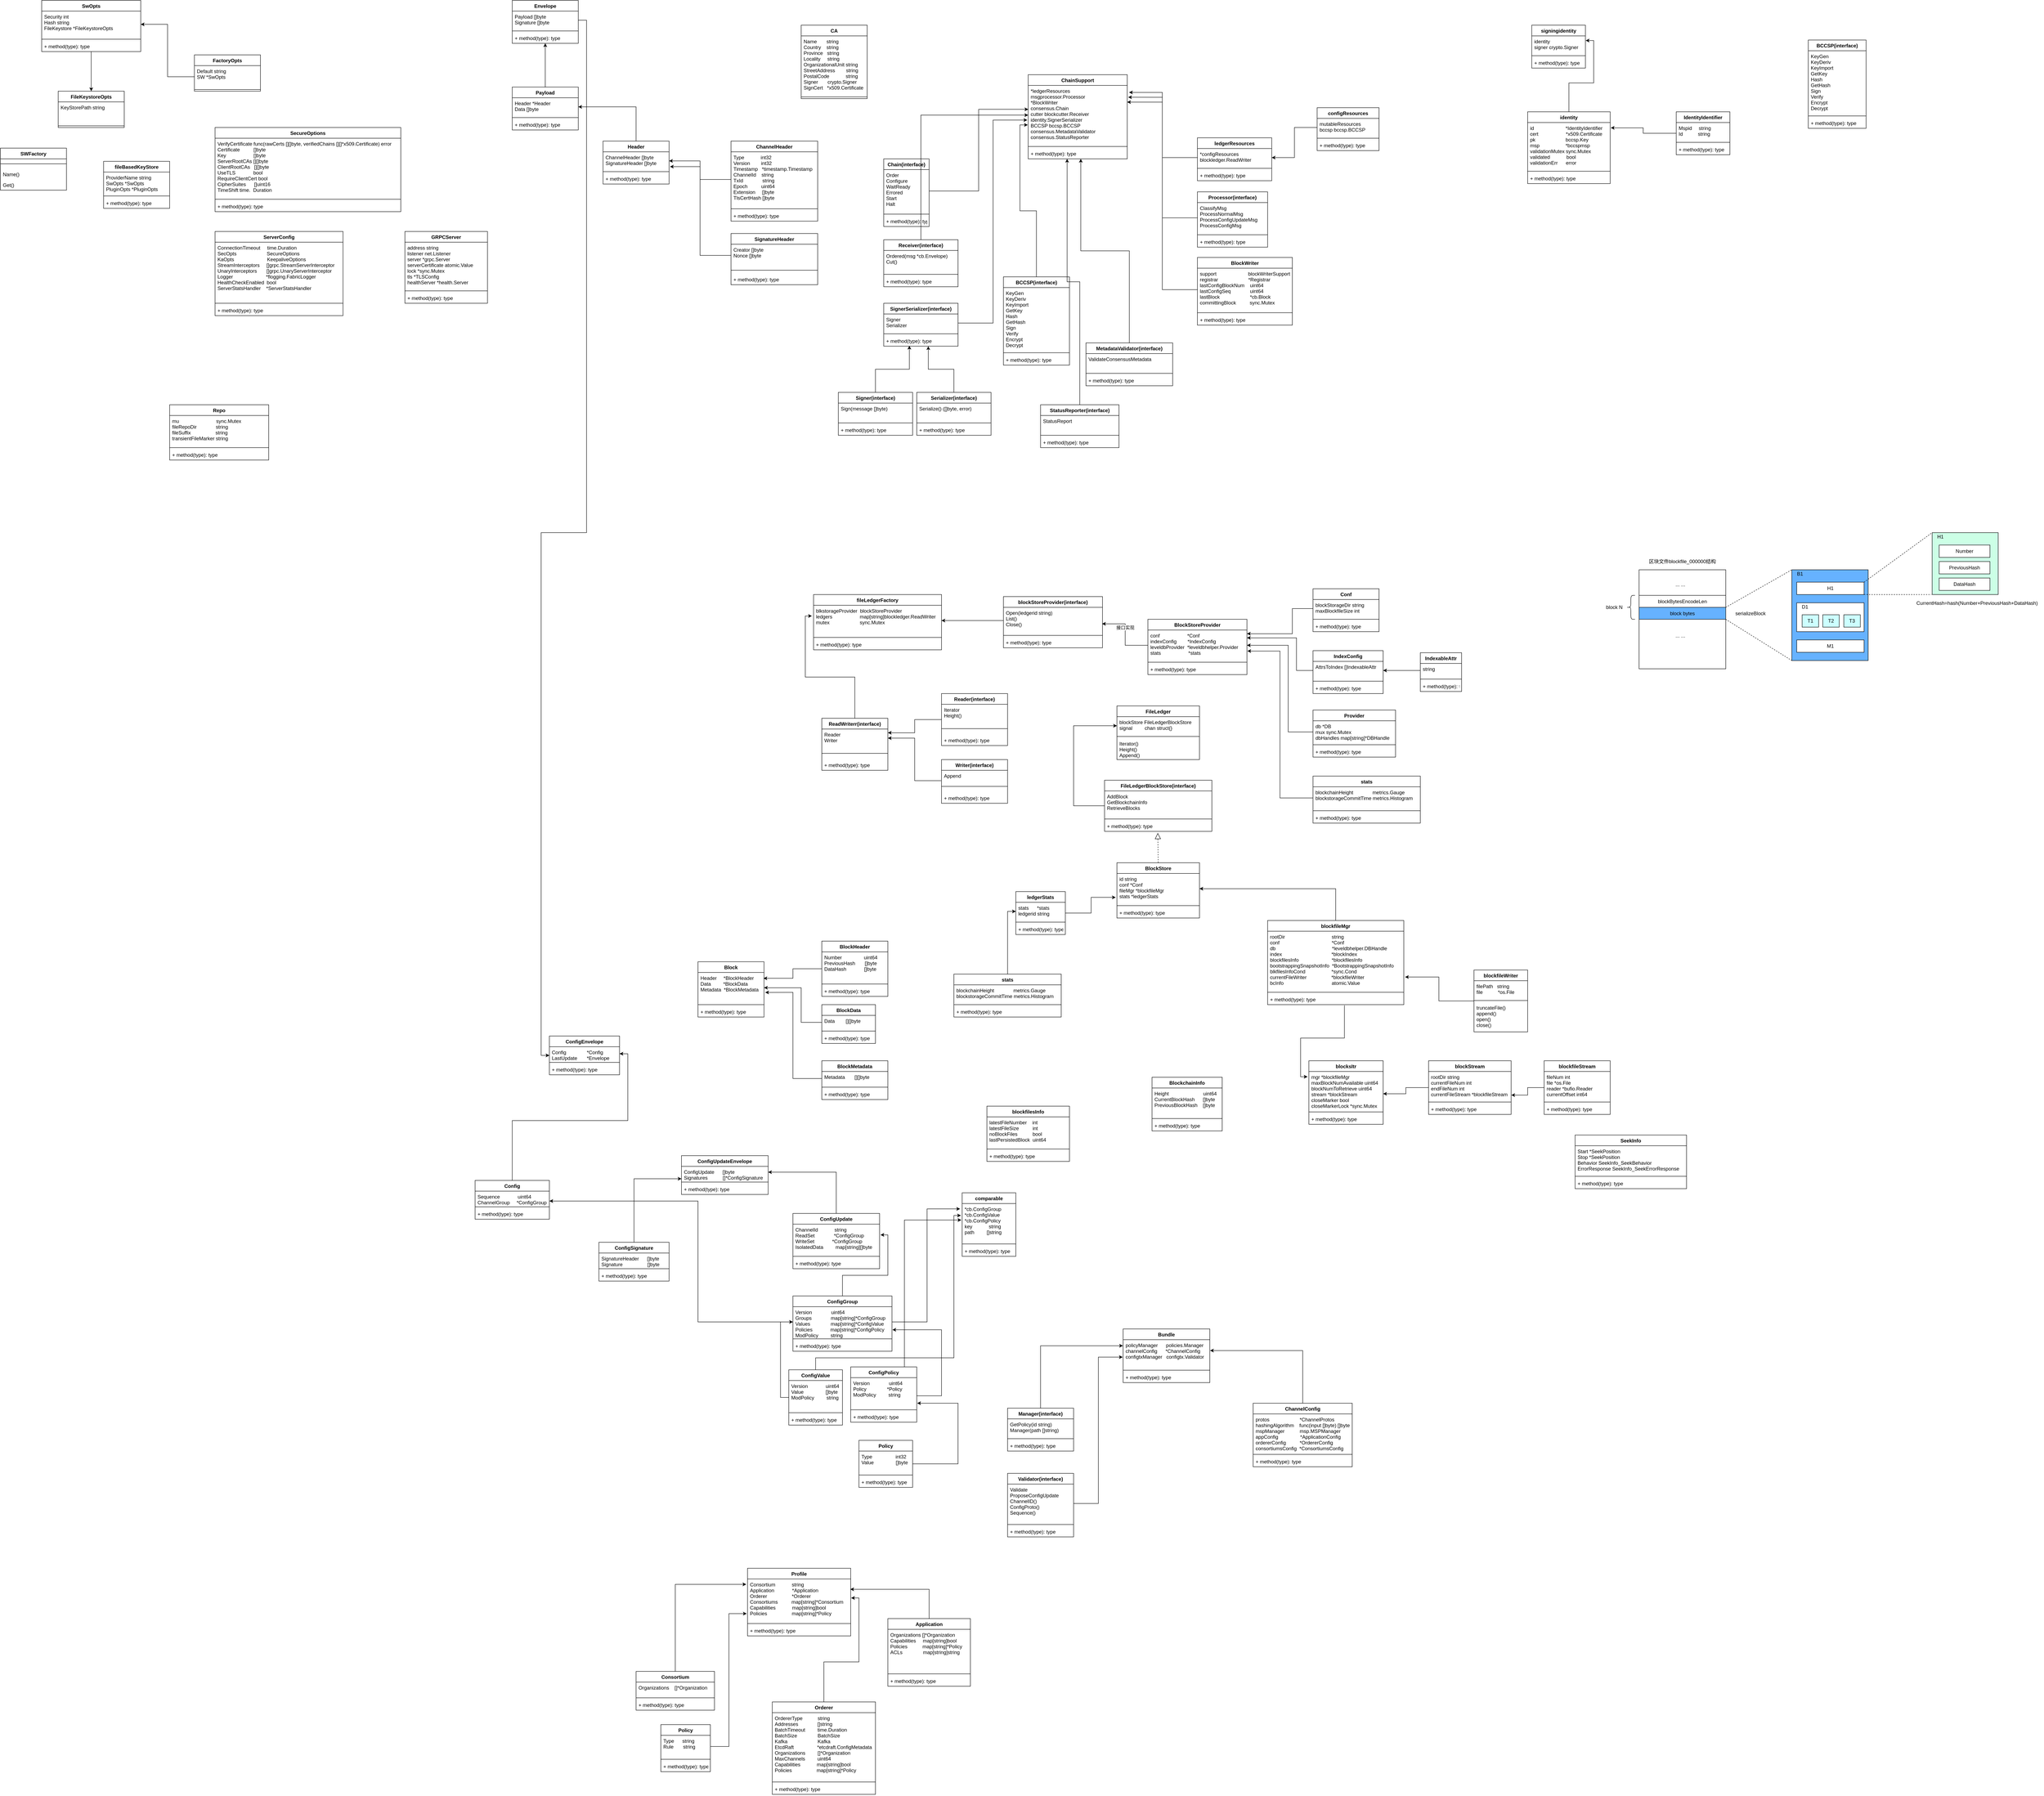 <mxfile version="15.2.9" type="github" pages="3">
  <diagram id="P-viX5Zmih55GboETz_U" name="fabric2.2.0">
    <mxGraphModel dx="988" dy="493" grid="1" gridSize="10" guides="1" tooltips="1" connect="1" arrows="1" fold="1" page="1" pageScale="1" pageWidth="850" pageHeight="1100" math="0" shadow="0">
      <root>
        <mxCell id="0" />
        <mxCell id="1" parent="0" />
        <mxCell id="vUPvUrYNH4exHd8G1ZU4-3" value="" style="rounded=0;whiteSpace=wrap;html=1;" parent="1" vertex="1">
          <mxGeometry x="4040" y="1470" width="210" height="240" as="geometry" />
        </mxCell>
        <mxCell id="oy_jQ6-Jw-z5pdp82pIH-1" value="FactoryOpts" style="swimlane;fontStyle=1;align=center;verticalAlign=top;childLayout=stackLayout;horizontal=1;startSize=26;horizontalStack=0;resizeParent=1;resizeParentMax=0;resizeLast=0;collapsible=1;marginBottom=0;" parent="1" vertex="1">
          <mxGeometry x="540" y="222" width="160" height="88" as="geometry" />
        </mxCell>
        <mxCell id="oy_jQ6-Jw-z5pdp82pIH-2" value="Default string&#xa;SW      *SwOpts" style="text;strokeColor=none;fillColor=none;align=left;verticalAlign=top;spacingLeft=4;spacingRight=4;overflow=hidden;rotatable=0;points=[[0,0.5],[1,0.5]];portConstraint=eastwest;" parent="oy_jQ6-Jw-z5pdp82pIH-1" vertex="1">
          <mxGeometry y="26" width="160" height="54" as="geometry" />
        </mxCell>
        <mxCell id="oy_jQ6-Jw-z5pdp82pIH-3" value="" style="line;strokeWidth=1;fillColor=none;align=left;verticalAlign=middle;spacingTop=-1;spacingLeft=3;spacingRight=3;rotatable=0;labelPosition=right;points=[];portConstraint=eastwest;" parent="oy_jQ6-Jw-z5pdp82pIH-1" vertex="1">
          <mxGeometry y="80" width="160" height="8" as="geometry" />
        </mxCell>
        <mxCell id="x0ZERsFfSaKW7o8ltKrM-5" style="edgeStyle=orthogonalEdgeStyle;rounded=0;orthogonalLoop=1;jettySize=auto;html=1;entryX=0.5;entryY=0;entryDx=0;entryDy=0;" parent="1" source="oy_jQ6-Jw-z5pdp82pIH-6" target="x0ZERsFfSaKW7o8ltKrM-2" edge="1">
          <mxGeometry relative="1" as="geometry" />
        </mxCell>
        <mxCell id="oy_jQ6-Jw-z5pdp82pIH-6" value="SwOpts" style="swimlane;fontStyle=1;align=center;verticalAlign=top;childLayout=stackLayout;horizontal=1;startSize=26;horizontalStack=0;resizeParent=1;resizeParentMax=0;resizeLast=0;collapsible=1;marginBottom=0;" parent="1" vertex="1">
          <mxGeometry x="170" y="90" width="240" height="124" as="geometry" />
        </mxCell>
        <mxCell id="oy_jQ6-Jw-z5pdp82pIH-7" value="Security     int&#xa;Hash         string&#xa;FileKeystore *FileKeystoreOpts" style="text;strokeColor=none;fillColor=none;align=left;verticalAlign=top;spacingLeft=4;spacingRight=4;overflow=hidden;rotatable=0;points=[[0,0.5],[1,0.5]];portConstraint=eastwest;" parent="oy_jQ6-Jw-z5pdp82pIH-6" vertex="1">
          <mxGeometry y="26" width="240" height="64" as="geometry" />
        </mxCell>
        <mxCell id="oy_jQ6-Jw-z5pdp82pIH-8" value="" style="line;strokeWidth=1;fillColor=none;align=left;verticalAlign=middle;spacingTop=-1;spacingLeft=3;spacingRight=3;rotatable=0;labelPosition=right;points=[];portConstraint=eastwest;" parent="oy_jQ6-Jw-z5pdp82pIH-6" vertex="1">
          <mxGeometry y="90" width="240" height="8" as="geometry" />
        </mxCell>
        <mxCell id="oy_jQ6-Jw-z5pdp82pIH-9" value="+ method(type): type" style="text;strokeColor=none;fillColor=none;align=left;verticalAlign=top;spacingLeft=4;spacingRight=4;overflow=hidden;rotatable=0;points=[[0,0.5],[1,0.5]];portConstraint=eastwest;" parent="oy_jQ6-Jw-z5pdp82pIH-6" vertex="1">
          <mxGeometry y="98" width="240" height="26" as="geometry" />
        </mxCell>
        <mxCell id="oy_jQ6-Jw-z5pdp82pIH-10" value="SWFactory" style="swimlane;fontStyle=1;align=center;verticalAlign=top;childLayout=stackLayout;horizontal=1;startSize=26;horizontalStack=0;resizeParent=1;resizeParentMax=0;resizeLast=0;collapsible=1;marginBottom=0;" parent="1" vertex="1">
          <mxGeometry x="70" y="448" width="160" height="102" as="geometry" />
        </mxCell>
        <mxCell id="oy_jQ6-Jw-z5pdp82pIH-12" value="" style="line;strokeWidth=1;fillColor=none;align=left;verticalAlign=middle;spacingTop=-1;spacingLeft=3;spacingRight=3;rotatable=0;labelPosition=right;points=[];portConstraint=eastwest;" parent="oy_jQ6-Jw-z5pdp82pIH-10" vertex="1">
          <mxGeometry y="26" width="160" height="24" as="geometry" />
        </mxCell>
        <mxCell id="oy_jQ6-Jw-z5pdp82pIH-13" value="Name()" style="text;strokeColor=none;fillColor=none;align=left;verticalAlign=top;spacingLeft=4;spacingRight=4;overflow=hidden;rotatable=0;points=[[0,0.5],[1,0.5]];portConstraint=eastwest;" parent="oy_jQ6-Jw-z5pdp82pIH-10" vertex="1">
          <mxGeometry y="50" width="160" height="26" as="geometry" />
        </mxCell>
        <mxCell id="oy_jQ6-Jw-z5pdp82pIH-14" value="Get()" style="text;strokeColor=none;fillColor=none;align=left;verticalAlign=top;spacingLeft=4;spacingRight=4;overflow=hidden;rotatable=0;points=[[0,0.5],[1,0.5]];portConstraint=eastwest;" parent="oy_jQ6-Jw-z5pdp82pIH-10" vertex="1">
          <mxGeometry y="76" width="160" height="26" as="geometry" />
        </mxCell>
        <mxCell id="oy_jQ6-Jw-z5pdp82pIH-15" value="fileBasedKeyStore" style="swimlane;fontStyle=1;align=center;verticalAlign=top;childLayout=stackLayout;horizontal=1;startSize=26;horizontalStack=0;resizeParent=1;resizeParentMax=0;resizeLast=0;collapsible=1;marginBottom=0;" parent="1" vertex="1">
          <mxGeometry x="320" y="480" width="160" height="114" as="geometry" />
        </mxCell>
        <mxCell id="oy_jQ6-Jw-z5pdp82pIH-16" value="ProviderName string &#xa;SwOpts       *SwOpts&#xa;PluginOpts   *PluginOpts" style="text;strokeColor=none;fillColor=none;align=left;verticalAlign=top;spacingLeft=4;spacingRight=4;overflow=hidden;rotatable=0;points=[[0,0.5],[1,0.5]];portConstraint=eastwest;" parent="oy_jQ6-Jw-z5pdp82pIH-15" vertex="1">
          <mxGeometry y="26" width="160" height="54" as="geometry" />
        </mxCell>
        <mxCell id="oy_jQ6-Jw-z5pdp82pIH-17" value="" style="line;strokeWidth=1;fillColor=none;align=left;verticalAlign=middle;spacingTop=-1;spacingLeft=3;spacingRight=3;rotatable=0;labelPosition=right;points=[];portConstraint=eastwest;" parent="oy_jQ6-Jw-z5pdp82pIH-15" vertex="1">
          <mxGeometry y="80" width="160" height="8" as="geometry" />
        </mxCell>
        <mxCell id="oy_jQ6-Jw-z5pdp82pIH-18" value="+ method(type): type" style="text;strokeColor=none;fillColor=none;align=left;verticalAlign=top;spacingLeft=4;spacingRight=4;overflow=hidden;rotatable=0;points=[[0,0.5],[1,0.5]];portConstraint=eastwest;" parent="oy_jQ6-Jw-z5pdp82pIH-15" vertex="1">
          <mxGeometry y="88" width="160" height="26" as="geometry" />
        </mxCell>
        <mxCell id="3_MrbHL9kUgj-XXbT9Yd-1" value="CA" style="swimlane;fontStyle=1;align=center;verticalAlign=top;childLayout=stackLayout;horizontal=1;startSize=26;horizontalStack=0;resizeParent=1;resizeParentMax=0;resizeLast=0;collapsible=1;marginBottom=0;" parent="1" vertex="1">
          <mxGeometry x="2010" y="150" width="160" height="178" as="geometry" />
        </mxCell>
        <mxCell id="3_MrbHL9kUgj-XXbT9Yd-2" value="    Name       string&#xa;    Country    string&#xa;    Province   string&#xa;    Locality     string&#xa;    OrganizationalUnit string&#xa;    StreetAddress        string&#xa;    PostalCode            string&#xa;    Signer       crypto.Signer&#xa;    SignCert   *x509.Certificate" style="text;strokeColor=none;fillColor=none;align=left;verticalAlign=top;spacingLeft=4;spacingRight=4;overflow=hidden;rotatable=0;points=[[0,0.5],[1,0.5]];portConstraint=eastwest;" parent="3_MrbHL9kUgj-XXbT9Yd-1" vertex="1">
          <mxGeometry y="26" width="160" height="144" as="geometry" />
        </mxCell>
        <mxCell id="3_MrbHL9kUgj-XXbT9Yd-3" value="" style="line;strokeWidth=1;fillColor=none;align=left;verticalAlign=middle;spacingTop=-1;spacingLeft=3;spacingRight=3;rotatable=0;labelPosition=right;points=[];portConstraint=eastwest;" parent="3_MrbHL9kUgj-XXbT9Yd-1" vertex="1">
          <mxGeometry y="170" width="160" height="8" as="geometry" />
        </mxCell>
        <mxCell id="x0ZERsFfSaKW7o8ltKrM-1" style="edgeStyle=orthogonalEdgeStyle;rounded=0;orthogonalLoop=1;jettySize=auto;html=1;entryX=1;entryY=0.5;entryDx=0;entryDy=0;" parent="1" source="oy_jQ6-Jw-z5pdp82pIH-2" target="oy_jQ6-Jw-z5pdp82pIH-7" edge="1">
          <mxGeometry relative="1" as="geometry" />
        </mxCell>
        <mxCell id="x0ZERsFfSaKW7o8ltKrM-2" value="FileKeystoreOpts" style="swimlane;fontStyle=1;align=center;verticalAlign=top;childLayout=stackLayout;horizontal=1;startSize=26;horizontalStack=0;resizeParent=1;resizeParentMax=0;resizeLast=0;collapsible=1;marginBottom=0;" parent="1" vertex="1">
          <mxGeometry x="210" y="310" width="160" height="88" as="geometry" />
        </mxCell>
        <mxCell id="x0ZERsFfSaKW7o8ltKrM-3" value="KeyStorePath string" style="text;strokeColor=none;fillColor=none;align=left;verticalAlign=top;spacingLeft=4;spacingRight=4;overflow=hidden;rotatable=0;points=[[0,0.5],[1,0.5]];portConstraint=eastwest;" parent="x0ZERsFfSaKW7o8ltKrM-2" vertex="1">
          <mxGeometry y="26" width="160" height="54" as="geometry" />
        </mxCell>
        <mxCell id="x0ZERsFfSaKW7o8ltKrM-4" value="" style="line;strokeWidth=1;fillColor=none;align=left;verticalAlign=middle;spacingTop=-1;spacingLeft=3;spacingRight=3;rotatable=0;labelPosition=right;points=[];portConstraint=eastwest;" parent="x0ZERsFfSaKW7o8ltKrM-2" vertex="1">
          <mxGeometry y="80" width="160" height="8" as="geometry" />
        </mxCell>
        <mxCell id="x0ZERsFfSaKW7o8ltKrM-6" value="SecureOptions" style="swimlane;fontStyle=1;align=center;verticalAlign=top;childLayout=stackLayout;horizontal=1;startSize=26;horizontalStack=0;resizeParent=1;resizeParentMax=0;resizeLast=0;collapsible=1;marginBottom=0;" parent="1" vertex="1">
          <mxGeometry x="590" y="398" width="450" height="204" as="geometry" />
        </mxCell>
        <mxCell id="x0ZERsFfSaKW7o8ltKrM-7" value=" VerifyCertificate func(rawCerts [][]byte, verifiedChains [][]*x509.Certificate) error&#xa; Certificate          []byte&#xa; Key                    []byte&#xa; ServerRootCAs [][]byte&#xa; ClientRootCAs   [][]byte&#xa; UseTLS             bool&#xa; RequireClientCert bool&#xa; CipherSuites      []uint16&#xa; TimeShift time.  Duration" style="text;strokeColor=none;fillColor=none;align=left;verticalAlign=top;spacingLeft=4;spacingRight=4;overflow=hidden;rotatable=0;points=[[0,0.5],[1,0.5]];portConstraint=eastwest;" parent="x0ZERsFfSaKW7o8ltKrM-6" vertex="1">
          <mxGeometry y="26" width="450" height="144" as="geometry" />
        </mxCell>
        <mxCell id="x0ZERsFfSaKW7o8ltKrM-8" value="" style="line;strokeWidth=1;fillColor=none;align=left;verticalAlign=middle;spacingTop=-1;spacingLeft=3;spacingRight=3;rotatable=0;labelPosition=right;points=[];portConstraint=eastwest;" parent="x0ZERsFfSaKW7o8ltKrM-6" vertex="1">
          <mxGeometry y="170" width="450" height="8" as="geometry" />
        </mxCell>
        <mxCell id="x0ZERsFfSaKW7o8ltKrM-9" value="+ method(type): type" style="text;strokeColor=none;fillColor=none;align=left;verticalAlign=top;spacingLeft=4;spacingRight=4;overflow=hidden;rotatable=0;points=[[0,0.5],[1,0.5]];portConstraint=eastwest;" parent="x0ZERsFfSaKW7o8ltKrM-6" vertex="1">
          <mxGeometry y="178" width="450" height="26" as="geometry" />
        </mxCell>
        <mxCell id="x0ZERsFfSaKW7o8ltKrM-10" value="ServerConfig" style="swimlane;fontStyle=1;align=center;verticalAlign=top;childLayout=stackLayout;horizontal=1;startSize=26;horizontalStack=0;resizeParent=1;resizeParentMax=0;resizeLast=0;collapsible=1;marginBottom=0;" parent="1" vertex="1">
          <mxGeometry x="590" y="650" width="310" height="204" as="geometry" />
        </mxCell>
        <mxCell id="x0ZERsFfSaKW7o8ltKrM-11" value="ConnectionTimeout     time.Duration&#xa;SecOpts                      SecureOptions&#xa;KaOpts                        KeepaliveOptions&#xa;StreamInterceptors     []grpc.StreamServerInterceptor&#xa;UnaryInterceptors       []grpc.UnaryServerInterceptor&#xa;Logger                        *flogging.FabricLogger&#xa;HealthCheckEnabled  bool&#xa;ServerStatsHandler    *ServerStatsHandler" style="text;strokeColor=none;fillColor=none;align=left;verticalAlign=top;spacingLeft=4;spacingRight=4;overflow=hidden;rotatable=0;points=[[0,0.5],[1,0.5]];portConstraint=eastwest;" parent="x0ZERsFfSaKW7o8ltKrM-10" vertex="1">
          <mxGeometry y="26" width="310" height="144" as="geometry" />
        </mxCell>
        <mxCell id="x0ZERsFfSaKW7o8ltKrM-12" value="" style="line;strokeWidth=1;fillColor=none;align=left;verticalAlign=middle;spacingTop=-1;spacingLeft=3;spacingRight=3;rotatable=0;labelPosition=right;points=[];portConstraint=eastwest;" parent="x0ZERsFfSaKW7o8ltKrM-10" vertex="1">
          <mxGeometry y="170" width="310" height="8" as="geometry" />
        </mxCell>
        <mxCell id="x0ZERsFfSaKW7o8ltKrM-13" value="+ method(type): type" style="text;strokeColor=none;fillColor=none;align=left;verticalAlign=top;spacingLeft=4;spacingRight=4;overflow=hidden;rotatable=0;points=[[0,0.5],[1,0.5]];portConstraint=eastwest;" parent="x0ZERsFfSaKW7o8ltKrM-10" vertex="1">
          <mxGeometry y="178" width="310" height="26" as="geometry" />
        </mxCell>
        <mxCell id="x0ZERsFfSaKW7o8ltKrM-14" value="GRPCServer" style="swimlane;fontStyle=1;align=center;verticalAlign=top;childLayout=stackLayout;horizontal=1;startSize=26;horizontalStack=0;resizeParent=1;resizeParentMax=0;resizeLast=0;collapsible=1;marginBottom=0;" parent="1" vertex="1">
          <mxGeometry x="1050" y="650" width="200" height="174" as="geometry" />
        </mxCell>
        <mxCell id="x0ZERsFfSaKW7o8ltKrM-15" value="address      string&#xa;listener      net.Listener&#xa;server       *grpc.Server&#xa;serverCertificate atomic.Value&#xa;lock        *sync.Mutex&#xa;tls        *TLSConfig&#xa;healthServer    *health.Server" style="text;strokeColor=none;fillColor=none;align=left;verticalAlign=top;spacingLeft=4;spacingRight=4;overflow=hidden;rotatable=0;points=[[0,0.5],[1,0.5]];portConstraint=eastwest;" parent="x0ZERsFfSaKW7o8ltKrM-14" vertex="1">
          <mxGeometry y="26" width="200" height="114" as="geometry" />
        </mxCell>
        <mxCell id="x0ZERsFfSaKW7o8ltKrM-16" value="" style="line;strokeWidth=1;fillColor=none;align=left;verticalAlign=middle;spacingTop=-1;spacingLeft=3;spacingRight=3;rotatable=0;labelPosition=right;points=[];portConstraint=eastwest;" parent="x0ZERsFfSaKW7o8ltKrM-14" vertex="1">
          <mxGeometry y="140" width="200" height="8" as="geometry" />
        </mxCell>
        <mxCell id="x0ZERsFfSaKW7o8ltKrM-17" value="+ method(type): type" style="text;strokeColor=none;fillColor=none;align=left;verticalAlign=top;spacingLeft=4;spacingRight=4;overflow=hidden;rotatable=0;points=[[0,0.5],[1,0.5]];portConstraint=eastwest;" parent="x0ZERsFfSaKW7o8ltKrM-14" vertex="1">
          <mxGeometry y="148" width="200" height="26" as="geometry" />
        </mxCell>
        <mxCell id="x0ZERsFfSaKW7o8ltKrM-22" value="Repo" style="swimlane;fontStyle=1;align=center;verticalAlign=top;childLayout=stackLayout;horizontal=1;startSize=26;horizontalStack=0;resizeParent=1;resizeParentMax=0;resizeLast=0;collapsible=1;marginBottom=0;" parent="1" vertex="1">
          <mxGeometry x="480" y="1070" width="240" height="134" as="geometry" />
        </mxCell>
        <mxCell id="x0ZERsFfSaKW7o8ltKrM-23" value="mu                           sync.Mutex&#xa;fileRepoDir              string&#xa;fileSuffix                  string&#xa;transientFileMarker string" style="text;strokeColor=none;fillColor=none;align=left;verticalAlign=top;spacingLeft=4;spacingRight=4;overflow=hidden;rotatable=0;points=[[0,0.5],[1,0.5]];portConstraint=eastwest;" parent="x0ZERsFfSaKW7o8ltKrM-22" vertex="1">
          <mxGeometry y="26" width="240" height="74" as="geometry" />
        </mxCell>
        <mxCell id="x0ZERsFfSaKW7o8ltKrM-24" value="" style="line;strokeWidth=1;fillColor=none;align=left;verticalAlign=middle;spacingTop=-1;spacingLeft=3;spacingRight=3;rotatable=0;labelPosition=right;points=[];portConstraint=eastwest;" parent="x0ZERsFfSaKW7o8ltKrM-22" vertex="1">
          <mxGeometry y="100" width="240" height="8" as="geometry" />
        </mxCell>
        <mxCell id="x0ZERsFfSaKW7o8ltKrM-25" value="+ method(type): type" style="text;strokeColor=none;fillColor=none;align=left;verticalAlign=top;spacingLeft=4;spacingRight=4;overflow=hidden;rotatable=0;points=[[0,0.5],[1,0.5]];portConstraint=eastwest;" parent="x0ZERsFfSaKW7o8ltKrM-22" vertex="1">
          <mxGeometry y="108" width="240" height="26" as="geometry" />
        </mxCell>
        <mxCell id="nlIa3rquKC6j2RtFnkfE-14" style="edgeStyle=orthogonalEdgeStyle;rounded=0;orthogonalLoop=1;jettySize=auto;html=1;entryX=0.5;entryY=1;entryDx=0;entryDy=0;" parent="1" source="nlIa3rquKC6j2RtFnkfE-1" target="nlIa3rquKC6j2RtFnkfE-10" edge="1">
          <mxGeometry relative="1" as="geometry" />
        </mxCell>
        <mxCell id="nlIa3rquKC6j2RtFnkfE-1" value="Payload" style="swimlane;fontStyle=1;align=center;verticalAlign=top;childLayout=stackLayout;horizontal=1;startSize=26;horizontalStack=0;resizeParent=1;resizeParentMax=0;resizeLast=0;collapsible=1;marginBottom=0;" parent="1" vertex="1">
          <mxGeometry x="1310" y="300" width="160" height="104" as="geometry" />
        </mxCell>
        <mxCell id="nlIa3rquKC6j2RtFnkfE-2" value="Header *Header&#xa;Data                 []byte" style="text;strokeColor=none;fillColor=none;align=left;verticalAlign=top;spacingLeft=4;spacingRight=4;overflow=hidden;rotatable=0;points=[[0,0.5],[1,0.5]];portConstraint=eastwest;" parent="nlIa3rquKC6j2RtFnkfE-1" vertex="1">
          <mxGeometry y="26" width="160" height="44" as="geometry" />
        </mxCell>
        <mxCell id="nlIa3rquKC6j2RtFnkfE-3" value="" style="line;strokeWidth=1;fillColor=none;align=left;verticalAlign=middle;spacingTop=-1;spacingLeft=3;spacingRight=3;rotatable=0;labelPosition=right;points=[];portConstraint=eastwest;" parent="nlIa3rquKC6j2RtFnkfE-1" vertex="1">
          <mxGeometry y="70" width="160" height="8" as="geometry" />
        </mxCell>
        <mxCell id="nlIa3rquKC6j2RtFnkfE-4" value="+ method(type): type" style="text;strokeColor=none;fillColor=none;align=left;verticalAlign=top;spacingLeft=4;spacingRight=4;overflow=hidden;rotatable=0;points=[[0,0.5],[1,0.5]];portConstraint=eastwest;" parent="nlIa3rquKC6j2RtFnkfE-1" vertex="1">
          <mxGeometry y="78" width="160" height="26" as="geometry" />
        </mxCell>
        <mxCell id="nlIa3rquKC6j2RtFnkfE-9" style="edgeStyle=orthogonalEdgeStyle;rounded=0;orthogonalLoop=1;jettySize=auto;html=1;" parent="1" source="nlIa3rquKC6j2RtFnkfE-5" target="nlIa3rquKC6j2RtFnkfE-2" edge="1">
          <mxGeometry relative="1" as="geometry" />
        </mxCell>
        <mxCell id="nlIa3rquKC6j2RtFnkfE-5" value="Header" style="swimlane;fontStyle=1;align=center;verticalAlign=top;childLayout=stackLayout;horizontal=1;startSize=26;horizontalStack=0;resizeParent=1;resizeParentMax=0;resizeLast=0;collapsible=1;marginBottom=0;" parent="1" vertex="1">
          <mxGeometry x="1530" y="431" width="160" height="104" as="geometry" />
        </mxCell>
        <mxCell id="nlIa3rquKC6j2RtFnkfE-6" value="ChannelHeader        []byte&#xa;SignatureHeader      []byte " style="text;strokeColor=none;fillColor=none;align=left;verticalAlign=top;spacingLeft=4;spacingRight=4;overflow=hidden;rotatable=0;points=[[0,0.5],[1,0.5]];portConstraint=eastwest;" parent="nlIa3rquKC6j2RtFnkfE-5" vertex="1">
          <mxGeometry y="26" width="160" height="44" as="geometry" />
        </mxCell>
        <mxCell id="nlIa3rquKC6j2RtFnkfE-7" value="" style="line;strokeWidth=1;fillColor=none;align=left;verticalAlign=middle;spacingTop=-1;spacingLeft=3;spacingRight=3;rotatable=0;labelPosition=right;points=[];portConstraint=eastwest;" parent="nlIa3rquKC6j2RtFnkfE-5" vertex="1">
          <mxGeometry y="70" width="160" height="8" as="geometry" />
        </mxCell>
        <mxCell id="nlIa3rquKC6j2RtFnkfE-8" value="+ method(type): type" style="text;strokeColor=none;fillColor=none;align=left;verticalAlign=top;spacingLeft=4;spacingRight=4;overflow=hidden;rotatable=0;points=[[0,0.5],[1,0.5]];portConstraint=eastwest;" parent="nlIa3rquKC6j2RtFnkfE-5" vertex="1">
          <mxGeometry y="78" width="160" height="26" as="geometry" />
        </mxCell>
        <mxCell id="nlIa3rquKC6j2RtFnkfE-10" value="Envelope" style="swimlane;fontStyle=1;align=center;verticalAlign=top;childLayout=stackLayout;horizontal=1;startSize=26;horizontalStack=0;resizeParent=1;resizeParentMax=0;resizeLast=0;collapsible=1;marginBottom=0;" parent="1" vertex="1">
          <mxGeometry x="1310" y="90" width="160" height="104" as="geometry" />
        </mxCell>
        <mxCell id="nlIa3rquKC6j2RtFnkfE-11" value="Payload []byte &#xa;Signature            []byte " style="text;strokeColor=none;fillColor=none;align=left;verticalAlign=top;spacingLeft=4;spacingRight=4;overflow=hidden;rotatable=0;points=[[0,0.5],[1,0.5]];portConstraint=eastwest;" parent="nlIa3rquKC6j2RtFnkfE-10" vertex="1">
          <mxGeometry y="26" width="160" height="44" as="geometry" />
        </mxCell>
        <mxCell id="nlIa3rquKC6j2RtFnkfE-12" value="" style="line;strokeWidth=1;fillColor=none;align=left;verticalAlign=middle;spacingTop=-1;spacingLeft=3;spacingRight=3;rotatable=0;labelPosition=right;points=[];portConstraint=eastwest;" parent="nlIa3rquKC6j2RtFnkfE-10" vertex="1">
          <mxGeometry y="70" width="160" height="8" as="geometry" />
        </mxCell>
        <mxCell id="nlIa3rquKC6j2RtFnkfE-13" value="+ method(type): type" style="text;strokeColor=none;fillColor=none;align=left;verticalAlign=top;spacingLeft=4;spacingRight=4;overflow=hidden;rotatable=0;points=[[0,0.5],[1,0.5]];portConstraint=eastwest;" parent="nlIa3rquKC6j2RtFnkfE-10" vertex="1">
          <mxGeometry y="78" width="160" height="26" as="geometry" />
        </mxCell>
        <mxCell id="nlIa3rquKC6j2RtFnkfE-15" value="ChannelHeader" style="swimlane;fontStyle=1;align=center;verticalAlign=top;childLayout=stackLayout;horizontal=1;startSize=26;horizontalStack=0;resizeParent=1;resizeParentMax=0;resizeLast=0;collapsible=1;marginBottom=0;" parent="1" vertex="1">
          <mxGeometry x="1840" y="431" width="210" height="194" as="geometry" />
        </mxCell>
        <mxCell id="nlIa3rquKC6j2RtFnkfE-16" value="Type            int32&#xa;Version        int32&#xa;Timestamp   *timestamp.Timestamp&#xa;ChannelId    string&#xa;TxId              string&#xa;Epoch          uint64&#xa;Extension     []byte&#xa;TlsCertHash          []byte&#xa;" style="text;strokeColor=none;fillColor=none;align=left;verticalAlign=top;spacingLeft=4;spacingRight=4;overflow=hidden;rotatable=0;points=[[0,0.5],[1,0.5]];portConstraint=eastwest;" parent="nlIa3rquKC6j2RtFnkfE-15" vertex="1">
          <mxGeometry y="26" width="210" height="134" as="geometry" />
        </mxCell>
        <mxCell id="nlIa3rquKC6j2RtFnkfE-17" value="" style="line;strokeWidth=1;fillColor=none;align=left;verticalAlign=middle;spacingTop=-1;spacingLeft=3;spacingRight=3;rotatable=0;labelPosition=right;points=[];portConstraint=eastwest;" parent="nlIa3rquKC6j2RtFnkfE-15" vertex="1">
          <mxGeometry y="160" width="210" height="8" as="geometry" />
        </mxCell>
        <mxCell id="nlIa3rquKC6j2RtFnkfE-18" value="+ method(type): type" style="text;strokeColor=none;fillColor=none;align=left;verticalAlign=top;spacingLeft=4;spacingRight=4;overflow=hidden;rotatable=0;points=[[0,0.5],[1,0.5]];portConstraint=eastwest;" parent="nlIa3rquKC6j2RtFnkfE-15" vertex="1">
          <mxGeometry y="168" width="210" height="26" as="geometry" />
        </mxCell>
        <mxCell id="nlIa3rquKC6j2RtFnkfE-19" style="edgeStyle=orthogonalEdgeStyle;rounded=0;orthogonalLoop=1;jettySize=auto;html=1;entryX=1;entryY=0.5;entryDx=0;entryDy=0;" parent="1" source="nlIa3rquKC6j2RtFnkfE-16" target="nlIa3rquKC6j2RtFnkfE-6" edge="1">
          <mxGeometry relative="1" as="geometry" />
        </mxCell>
        <mxCell id="nlIa3rquKC6j2RtFnkfE-20" value="SignatureHeader" style="swimlane;fontStyle=1;align=center;verticalAlign=top;childLayout=stackLayout;horizontal=1;startSize=26;horizontalStack=0;resizeParent=1;resizeParentMax=0;resizeLast=0;collapsible=1;marginBottom=0;" parent="1" vertex="1">
          <mxGeometry x="1840" y="655" width="210" height="124" as="geometry" />
        </mxCell>
        <mxCell id="nlIa3rquKC6j2RtFnkfE-21" value="Creator []byte&#xa;Nonce                []byte&#xa;" style="text;strokeColor=none;fillColor=none;align=left;verticalAlign=top;spacingLeft=4;spacingRight=4;overflow=hidden;rotatable=0;points=[[0,0.5],[1,0.5]];portConstraint=eastwest;" parent="nlIa3rquKC6j2RtFnkfE-20" vertex="1">
          <mxGeometry y="26" width="210" height="54" as="geometry" />
        </mxCell>
        <mxCell id="nlIa3rquKC6j2RtFnkfE-22" value="" style="line;strokeWidth=1;fillColor=none;align=left;verticalAlign=middle;spacingTop=-1;spacingLeft=3;spacingRight=3;rotatable=0;labelPosition=right;points=[];portConstraint=eastwest;" parent="nlIa3rquKC6j2RtFnkfE-20" vertex="1">
          <mxGeometry y="80" width="210" height="18" as="geometry" />
        </mxCell>
        <mxCell id="nlIa3rquKC6j2RtFnkfE-23" value="+ method(type): type" style="text;strokeColor=none;fillColor=none;align=left;verticalAlign=top;spacingLeft=4;spacingRight=4;overflow=hidden;rotatable=0;points=[[0,0.5],[1,0.5]];portConstraint=eastwest;" parent="nlIa3rquKC6j2RtFnkfE-20" vertex="1">
          <mxGeometry y="98" width="210" height="26" as="geometry" />
        </mxCell>
        <mxCell id="nlIa3rquKC6j2RtFnkfE-24" style="edgeStyle=orthogonalEdgeStyle;rounded=0;orthogonalLoop=1;jettySize=auto;html=1;entryX=1.013;entryY=0.816;entryDx=0;entryDy=0;entryPerimeter=0;" parent="1" source="nlIa3rquKC6j2RtFnkfE-21" target="nlIa3rquKC6j2RtFnkfE-6" edge="1">
          <mxGeometry relative="1" as="geometry" />
        </mxCell>
        <mxCell id="nlIa3rquKC6j2RtFnkfE-25" value="ChainSupport" style="swimlane;fontStyle=1;align=center;verticalAlign=top;childLayout=stackLayout;horizontal=1;startSize=26;horizontalStack=0;resizeParent=1;resizeParentMax=0;resizeLast=0;collapsible=1;marginBottom=0;" parent="1" vertex="1">
          <mxGeometry x="2560" y="270" width="240" height="204" as="geometry" />
        </mxCell>
        <mxCell id="nlIa3rquKC6j2RtFnkfE-26" value="    *ledgerResources&#xa;    msgprocessor.Processor&#xa;    *BlockWriter&#xa;    consensus.Chain&#xa;    cutter blockcutter.Receiver&#xa;    identity.SignerSerializer&#xa;    BCCSP bccsp.BCCSP&#xa;    consensus.MetadataValidator&#xa;    consensus.StatusReporter" style="text;strokeColor=none;fillColor=none;align=left;verticalAlign=top;spacingLeft=4;spacingRight=4;overflow=hidden;rotatable=0;points=[[0,0.5],[1,0.5]];portConstraint=eastwest;" parent="nlIa3rquKC6j2RtFnkfE-25" vertex="1">
          <mxGeometry y="26" width="240" height="144" as="geometry" />
        </mxCell>
        <mxCell id="nlIa3rquKC6j2RtFnkfE-27" value="" style="line;strokeWidth=1;fillColor=none;align=left;verticalAlign=middle;spacingTop=-1;spacingLeft=3;spacingRight=3;rotatable=0;labelPosition=right;points=[];portConstraint=eastwest;" parent="nlIa3rquKC6j2RtFnkfE-25" vertex="1">
          <mxGeometry y="170" width="240" height="8" as="geometry" />
        </mxCell>
        <mxCell id="nlIa3rquKC6j2RtFnkfE-28" value="+ method(type): type" style="text;strokeColor=none;fillColor=none;align=left;verticalAlign=top;spacingLeft=4;spacingRight=4;overflow=hidden;rotatable=0;points=[[0,0.5],[1,0.5]];portConstraint=eastwest;" parent="nlIa3rquKC6j2RtFnkfE-25" vertex="1">
          <mxGeometry y="178" width="240" height="26" as="geometry" />
        </mxCell>
        <mxCell id="nlIa3rquKC6j2RtFnkfE-29" value="ledgerResources" style="swimlane;fontStyle=1;align=center;verticalAlign=top;childLayout=stackLayout;horizontal=1;startSize=26;horizontalStack=0;resizeParent=1;resizeParentMax=0;resizeLast=0;collapsible=1;marginBottom=0;" parent="1" vertex="1">
          <mxGeometry x="2970" y="423" width="180" height="104" as="geometry" />
        </mxCell>
        <mxCell id="nlIa3rquKC6j2RtFnkfE-30" value="*configResources&#xa;    blockledger.ReadWriter" style="text;strokeColor=none;fillColor=none;align=left;verticalAlign=top;spacingLeft=4;spacingRight=4;overflow=hidden;rotatable=0;points=[[0,0.5],[1,0.5]];portConstraint=eastwest;" parent="nlIa3rquKC6j2RtFnkfE-29" vertex="1">
          <mxGeometry y="26" width="180" height="44" as="geometry" />
        </mxCell>
        <mxCell id="nlIa3rquKC6j2RtFnkfE-31" value="" style="line;strokeWidth=1;fillColor=none;align=left;verticalAlign=middle;spacingTop=-1;spacingLeft=3;spacingRight=3;rotatable=0;labelPosition=right;points=[];portConstraint=eastwest;" parent="nlIa3rquKC6j2RtFnkfE-29" vertex="1">
          <mxGeometry y="70" width="180" height="8" as="geometry" />
        </mxCell>
        <mxCell id="nlIa3rquKC6j2RtFnkfE-32" value="+ method(type): type" style="text;strokeColor=none;fillColor=none;align=left;verticalAlign=top;spacingLeft=4;spacingRight=4;overflow=hidden;rotatable=0;points=[[0,0.5],[1,0.5]];portConstraint=eastwest;" parent="nlIa3rquKC6j2RtFnkfE-29" vertex="1">
          <mxGeometry y="78" width="180" height="26" as="geometry" />
        </mxCell>
        <mxCell id="nlIa3rquKC6j2RtFnkfE-33" style="edgeStyle=orthogonalEdgeStyle;rounded=0;orthogonalLoop=1;jettySize=auto;html=1;entryX=1.018;entryY=0.118;entryDx=0;entryDy=0;entryPerimeter=0;" parent="1" source="nlIa3rquKC6j2RtFnkfE-30" target="nlIa3rquKC6j2RtFnkfE-26" edge="1">
          <mxGeometry relative="1" as="geometry" />
        </mxCell>
        <mxCell id="nlIa3rquKC6j2RtFnkfE-38" style="edgeStyle=orthogonalEdgeStyle;rounded=0;orthogonalLoop=1;jettySize=auto;html=1;entryX=1.009;entryY=0.199;entryDx=0;entryDy=0;entryPerimeter=0;exitX=0;exitY=0.5;exitDx=0;exitDy=0;" parent="1" source="nlIa3rquKC6j2RtFnkfE-35" target="nlIa3rquKC6j2RtFnkfE-26" edge="1">
          <mxGeometry relative="1" as="geometry" />
        </mxCell>
        <mxCell id="nlIa3rquKC6j2RtFnkfE-34" value="Processor(interface)" style="swimlane;fontStyle=1;align=center;verticalAlign=top;childLayout=stackLayout;horizontal=1;startSize=26;horizontalStack=0;resizeParent=1;resizeParentMax=0;resizeLast=0;collapsible=1;marginBottom=0;" parent="1" vertex="1">
          <mxGeometry x="2970" y="554" width="170" height="134" as="geometry" />
        </mxCell>
        <mxCell id="nlIa3rquKC6j2RtFnkfE-35" value="ClassifyMsg&#xa;ProcessNormalMsg&#xa;ProcessConfigUpdateMsg&#xa;ProcessConfigMsg" style="text;strokeColor=none;fillColor=none;align=left;verticalAlign=top;spacingLeft=4;spacingRight=4;overflow=hidden;rotatable=0;points=[[0,0.5],[1,0.5]];portConstraint=eastwest;" parent="nlIa3rquKC6j2RtFnkfE-34" vertex="1">
          <mxGeometry y="26" width="170" height="74" as="geometry" />
        </mxCell>
        <mxCell id="nlIa3rquKC6j2RtFnkfE-36" value="" style="line;strokeWidth=1;fillColor=none;align=left;verticalAlign=middle;spacingTop=-1;spacingLeft=3;spacingRight=3;rotatable=0;labelPosition=right;points=[];portConstraint=eastwest;" parent="nlIa3rquKC6j2RtFnkfE-34" vertex="1">
          <mxGeometry y="100" width="170" height="8" as="geometry" />
        </mxCell>
        <mxCell id="nlIa3rquKC6j2RtFnkfE-37" value="+ method(type): type" style="text;strokeColor=none;fillColor=none;align=left;verticalAlign=top;spacingLeft=4;spacingRight=4;overflow=hidden;rotatable=0;points=[[0,0.5],[1,0.5]];portConstraint=eastwest;" parent="nlIa3rquKC6j2RtFnkfE-34" vertex="1">
          <mxGeometry y="108" width="170" height="26" as="geometry" />
        </mxCell>
        <mxCell id="nlIa3rquKC6j2RtFnkfE-40" value="BlockWriter" style="swimlane;fontStyle=1;align=center;verticalAlign=top;childLayout=stackLayout;horizontal=1;startSize=26;horizontalStack=0;resizeParent=1;resizeParentMax=0;resizeLast=0;collapsible=1;marginBottom=0;" parent="1" vertex="1">
          <mxGeometry x="2970" y="713" width="230" height="164" as="geometry" />
        </mxCell>
        <mxCell id="nlIa3rquKC6j2RtFnkfE-41" value="support                       blockWriterSupport&#xa;    registrar                      *Registrar&#xa;    lastConfigBlockNum    uint64&#xa;    lastConfigSeq              uint64&#xa;    lastBlock                      *cb.Block&#xa;    committingBlock          sync.Mutex" style="text;strokeColor=none;fillColor=none;align=left;verticalAlign=top;spacingLeft=4;spacingRight=4;overflow=hidden;rotatable=0;points=[[0,0.5],[1,0.5]];portConstraint=eastwest;" parent="nlIa3rquKC6j2RtFnkfE-40" vertex="1">
          <mxGeometry y="26" width="230" height="104" as="geometry" />
        </mxCell>
        <mxCell id="nlIa3rquKC6j2RtFnkfE-42" value="" style="line;strokeWidth=1;fillColor=none;align=left;verticalAlign=middle;spacingTop=-1;spacingLeft=3;spacingRight=3;rotatable=0;labelPosition=right;points=[];portConstraint=eastwest;" parent="nlIa3rquKC6j2RtFnkfE-40" vertex="1">
          <mxGeometry y="130" width="230" height="8" as="geometry" />
        </mxCell>
        <mxCell id="nlIa3rquKC6j2RtFnkfE-43" value="+ method(type): type" style="text;strokeColor=none;fillColor=none;align=left;verticalAlign=top;spacingLeft=4;spacingRight=4;overflow=hidden;rotatable=0;points=[[0,0.5],[1,0.5]];portConstraint=eastwest;" parent="nlIa3rquKC6j2RtFnkfE-40" vertex="1">
          <mxGeometry y="138" width="230" height="26" as="geometry" />
        </mxCell>
        <mxCell id="nlIa3rquKC6j2RtFnkfE-44" style="edgeStyle=orthogonalEdgeStyle;rounded=0;orthogonalLoop=1;jettySize=auto;html=1;entryX=0.999;entryY=0.281;entryDx=0;entryDy=0;entryPerimeter=0;" parent="1" source="nlIa3rquKC6j2RtFnkfE-41" target="nlIa3rquKC6j2RtFnkfE-26" edge="1">
          <mxGeometry relative="1" as="geometry" />
        </mxCell>
        <mxCell id="nlIa3rquKC6j2RtFnkfE-45" value="Chain(interface)" style="swimlane;fontStyle=1;align=center;verticalAlign=top;childLayout=stackLayout;horizontal=1;startSize=26;horizontalStack=0;resizeParent=1;resizeParentMax=0;resizeLast=0;collapsible=1;marginBottom=0;" parent="1" vertex="1">
          <mxGeometry x="2210" y="474" width="110" height="164" as="geometry" />
        </mxCell>
        <mxCell id="nlIa3rquKC6j2RtFnkfE-46" value="Order&#xa;Configure&#xa;WaitReady&#xa;Errored&#xa;Start&#xa;Halt" style="text;strokeColor=none;fillColor=none;align=left;verticalAlign=top;spacingLeft=4;spacingRight=4;overflow=hidden;rotatable=0;points=[[0,0.5],[1,0.5]];portConstraint=eastwest;" parent="nlIa3rquKC6j2RtFnkfE-45" vertex="1">
          <mxGeometry y="26" width="110" height="104" as="geometry" />
        </mxCell>
        <mxCell id="nlIa3rquKC6j2RtFnkfE-47" value="" style="line;strokeWidth=1;fillColor=none;align=left;verticalAlign=middle;spacingTop=-1;spacingLeft=3;spacingRight=3;rotatable=0;labelPosition=right;points=[];portConstraint=eastwest;" parent="nlIa3rquKC6j2RtFnkfE-45" vertex="1">
          <mxGeometry y="130" width="110" height="8" as="geometry" />
        </mxCell>
        <mxCell id="nlIa3rquKC6j2RtFnkfE-48" value="+ method(type): type" style="text;strokeColor=none;fillColor=none;align=left;verticalAlign=top;spacingLeft=4;spacingRight=4;overflow=hidden;rotatable=0;points=[[0,0.5],[1,0.5]];portConstraint=eastwest;" parent="nlIa3rquKC6j2RtFnkfE-45" vertex="1">
          <mxGeometry y="138" width="110" height="26" as="geometry" />
        </mxCell>
        <mxCell id="nlIa3rquKC6j2RtFnkfE-49" style="edgeStyle=orthogonalEdgeStyle;rounded=0;orthogonalLoop=1;jettySize=auto;html=1;entryX=0.001;entryY=0.403;entryDx=0;entryDy=0;entryPerimeter=0;" parent="1" source="nlIa3rquKC6j2RtFnkfE-46" target="nlIa3rquKC6j2RtFnkfE-26" edge="1">
          <mxGeometry relative="1" as="geometry" />
        </mxCell>
        <mxCell id="nlIa3rquKC6j2RtFnkfE-54" style="edgeStyle=orthogonalEdgeStyle;rounded=0;orthogonalLoop=1;jettySize=auto;html=1;entryX=0;entryY=0.5;entryDx=0;entryDy=0;" parent="1" source="nlIa3rquKC6j2RtFnkfE-50" target="nlIa3rquKC6j2RtFnkfE-26" edge="1">
          <mxGeometry relative="1" as="geometry" />
        </mxCell>
        <mxCell id="nlIa3rquKC6j2RtFnkfE-50" value="Receiver(interface)" style="swimlane;fontStyle=1;align=center;verticalAlign=top;childLayout=stackLayout;horizontal=1;startSize=26;horizontalStack=0;resizeParent=1;resizeParentMax=0;resizeLast=0;collapsible=1;marginBottom=0;" parent="1" vertex="1">
          <mxGeometry x="2210" y="670" width="180" height="114" as="geometry" />
        </mxCell>
        <mxCell id="nlIa3rquKC6j2RtFnkfE-51" value="Ordered(msg *cb.Envelope)&#xa;Cut()" style="text;strokeColor=none;fillColor=none;align=left;verticalAlign=top;spacingLeft=4;spacingRight=4;overflow=hidden;rotatable=0;points=[[0,0.5],[1,0.5]];portConstraint=eastwest;" parent="nlIa3rquKC6j2RtFnkfE-50" vertex="1">
          <mxGeometry y="26" width="180" height="54" as="geometry" />
        </mxCell>
        <mxCell id="nlIa3rquKC6j2RtFnkfE-52" value="" style="line;strokeWidth=1;fillColor=none;align=left;verticalAlign=middle;spacingTop=-1;spacingLeft=3;spacingRight=3;rotatable=0;labelPosition=right;points=[];portConstraint=eastwest;" parent="nlIa3rquKC6j2RtFnkfE-50" vertex="1">
          <mxGeometry y="80" width="180" height="8" as="geometry" />
        </mxCell>
        <mxCell id="nlIa3rquKC6j2RtFnkfE-53" value="+ method(type): type" style="text;strokeColor=none;fillColor=none;align=left;verticalAlign=top;spacingLeft=4;spacingRight=4;overflow=hidden;rotatable=0;points=[[0,0.5],[1,0.5]];portConstraint=eastwest;" parent="nlIa3rquKC6j2RtFnkfE-50" vertex="1">
          <mxGeometry y="88" width="180" height="26" as="geometry" />
        </mxCell>
        <mxCell id="nlIa3rquKC6j2RtFnkfE-55" value="SignerSerializer(interface)" style="swimlane;fontStyle=1;align=center;verticalAlign=top;childLayout=stackLayout;horizontal=1;startSize=26;horizontalStack=0;resizeParent=1;resizeParentMax=0;resizeLast=0;collapsible=1;marginBottom=0;" parent="1" vertex="1">
          <mxGeometry x="2210" y="824" width="180" height="104" as="geometry" />
        </mxCell>
        <mxCell id="nlIa3rquKC6j2RtFnkfE-56" value="Signer&#xa;    Serializer" style="text;strokeColor=none;fillColor=none;align=left;verticalAlign=top;spacingLeft=4;spacingRight=4;overflow=hidden;rotatable=0;points=[[0,0.5],[1,0.5]];portConstraint=eastwest;" parent="nlIa3rquKC6j2RtFnkfE-55" vertex="1">
          <mxGeometry y="26" width="180" height="44" as="geometry" />
        </mxCell>
        <mxCell id="nlIa3rquKC6j2RtFnkfE-57" value="" style="line;strokeWidth=1;fillColor=none;align=left;verticalAlign=middle;spacingTop=-1;spacingLeft=3;spacingRight=3;rotatable=0;labelPosition=right;points=[];portConstraint=eastwest;" parent="nlIa3rquKC6j2RtFnkfE-55" vertex="1">
          <mxGeometry y="70" width="180" height="8" as="geometry" />
        </mxCell>
        <mxCell id="nlIa3rquKC6j2RtFnkfE-58" value="+ method(type): type" style="text;strokeColor=none;fillColor=none;align=left;verticalAlign=top;spacingLeft=4;spacingRight=4;overflow=hidden;rotatable=0;points=[[0,0.5],[1,0.5]];portConstraint=eastwest;" parent="nlIa3rquKC6j2RtFnkfE-55" vertex="1">
          <mxGeometry y="78" width="180" height="26" as="geometry" />
        </mxCell>
        <mxCell id="nlIa3rquKC6j2RtFnkfE-59" style="edgeStyle=orthogonalEdgeStyle;rounded=0;orthogonalLoop=1;jettySize=auto;html=1;entryX=-0.009;entryY=0.583;entryDx=0;entryDy=0;entryPerimeter=0;" parent="1" source="nlIa3rquKC6j2RtFnkfE-56" target="nlIa3rquKC6j2RtFnkfE-26" edge="1">
          <mxGeometry relative="1" as="geometry" />
        </mxCell>
        <mxCell id="nlIa3rquKC6j2RtFnkfE-70" style="edgeStyle=orthogonalEdgeStyle;rounded=0;orthogonalLoop=1;jettySize=auto;html=1;entryX=0.345;entryY=0.962;entryDx=0;entryDy=0;entryPerimeter=0;" parent="1" source="nlIa3rquKC6j2RtFnkfE-60" target="nlIa3rquKC6j2RtFnkfE-58" edge="1">
          <mxGeometry relative="1" as="geometry" />
        </mxCell>
        <mxCell id="nlIa3rquKC6j2RtFnkfE-60" value="Signer(interface)" style="swimlane;fontStyle=1;align=center;verticalAlign=top;childLayout=stackLayout;horizontal=1;startSize=26;horizontalStack=0;resizeParent=1;resizeParentMax=0;resizeLast=0;collapsible=1;marginBottom=0;" parent="1" vertex="1">
          <mxGeometry x="2100" y="1040" width="180" height="104" as="geometry" />
        </mxCell>
        <mxCell id="nlIa3rquKC6j2RtFnkfE-61" value="Sign(message []byte)" style="text;strokeColor=none;fillColor=none;align=left;verticalAlign=top;spacingLeft=4;spacingRight=4;overflow=hidden;rotatable=0;points=[[0,0.5],[1,0.5]];portConstraint=eastwest;" parent="nlIa3rquKC6j2RtFnkfE-60" vertex="1">
          <mxGeometry y="26" width="180" height="44" as="geometry" />
        </mxCell>
        <mxCell id="nlIa3rquKC6j2RtFnkfE-62" value="" style="line;strokeWidth=1;fillColor=none;align=left;verticalAlign=middle;spacingTop=-1;spacingLeft=3;spacingRight=3;rotatable=0;labelPosition=right;points=[];portConstraint=eastwest;" parent="nlIa3rquKC6j2RtFnkfE-60" vertex="1">
          <mxGeometry y="70" width="180" height="8" as="geometry" />
        </mxCell>
        <mxCell id="nlIa3rquKC6j2RtFnkfE-63" value="+ method(type): type" style="text;strokeColor=none;fillColor=none;align=left;verticalAlign=top;spacingLeft=4;spacingRight=4;overflow=hidden;rotatable=0;points=[[0,0.5],[1,0.5]];portConstraint=eastwest;" parent="nlIa3rquKC6j2RtFnkfE-60" vertex="1">
          <mxGeometry y="78" width="180" height="26" as="geometry" />
        </mxCell>
        <mxCell id="nlIa3rquKC6j2RtFnkfE-69" style="edgeStyle=orthogonalEdgeStyle;rounded=0;orthogonalLoop=1;jettySize=auto;html=1;entryX=0.6;entryY=1.007;entryDx=0;entryDy=0;entryPerimeter=0;" parent="1" source="nlIa3rquKC6j2RtFnkfE-64" target="nlIa3rquKC6j2RtFnkfE-58" edge="1">
          <mxGeometry relative="1" as="geometry" />
        </mxCell>
        <mxCell id="nlIa3rquKC6j2RtFnkfE-64" value="Serializer(interface)" style="swimlane;fontStyle=1;align=center;verticalAlign=top;childLayout=stackLayout;horizontal=1;startSize=26;horizontalStack=0;resizeParent=1;resizeParentMax=0;resizeLast=0;collapsible=1;marginBottom=0;" parent="1" vertex="1">
          <mxGeometry x="2290" y="1040" width="180" height="104" as="geometry" />
        </mxCell>
        <mxCell id="nlIa3rquKC6j2RtFnkfE-65" value="Serialize() ([]byte, error)" style="text;strokeColor=none;fillColor=none;align=left;verticalAlign=top;spacingLeft=4;spacingRight=4;overflow=hidden;rotatable=0;points=[[0,0.5],[1,0.5]];portConstraint=eastwest;" parent="nlIa3rquKC6j2RtFnkfE-64" vertex="1">
          <mxGeometry y="26" width="180" height="44" as="geometry" />
        </mxCell>
        <mxCell id="nlIa3rquKC6j2RtFnkfE-66" value="" style="line;strokeWidth=1;fillColor=none;align=left;verticalAlign=middle;spacingTop=-1;spacingLeft=3;spacingRight=3;rotatable=0;labelPosition=right;points=[];portConstraint=eastwest;" parent="nlIa3rquKC6j2RtFnkfE-64" vertex="1">
          <mxGeometry y="70" width="180" height="8" as="geometry" />
        </mxCell>
        <mxCell id="nlIa3rquKC6j2RtFnkfE-67" value="+ method(type): type" style="text;strokeColor=none;fillColor=none;align=left;verticalAlign=top;spacingLeft=4;spacingRight=4;overflow=hidden;rotatable=0;points=[[0,0.5],[1,0.5]];portConstraint=eastwest;" parent="nlIa3rquKC6j2RtFnkfE-64" vertex="1">
          <mxGeometry y="78" width="180" height="26" as="geometry" />
        </mxCell>
        <mxCell id="nlIa3rquKC6j2RtFnkfE-75" style="edgeStyle=orthogonalEdgeStyle;rounded=0;orthogonalLoop=1;jettySize=auto;html=1;entryX=-0.004;entryY=0.665;entryDx=0;entryDy=0;entryPerimeter=0;" parent="1" source="nlIa3rquKC6j2RtFnkfE-71" target="nlIa3rquKC6j2RtFnkfE-26" edge="1">
          <mxGeometry relative="1" as="geometry" />
        </mxCell>
        <mxCell id="nlIa3rquKC6j2RtFnkfE-71" value="BCCSP(interface)" style="swimlane;fontStyle=1;align=center;verticalAlign=top;childLayout=stackLayout;horizontal=1;startSize=26;horizontalStack=0;resizeParent=1;resizeParentMax=0;resizeLast=0;collapsible=1;marginBottom=0;" parent="1" vertex="1">
          <mxGeometry x="2500" y="760" width="160" height="214" as="geometry" />
        </mxCell>
        <mxCell id="nlIa3rquKC6j2RtFnkfE-72" value="KeyGen&#xa;KeyDeriv&#xa;KeyImport&#xa;GetKey&#xa;Hash&#xa;GetHash&#xa;Sign&#xa;Verify&#xa;Encrypt&#xa;Decrypt" style="text;strokeColor=none;fillColor=none;align=left;verticalAlign=top;spacingLeft=4;spacingRight=4;overflow=hidden;rotatable=0;points=[[0,0.5],[1,0.5]];portConstraint=eastwest;" parent="nlIa3rquKC6j2RtFnkfE-71" vertex="1">
          <mxGeometry y="26" width="160" height="154" as="geometry" />
        </mxCell>
        <mxCell id="nlIa3rquKC6j2RtFnkfE-73" value="" style="line;strokeWidth=1;fillColor=none;align=left;verticalAlign=middle;spacingTop=-1;spacingLeft=3;spacingRight=3;rotatable=0;labelPosition=right;points=[];portConstraint=eastwest;" parent="nlIa3rquKC6j2RtFnkfE-71" vertex="1">
          <mxGeometry y="180" width="160" height="8" as="geometry" />
        </mxCell>
        <mxCell id="nlIa3rquKC6j2RtFnkfE-74" value="+ method(type): type" style="text;strokeColor=none;fillColor=none;align=left;verticalAlign=top;spacingLeft=4;spacingRight=4;overflow=hidden;rotatable=0;points=[[0,0.5],[1,0.5]];portConstraint=eastwest;" parent="nlIa3rquKC6j2RtFnkfE-71" vertex="1">
          <mxGeometry y="188" width="160" height="26" as="geometry" />
        </mxCell>
        <mxCell id="nlIa3rquKC6j2RtFnkfE-80" style="edgeStyle=orthogonalEdgeStyle;rounded=0;orthogonalLoop=1;jettySize=auto;html=1;entryX=0.531;entryY=1.002;entryDx=0;entryDy=0;entryPerimeter=0;" parent="1" source="nlIa3rquKC6j2RtFnkfE-76" target="nlIa3rquKC6j2RtFnkfE-28" edge="1">
          <mxGeometry relative="1" as="geometry" />
        </mxCell>
        <mxCell id="nlIa3rquKC6j2RtFnkfE-76" value="MetadataValidator(interface)" style="swimlane;fontStyle=1;align=center;verticalAlign=top;childLayout=stackLayout;horizontal=1;startSize=26;horizontalStack=0;resizeParent=1;resizeParentMax=0;resizeLast=0;collapsible=1;marginBottom=0;" parent="1" vertex="1">
          <mxGeometry x="2700" y="920" width="210" height="104" as="geometry" />
        </mxCell>
        <mxCell id="nlIa3rquKC6j2RtFnkfE-77" value="ValidateConsensusMetadata" style="text;strokeColor=none;fillColor=none;align=left;verticalAlign=top;spacingLeft=4;spacingRight=4;overflow=hidden;rotatable=0;points=[[0,0.5],[1,0.5]];portConstraint=eastwest;" parent="nlIa3rquKC6j2RtFnkfE-76" vertex="1">
          <mxGeometry y="26" width="210" height="44" as="geometry" />
        </mxCell>
        <mxCell id="nlIa3rquKC6j2RtFnkfE-78" value="" style="line;strokeWidth=1;fillColor=none;align=left;verticalAlign=middle;spacingTop=-1;spacingLeft=3;spacingRight=3;rotatable=0;labelPosition=right;points=[];portConstraint=eastwest;" parent="nlIa3rquKC6j2RtFnkfE-76" vertex="1">
          <mxGeometry y="70" width="210" height="8" as="geometry" />
        </mxCell>
        <mxCell id="nlIa3rquKC6j2RtFnkfE-79" value="+ method(type): type" style="text;strokeColor=none;fillColor=none;align=left;verticalAlign=top;spacingLeft=4;spacingRight=4;overflow=hidden;rotatable=0;points=[[0,0.5],[1,0.5]];portConstraint=eastwest;" parent="nlIa3rquKC6j2RtFnkfE-76" vertex="1">
          <mxGeometry y="78" width="210" height="26" as="geometry" />
        </mxCell>
        <mxCell id="nlIa3rquKC6j2RtFnkfE-85" style="edgeStyle=orthogonalEdgeStyle;rounded=0;orthogonalLoop=1;jettySize=auto;html=1;entryX=0.393;entryY=1.002;entryDx=0;entryDy=0;entryPerimeter=0;" parent="1" source="nlIa3rquKC6j2RtFnkfE-81" target="nlIa3rquKC6j2RtFnkfE-28" edge="1">
          <mxGeometry relative="1" as="geometry">
            <mxPoint x="2660" y="620" as="targetPoint" />
          </mxGeometry>
        </mxCell>
        <mxCell id="nlIa3rquKC6j2RtFnkfE-81" value="StatusReporter(interface)" style="swimlane;fontStyle=1;align=center;verticalAlign=top;childLayout=stackLayout;horizontal=1;startSize=26;horizontalStack=0;resizeParent=1;resizeParentMax=0;resizeLast=0;collapsible=1;marginBottom=0;" parent="1" vertex="1">
          <mxGeometry x="2590" y="1070" width="190" height="104" as="geometry" />
        </mxCell>
        <mxCell id="nlIa3rquKC6j2RtFnkfE-82" value="StatusReport" style="text;strokeColor=none;fillColor=none;align=left;verticalAlign=top;spacingLeft=4;spacingRight=4;overflow=hidden;rotatable=0;points=[[0,0.5],[1,0.5]];portConstraint=eastwest;" parent="nlIa3rquKC6j2RtFnkfE-81" vertex="1">
          <mxGeometry y="26" width="190" height="44" as="geometry" />
        </mxCell>
        <mxCell id="nlIa3rquKC6j2RtFnkfE-83" value="" style="line;strokeWidth=1;fillColor=none;align=left;verticalAlign=middle;spacingTop=-1;spacingLeft=3;spacingRight=3;rotatable=0;labelPosition=right;points=[];portConstraint=eastwest;" parent="nlIa3rquKC6j2RtFnkfE-81" vertex="1">
          <mxGeometry y="70" width="190" height="8" as="geometry" />
        </mxCell>
        <mxCell id="nlIa3rquKC6j2RtFnkfE-84" value="+ method(type): type" style="text;strokeColor=none;fillColor=none;align=left;verticalAlign=top;spacingLeft=4;spacingRight=4;overflow=hidden;rotatable=0;points=[[0,0.5],[1,0.5]];portConstraint=eastwest;" parent="nlIa3rquKC6j2RtFnkfE-81" vertex="1">
          <mxGeometry y="78" width="190" height="26" as="geometry" />
        </mxCell>
        <mxCell id="DlO_L6FjShkeWoTuuDt--1" value="fileLedgerFactory" style="swimlane;fontStyle=1;align=center;verticalAlign=top;childLayout=stackLayout;horizontal=1;startSize=26;horizontalStack=0;resizeParent=1;resizeParentMax=0;resizeLast=0;collapsible=1;marginBottom=0;" parent="1" vertex="1">
          <mxGeometry x="2040" y="1530" width="310" height="134" as="geometry" />
        </mxCell>
        <mxCell id="DlO_L6FjShkeWoTuuDt--2" value="blkstorageProvider  blockStoreProvider&#xa;ledgers                    map[string]blockledger.ReadWriter&#xa;mutex                      sync.Mutex&#xa;" style="text;strokeColor=none;fillColor=none;align=left;verticalAlign=top;spacingLeft=4;spacingRight=4;overflow=hidden;rotatable=0;points=[[0,0.5],[1,0.5]];portConstraint=eastwest;" parent="DlO_L6FjShkeWoTuuDt--1" vertex="1">
          <mxGeometry y="26" width="310" height="74" as="geometry" />
        </mxCell>
        <mxCell id="DlO_L6FjShkeWoTuuDt--3" value="" style="line;strokeWidth=1;fillColor=none;align=left;verticalAlign=middle;spacingTop=-1;spacingLeft=3;spacingRight=3;rotatable=0;labelPosition=right;points=[];portConstraint=eastwest;" parent="DlO_L6FjShkeWoTuuDt--1" vertex="1">
          <mxGeometry y="100" width="310" height="8" as="geometry" />
        </mxCell>
        <mxCell id="DlO_L6FjShkeWoTuuDt--4" value="+ method(type): type" style="text;strokeColor=none;fillColor=none;align=left;verticalAlign=top;spacingLeft=4;spacingRight=4;overflow=hidden;rotatable=0;points=[[0,0.5],[1,0.5]];portConstraint=eastwest;" parent="DlO_L6FjShkeWoTuuDt--1" vertex="1">
          <mxGeometry y="108" width="310" height="26" as="geometry" />
        </mxCell>
        <mxCell id="DlO_L6FjShkeWoTuuDt--5" value="blockStoreProvider(interface)" style="swimlane;fontStyle=1;align=center;verticalAlign=top;childLayout=stackLayout;horizontal=1;startSize=26;horizontalStack=0;resizeParent=1;resizeParentMax=0;resizeLast=0;collapsible=1;marginBottom=0;" parent="1" vertex="1">
          <mxGeometry x="2500" y="1535" width="240" height="124" as="geometry" />
        </mxCell>
        <mxCell id="DlO_L6FjShkeWoTuuDt--6" value="Open(ledgerid string)&#xa;List()&#xa;Close()" style="text;strokeColor=none;fillColor=none;align=left;verticalAlign=top;spacingLeft=4;spacingRight=4;overflow=hidden;rotatable=0;points=[[0,0.5],[1,0.5]];portConstraint=eastwest;" parent="DlO_L6FjShkeWoTuuDt--5" vertex="1">
          <mxGeometry y="26" width="240" height="64" as="geometry" />
        </mxCell>
        <mxCell id="DlO_L6FjShkeWoTuuDt--7" value="" style="line;strokeWidth=1;fillColor=none;align=left;verticalAlign=middle;spacingTop=-1;spacingLeft=3;spacingRight=3;rotatable=0;labelPosition=right;points=[];portConstraint=eastwest;" parent="DlO_L6FjShkeWoTuuDt--5" vertex="1">
          <mxGeometry y="90" width="240" height="8" as="geometry" />
        </mxCell>
        <mxCell id="DlO_L6FjShkeWoTuuDt--8" value="+ method(type): type" style="text;strokeColor=none;fillColor=none;align=left;verticalAlign=top;spacingLeft=4;spacingRight=4;overflow=hidden;rotatable=0;points=[[0,0.5],[1,0.5]];portConstraint=eastwest;" parent="DlO_L6FjShkeWoTuuDt--5" vertex="1">
          <mxGeometry y="98" width="240" height="26" as="geometry" />
        </mxCell>
        <mxCell id="DlO_L6FjShkeWoTuuDt--9" style="edgeStyle=orthogonalEdgeStyle;rounded=0;orthogonalLoop=1;jettySize=auto;html=1;" parent="1" source="DlO_L6FjShkeWoTuuDt--6" target="DlO_L6FjShkeWoTuuDt--2" edge="1">
          <mxGeometry relative="1" as="geometry" />
        </mxCell>
        <mxCell id="DlO_L6FjShkeWoTuuDt--14" style="edgeStyle=orthogonalEdgeStyle;rounded=0;orthogonalLoop=1;jettySize=auto;html=1;entryX=-0.013;entryY=0.351;entryDx=0;entryDy=0;entryPerimeter=0;" parent="1" source="DlO_L6FjShkeWoTuuDt--10" target="DlO_L6FjShkeWoTuuDt--2" edge="1">
          <mxGeometry relative="1" as="geometry" />
        </mxCell>
        <mxCell id="DlO_L6FjShkeWoTuuDt--10" value="ReadWriterr(interface)" style="swimlane;fontStyle=1;align=center;verticalAlign=top;childLayout=stackLayout;horizontal=1;startSize=26;horizontalStack=0;resizeParent=1;resizeParentMax=0;resizeLast=0;collapsible=1;marginBottom=0;" parent="1" vertex="1">
          <mxGeometry x="2060" y="1830" width="160" height="126" as="geometry" />
        </mxCell>
        <mxCell id="DlO_L6FjShkeWoTuuDt--11" value="Reader&#xa;    Writer" style="text;strokeColor=none;fillColor=none;align=left;verticalAlign=top;spacingLeft=4;spacingRight=4;overflow=hidden;rotatable=0;points=[[0,0.5],[1,0.5]];portConstraint=eastwest;" parent="DlO_L6FjShkeWoTuuDt--10" vertex="1">
          <mxGeometry y="26" width="160" height="44" as="geometry" />
        </mxCell>
        <mxCell id="DlO_L6FjShkeWoTuuDt--12" value="" style="line;strokeWidth=1;fillColor=none;align=left;verticalAlign=middle;spacingTop=-1;spacingLeft=3;spacingRight=3;rotatable=0;labelPosition=right;points=[];portConstraint=eastwest;" parent="DlO_L6FjShkeWoTuuDt--10" vertex="1">
          <mxGeometry y="70" width="160" height="30" as="geometry" />
        </mxCell>
        <mxCell id="DlO_L6FjShkeWoTuuDt--13" value="+ method(type): type" style="text;strokeColor=none;fillColor=none;align=left;verticalAlign=top;spacingLeft=4;spacingRight=4;overflow=hidden;rotatable=0;points=[[0,0.5],[1,0.5]];portConstraint=eastwest;" parent="DlO_L6FjShkeWoTuuDt--10" vertex="1">
          <mxGeometry y="100" width="160" height="26" as="geometry" />
        </mxCell>
        <mxCell id="DlO_L6FjShkeWoTuuDt--20" style="edgeStyle=orthogonalEdgeStyle;rounded=0;orthogonalLoop=1;jettySize=auto;html=1;entryX=1;entryY=0.205;entryDx=0;entryDy=0;entryPerimeter=0;" parent="1" source="DlO_L6FjShkeWoTuuDt--16" target="DlO_L6FjShkeWoTuuDt--11" edge="1">
          <mxGeometry relative="1" as="geometry" />
        </mxCell>
        <mxCell id="DlO_L6FjShkeWoTuuDt--16" value="Reader(interface)" style="swimlane;fontStyle=1;align=center;verticalAlign=top;childLayout=stackLayout;horizontal=1;startSize=26;horizontalStack=0;resizeParent=1;resizeParentMax=0;resizeLast=0;collapsible=1;marginBottom=0;" parent="1" vertex="1">
          <mxGeometry x="2350" y="1770" width="160" height="126" as="geometry" />
        </mxCell>
        <mxCell id="DlO_L6FjShkeWoTuuDt--17" value="Iterator&#xa;Height()" style="text;strokeColor=none;fillColor=none;align=left;verticalAlign=top;spacingLeft=4;spacingRight=4;overflow=hidden;rotatable=0;points=[[0,0.5],[1,0.5]];portConstraint=eastwest;" parent="DlO_L6FjShkeWoTuuDt--16" vertex="1">
          <mxGeometry y="26" width="160" height="44" as="geometry" />
        </mxCell>
        <mxCell id="DlO_L6FjShkeWoTuuDt--18" value="" style="line;strokeWidth=1;fillColor=none;align=left;verticalAlign=middle;spacingTop=-1;spacingLeft=3;spacingRight=3;rotatable=0;labelPosition=right;points=[];portConstraint=eastwest;" parent="DlO_L6FjShkeWoTuuDt--16" vertex="1">
          <mxGeometry y="70" width="160" height="30" as="geometry" />
        </mxCell>
        <mxCell id="DlO_L6FjShkeWoTuuDt--19" value="+ method(type): type" style="text;strokeColor=none;fillColor=none;align=left;verticalAlign=top;spacingLeft=4;spacingRight=4;overflow=hidden;rotatable=0;points=[[0,0.5],[1,0.5]];portConstraint=eastwest;" parent="DlO_L6FjShkeWoTuuDt--16" vertex="1">
          <mxGeometry y="100" width="160" height="26" as="geometry" />
        </mxCell>
        <mxCell id="DlO_L6FjShkeWoTuuDt--25" style="edgeStyle=orthogonalEdgeStyle;rounded=0;orthogonalLoop=1;jettySize=auto;html=1;entryX=1;entryY=0.5;entryDx=0;entryDy=0;exitX=-0.006;exitY=1.045;exitDx=0;exitDy=0;exitPerimeter=0;" parent="1" source="DlO_L6FjShkeWoTuuDt--22" target="DlO_L6FjShkeWoTuuDt--11" edge="1">
          <mxGeometry relative="1" as="geometry" />
        </mxCell>
        <mxCell id="DlO_L6FjShkeWoTuuDt--21" value="Writer(interface)" style="swimlane;fontStyle=1;align=center;verticalAlign=top;childLayout=stackLayout;horizontal=1;startSize=26;horizontalStack=0;resizeParent=1;resizeParentMax=0;resizeLast=0;collapsible=1;marginBottom=0;" parent="1" vertex="1">
          <mxGeometry x="2350" y="1930" width="160" height="106" as="geometry" />
        </mxCell>
        <mxCell id="DlO_L6FjShkeWoTuuDt--22" value="Append" style="text;strokeColor=none;fillColor=none;align=left;verticalAlign=top;spacingLeft=4;spacingRight=4;overflow=hidden;rotatable=0;points=[[0,0.5],[1,0.5]];portConstraint=eastwest;" parent="DlO_L6FjShkeWoTuuDt--21" vertex="1">
          <mxGeometry y="26" width="160" height="24" as="geometry" />
        </mxCell>
        <mxCell id="DlO_L6FjShkeWoTuuDt--23" value="" style="line;strokeWidth=1;fillColor=none;align=left;verticalAlign=middle;spacingTop=-1;spacingLeft=3;spacingRight=3;rotatable=0;labelPosition=right;points=[];portConstraint=eastwest;" parent="DlO_L6FjShkeWoTuuDt--21" vertex="1">
          <mxGeometry y="50" width="160" height="30" as="geometry" />
        </mxCell>
        <mxCell id="DlO_L6FjShkeWoTuuDt--24" value="+ method(type): type" style="text;strokeColor=none;fillColor=none;align=left;verticalAlign=top;spacingLeft=4;spacingRight=4;overflow=hidden;rotatable=0;points=[[0,0.5],[1,0.5]];portConstraint=eastwest;" parent="DlO_L6FjShkeWoTuuDt--21" vertex="1">
          <mxGeometry y="80" width="160" height="26" as="geometry" />
        </mxCell>
        <mxCell id="DlO_L6FjShkeWoTuuDt--26" value="BlockStoreProvider" style="swimlane;fontStyle=1;align=center;verticalAlign=top;childLayout=stackLayout;horizontal=1;startSize=26;horizontalStack=0;resizeParent=1;resizeParentMax=0;resizeLast=0;collapsible=1;marginBottom=0;" parent="1" vertex="1">
          <mxGeometry x="2850" y="1590" width="240" height="134" as="geometry" />
        </mxCell>
        <mxCell id="DlO_L6FjShkeWoTuuDt--27" value="    conf                    *Conf&#xa;    indexConfig        *IndexConfig&#xa;    leveldbProvider  *leveldbhelper.Provider&#xa;    stats                    *stats" style="text;strokeColor=none;fillColor=none;align=left;verticalAlign=top;spacingLeft=4;spacingRight=4;overflow=hidden;rotatable=0;points=[[0,0.5],[1,0.5]];portConstraint=eastwest;" parent="DlO_L6FjShkeWoTuuDt--26" vertex="1">
          <mxGeometry y="26" width="240" height="74" as="geometry" />
        </mxCell>
        <mxCell id="DlO_L6FjShkeWoTuuDt--28" value="" style="line;strokeWidth=1;fillColor=none;align=left;verticalAlign=middle;spacingTop=-1;spacingLeft=3;spacingRight=3;rotatable=0;labelPosition=right;points=[];portConstraint=eastwest;" parent="DlO_L6FjShkeWoTuuDt--26" vertex="1">
          <mxGeometry y="100" width="240" height="8" as="geometry" />
        </mxCell>
        <mxCell id="DlO_L6FjShkeWoTuuDt--29" value="+ method(type): type" style="text;strokeColor=none;fillColor=none;align=left;verticalAlign=top;spacingLeft=4;spacingRight=4;overflow=hidden;rotatable=0;points=[[0,0.5],[1,0.5]];portConstraint=eastwest;" parent="DlO_L6FjShkeWoTuuDt--26" vertex="1">
          <mxGeometry y="108" width="240" height="26" as="geometry" />
        </mxCell>
        <mxCell id="DlO_L6FjShkeWoTuuDt--30" value="Conf" style="swimlane;fontStyle=1;align=center;verticalAlign=top;childLayout=stackLayout;horizontal=1;startSize=26;horizontalStack=0;resizeParent=1;resizeParentMax=0;resizeLast=0;collapsible=1;marginBottom=0;" parent="1" vertex="1">
          <mxGeometry x="3250" y="1516" width="160" height="104" as="geometry" />
        </mxCell>
        <mxCell id="DlO_L6FjShkeWoTuuDt--31" value="blockStorageDir  string&#xa;    maxBlockfileSize int" style="text;strokeColor=none;fillColor=none;align=left;verticalAlign=top;spacingLeft=4;spacingRight=4;overflow=hidden;rotatable=0;points=[[0,0.5],[1,0.5]];portConstraint=eastwest;" parent="DlO_L6FjShkeWoTuuDt--30" vertex="1">
          <mxGeometry y="26" width="160" height="44" as="geometry" />
        </mxCell>
        <mxCell id="DlO_L6FjShkeWoTuuDt--32" value="" style="line;strokeWidth=1;fillColor=none;align=left;verticalAlign=middle;spacingTop=-1;spacingLeft=3;spacingRight=3;rotatable=0;labelPosition=right;points=[];portConstraint=eastwest;" parent="DlO_L6FjShkeWoTuuDt--30" vertex="1">
          <mxGeometry y="70" width="160" height="8" as="geometry" />
        </mxCell>
        <mxCell id="DlO_L6FjShkeWoTuuDt--33" value="+ method(type): type" style="text;strokeColor=none;fillColor=none;align=left;verticalAlign=top;spacingLeft=4;spacingRight=4;overflow=hidden;rotatable=0;points=[[0,0.5],[1,0.5]];portConstraint=eastwest;" parent="DlO_L6FjShkeWoTuuDt--30" vertex="1">
          <mxGeometry y="78" width="160" height="26" as="geometry" />
        </mxCell>
        <mxCell id="DlO_L6FjShkeWoTuuDt--34" style="edgeStyle=orthogonalEdgeStyle;rounded=0;orthogonalLoop=1;jettySize=auto;html=1;" parent="1" source="DlO_L6FjShkeWoTuuDt--31" edge="1">
          <mxGeometry relative="1" as="geometry">
            <mxPoint x="3090" y="1625" as="targetPoint" />
            <Array as="points">
              <mxPoint x="3200" y="1564" />
              <mxPoint x="3200" y="1625" />
            </Array>
          </mxGeometry>
        </mxCell>
        <mxCell id="DlO_L6FjShkeWoTuuDt--35" value="IndexConfig" style="swimlane;fontStyle=1;align=center;verticalAlign=top;childLayout=stackLayout;horizontal=1;startSize=26;horizontalStack=0;resizeParent=1;resizeParentMax=0;resizeLast=0;collapsible=1;marginBottom=0;" parent="1" vertex="1">
          <mxGeometry x="3250" y="1666" width="170" height="104" as="geometry" />
        </mxCell>
        <mxCell id="DlO_L6FjShkeWoTuuDt--36" value="AttrsToIndex []IndexableAttr" style="text;strokeColor=none;fillColor=none;align=left;verticalAlign=top;spacingLeft=4;spacingRight=4;overflow=hidden;rotatable=0;points=[[0,0.5],[1,0.5]];portConstraint=eastwest;" parent="DlO_L6FjShkeWoTuuDt--35" vertex="1">
          <mxGeometry y="26" width="170" height="44" as="geometry" />
        </mxCell>
        <mxCell id="DlO_L6FjShkeWoTuuDt--37" value="" style="line;strokeWidth=1;fillColor=none;align=left;verticalAlign=middle;spacingTop=-1;spacingLeft=3;spacingRight=3;rotatable=0;labelPosition=right;points=[];portConstraint=eastwest;" parent="DlO_L6FjShkeWoTuuDt--35" vertex="1">
          <mxGeometry y="70" width="170" height="8" as="geometry" />
        </mxCell>
        <mxCell id="DlO_L6FjShkeWoTuuDt--38" value="+ method(type): type" style="text;strokeColor=none;fillColor=none;align=left;verticalAlign=top;spacingLeft=4;spacingRight=4;overflow=hidden;rotatable=0;points=[[0,0.5],[1,0.5]];portConstraint=eastwest;" parent="DlO_L6FjShkeWoTuuDt--35" vertex="1">
          <mxGeometry y="78" width="170" height="26" as="geometry" />
        </mxCell>
        <mxCell id="DlO_L6FjShkeWoTuuDt--39" style="edgeStyle=orthogonalEdgeStyle;rounded=0;orthogonalLoop=1;jettySize=auto;html=1;" parent="1" source="DlO_L6FjShkeWoTuuDt--36" edge="1">
          <mxGeometry relative="1" as="geometry">
            <mxPoint x="3090" y="1635" as="targetPoint" />
            <Array as="points">
              <mxPoint x="3210" y="1714" />
              <mxPoint x="3210" y="1635" />
            </Array>
          </mxGeometry>
        </mxCell>
        <mxCell id="DlO_L6FjShkeWoTuuDt--40" value="IndexableAttr" style="swimlane;fontStyle=1;align=center;verticalAlign=top;childLayout=stackLayout;horizontal=1;startSize=26;horizontalStack=0;resizeParent=1;resizeParentMax=0;resizeLast=0;collapsible=1;marginBottom=0;" parent="1" vertex="1">
          <mxGeometry x="3510" y="1671" width="100" height="94" as="geometry" />
        </mxCell>
        <mxCell id="DlO_L6FjShkeWoTuuDt--41" value="string" style="text;strokeColor=none;fillColor=none;align=left;verticalAlign=top;spacingLeft=4;spacingRight=4;overflow=hidden;rotatable=0;points=[[0,0.5],[1,0.5]];portConstraint=eastwest;" parent="DlO_L6FjShkeWoTuuDt--40" vertex="1">
          <mxGeometry y="26" width="100" height="34" as="geometry" />
        </mxCell>
        <mxCell id="DlO_L6FjShkeWoTuuDt--42" value="" style="line;strokeWidth=1;fillColor=none;align=left;verticalAlign=middle;spacingTop=-1;spacingLeft=3;spacingRight=3;rotatable=0;labelPosition=right;points=[];portConstraint=eastwest;" parent="DlO_L6FjShkeWoTuuDt--40" vertex="1">
          <mxGeometry y="60" width="100" height="8" as="geometry" />
        </mxCell>
        <mxCell id="DlO_L6FjShkeWoTuuDt--43" value="+ method(type): type" style="text;strokeColor=none;fillColor=none;align=left;verticalAlign=top;spacingLeft=4;spacingRight=4;overflow=hidden;rotatable=0;points=[[0,0.5],[1,0.5]];portConstraint=eastwest;" parent="DlO_L6FjShkeWoTuuDt--40" vertex="1">
          <mxGeometry y="68" width="100" height="26" as="geometry" />
        </mxCell>
        <mxCell id="DlO_L6FjShkeWoTuuDt--44" style="edgeStyle=orthogonalEdgeStyle;rounded=0;orthogonalLoop=1;jettySize=auto;html=1;entryX=1;entryY=0.5;entryDx=0;entryDy=0;" parent="1" source="DlO_L6FjShkeWoTuuDt--41" target="DlO_L6FjShkeWoTuuDt--36" edge="1">
          <mxGeometry relative="1" as="geometry" />
        </mxCell>
        <mxCell id="DlO_L6FjShkeWoTuuDt--45" value="Provider" style="swimlane;fontStyle=1;align=center;verticalAlign=top;childLayout=stackLayout;horizontal=1;startSize=26;horizontalStack=0;resizeParent=1;resizeParentMax=0;resizeLast=0;collapsible=1;marginBottom=0;" parent="1" vertex="1">
          <mxGeometry x="3250" y="1810" width="200" height="114" as="geometry" />
        </mxCell>
        <mxCell id="DlO_L6FjShkeWoTuuDt--46" value="db *DB&#xa;    mux       sync.Mutex&#xa;    dbHandles map[string]*DBHandle" style="text;strokeColor=none;fillColor=none;align=left;verticalAlign=top;spacingLeft=4;spacingRight=4;overflow=hidden;rotatable=0;points=[[0,0.5],[1,0.5]];portConstraint=eastwest;" parent="DlO_L6FjShkeWoTuuDt--45" vertex="1">
          <mxGeometry y="26" width="200" height="54" as="geometry" />
        </mxCell>
        <mxCell id="DlO_L6FjShkeWoTuuDt--47" value="" style="line;strokeWidth=1;fillColor=none;align=left;verticalAlign=middle;spacingTop=-1;spacingLeft=3;spacingRight=3;rotatable=0;labelPosition=right;points=[];portConstraint=eastwest;" parent="DlO_L6FjShkeWoTuuDt--45" vertex="1">
          <mxGeometry y="80" width="200" height="8" as="geometry" />
        </mxCell>
        <mxCell id="DlO_L6FjShkeWoTuuDt--48" value="+ method(type): type" style="text;strokeColor=none;fillColor=none;align=left;verticalAlign=top;spacingLeft=4;spacingRight=4;overflow=hidden;rotatable=0;points=[[0,0.5],[1,0.5]];portConstraint=eastwest;" parent="DlO_L6FjShkeWoTuuDt--45" vertex="1">
          <mxGeometry y="88" width="200" height="26" as="geometry" />
        </mxCell>
        <mxCell id="DlO_L6FjShkeWoTuuDt--49" style="edgeStyle=orthogonalEdgeStyle;rounded=0;orthogonalLoop=1;jettySize=auto;html=1;entryX=1;entryY=0.5;entryDx=0;entryDy=0;" parent="1" source="DlO_L6FjShkeWoTuuDt--46" target="DlO_L6FjShkeWoTuuDt--27" edge="1">
          <mxGeometry relative="1" as="geometry">
            <Array as="points">
              <mxPoint x="3190" y="1863" />
              <mxPoint x="3190" y="1653" />
            </Array>
          </mxGeometry>
        </mxCell>
        <mxCell id="DlO_L6FjShkeWoTuuDt--50" value="stats" style="swimlane;fontStyle=1;align=center;verticalAlign=top;childLayout=stackLayout;horizontal=1;startSize=26;horizontalStack=0;resizeParent=1;resizeParentMax=0;resizeLast=0;collapsible=1;marginBottom=0;" parent="1" vertex="1">
          <mxGeometry x="3250" y="1970" width="260" height="114" as="geometry" />
        </mxCell>
        <mxCell id="DlO_L6FjShkeWoTuuDt--51" value="blockchainHeight              metrics.Gauge&#xa;    blockstorageCommitTime metrics.Histogram" style="text;strokeColor=none;fillColor=none;align=left;verticalAlign=top;spacingLeft=4;spacingRight=4;overflow=hidden;rotatable=0;points=[[0,0.5],[1,0.5]];portConstraint=eastwest;" parent="DlO_L6FjShkeWoTuuDt--50" vertex="1">
          <mxGeometry y="26" width="260" height="54" as="geometry" />
        </mxCell>
        <mxCell id="DlO_L6FjShkeWoTuuDt--52" value="" style="line;strokeWidth=1;fillColor=none;align=left;verticalAlign=middle;spacingTop=-1;spacingLeft=3;spacingRight=3;rotatable=0;labelPosition=right;points=[];portConstraint=eastwest;" parent="DlO_L6FjShkeWoTuuDt--50" vertex="1">
          <mxGeometry y="80" width="260" height="8" as="geometry" />
        </mxCell>
        <mxCell id="DlO_L6FjShkeWoTuuDt--53" value="+ method(type): type" style="text;strokeColor=none;fillColor=none;align=left;verticalAlign=top;spacingLeft=4;spacingRight=4;overflow=hidden;rotatable=0;points=[[0,0.5],[1,0.5]];portConstraint=eastwest;" parent="DlO_L6FjShkeWoTuuDt--50" vertex="1">
          <mxGeometry y="88" width="260" height="26" as="geometry" />
        </mxCell>
        <mxCell id="DlO_L6FjShkeWoTuuDt--54" style="edgeStyle=orthogonalEdgeStyle;rounded=0;orthogonalLoop=1;jettySize=auto;html=1;entryX=1.004;entryY=0.689;entryDx=0;entryDy=0;entryPerimeter=0;" parent="1" source="DlO_L6FjShkeWoTuuDt--51" target="DlO_L6FjShkeWoTuuDt--27" edge="1">
          <mxGeometry relative="1" as="geometry" />
        </mxCell>
        <mxCell id="DlO_L6FjShkeWoTuuDt--55" value="BlockStore" style="swimlane;fontStyle=1;align=center;verticalAlign=top;childLayout=stackLayout;horizontal=1;startSize=26;horizontalStack=0;resizeParent=1;resizeParentMax=0;resizeLast=0;collapsible=1;marginBottom=0;" parent="1" vertex="1">
          <mxGeometry x="2775" y="2180" width="200" height="134" as="geometry" />
        </mxCell>
        <mxCell id="DlO_L6FjShkeWoTuuDt--56" value="id      string&#xa;    conf    *Conf&#xa;    fileMgr *blockfileMgr&#xa;    stats   *ledgerStats" style="text;strokeColor=none;fillColor=none;align=left;verticalAlign=top;spacingLeft=4;spacingRight=4;overflow=hidden;rotatable=0;points=[[0,0.5],[1,0.5]];portConstraint=eastwest;" parent="DlO_L6FjShkeWoTuuDt--55" vertex="1">
          <mxGeometry y="26" width="200" height="74" as="geometry" />
        </mxCell>
        <mxCell id="DlO_L6FjShkeWoTuuDt--57" value="" style="line;strokeWidth=1;fillColor=none;align=left;verticalAlign=middle;spacingTop=-1;spacingLeft=3;spacingRight=3;rotatable=0;labelPosition=right;points=[];portConstraint=eastwest;" parent="DlO_L6FjShkeWoTuuDt--55" vertex="1">
          <mxGeometry y="100" width="200" height="8" as="geometry" />
        </mxCell>
        <mxCell id="DlO_L6FjShkeWoTuuDt--58" value="+ method(type): type" style="text;strokeColor=none;fillColor=none;align=left;verticalAlign=top;spacingLeft=4;spacingRight=4;overflow=hidden;rotatable=0;points=[[0,0.5],[1,0.5]];portConstraint=eastwest;" parent="DlO_L6FjShkeWoTuuDt--55" vertex="1">
          <mxGeometry y="108" width="200" height="26" as="geometry" />
        </mxCell>
        <mxCell id="DlO_L6FjShkeWoTuuDt--63" style="edgeStyle=orthogonalEdgeStyle;rounded=0;orthogonalLoop=1;jettySize=auto;html=1;" parent="1" source="DlO_L6FjShkeWoTuuDt--59" target="DlO_L6FjShkeWoTuuDt--56" edge="1">
          <mxGeometry relative="1" as="geometry" />
        </mxCell>
        <mxCell id="DlO_L6FjShkeWoTuuDt--59" value="blockfileMgr" style="swimlane;fontStyle=1;align=center;verticalAlign=top;childLayout=stackLayout;horizontal=1;startSize=26;horizontalStack=0;resizeParent=1;resizeParentMax=0;resizeLast=0;collapsible=1;marginBottom=0;" parent="1" vertex="1">
          <mxGeometry x="3140" y="2320" width="330" height="204" as="geometry" />
        </mxCell>
        <mxCell id="DlO_L6FjShkeWoTuuDt--60" value="    rootDir                                  string&#xa;    conf                                      *Conf&#xa;    db                                         *leveldbhelper.DBHandle&#xa;    index                                    *blockIndex&#xa;    blockfilesInfo                        *blockfilesInfo&#xa;    bootstrappingSnapshotInfo  *BootstrappingSnapshotInfo&#xa;    blkfilesInfoCond                   *sync.Cond&#xa;    currentFileWriter                  *blockfileWriter&#xa;    bcInfo                                   atomic.Value" style="text;strokeColor=none;fillColor=none;align=left;verticalAlign=top;spacingLeft=4;spacingRight=4;overflow=hidden;rotatable=0;points=[[0,0.5],[1,0.5]];portConstraint=eastwest;" parent="DlO_L6FjShkeWoTuuDt--59" vertex="1">
          <mxGeometry y="26" width="330" height="144" as="geometry" />
        </mxCell>
        <mxCell id="DlO_L6FjShkeWoTuuDt--61" value="" style="line;strokeWidth=1;fillColor=none;align=left;verticalAlign=middle;spacingTop=-1;spacingLeft=3;spacingRight=3;rotatable=0;labelPosition=right;points=[];portConstraint=eastwest;" parent="DlO_L6FjShkeWoTuuDt--59" vertex="1">
          <mxGeometry y="170" width="330" height="8" as="geometry" />
        </mxCell>
        <mxCell id="DlO_L6FjShkeWoTuuDt--62" value="+ method(type): type" style="text;strokeColor=none;fillColor=none;align=left;verticalAlign=top;spacingLeft=4;spacingRight=4;overflow=hidden;rotatable=0;points=[[0,0.5],[1,0.5]];portConstraint=eastwest;" parent="DlO_L6FjShkeWoTuuDt--59" vertex="1">
          <mxGeometry y="178" width="330" height="26" as="geometry" />
        </mxCell>
        <mxCell id="DlO_L6FjShkeWoTuuDt--68" style="edgeStyle=orthogonalEdgeStyle;rounded=0;orthogonalLoop=1;jettySize=auto;html=1;entryX=1.009;entryY=0.771;entryDx=0;entryDy=0;entryPerimeter=0;" parent="1" source="DlO_L6FjShkeWoTuuDt--64" target="DlO_L6FjShkeWoTuuDt--60" edge="1">
          <mxGeometry relative="1" as="geometry" />
        </mxCell>
        <mxCell id="DlO_L6FjShkeWoTuuDt--64" value="blockfileWriter" style="swimlane;fontStyle=1;align=center;verticalAlign=top;childLayout=stackLayout;horizontal=1;startSize=26;horizontalStack=0;resizeParent=1;resizeParentMax=0;resizeLast=0;collapsible=1;marginBottom=0;" parent="1" vertex="1">
          <mxGeometry x="3640" y="2440" width="130" height="150" as="geometry" />
        </mxCell>
        <mxCell id="DlO_L6FjShkeWoTuuDt--65" value="filePath   string&#xa;    file           *os.File" style="text;strokeColor=none;fillColor=none;align=left;verticalAlign=top;spacingLeft=4;spacingRight=4;overflow=hidden;rotatable=0;points=[[0,0.5],[1,0.5]];portConstraint=eastwest;" parent="DlO_L6FjShkeWoTuuDt--64" vertex="1">
          <mxGeometry y="26" width="130" height="44" as="geometry" />
        </mxCell>
        <mxCell id="DlO_L6FjShkeWoTuuDt--66" value="" style="line;strokeWidth=1;fillColor=none;align=left;verticalAlign=middle;spacingTop=-1;spacingLeft=3;spacingRight=3;rotatable=0;labelPosition=right;points=[];portConstraint=eastwest;" parent="DlO_L6FjShkeWoTuuDt--64" vertex="1">
          <mxGeometry y="70" width="130" height="8" as="geometry" />
        </mxCell>
        <mxCell id="DlO_L6FjShkeWoTuuDt--67" value="truncateFile()&#xa;append()&#xa;open()&#xa;close()" style="text;strokeColor=none;fillColor=none;align=left;verticalAlign=top;spacingLeft=4;spacingRight=4;overflow=hidden;rotatable=0;points=[[0,0.5],[1,0.5]];portConstraint=eastwest;" parent="DlO_L6FjShkeWoTuuDt--64" vertex="1">
          <mxGeometry y="78" width="130" height="72" as="geometry" />
        </mxCell>
        <mxCell id="DlO_L6FjShkeWoTuuDt--69" value="blockfilesInfo" style="swimlane;fontStyle=1;align=center;verticalAlign=top;childLayout=stackLayout;horizontal=1;startSize=26;horizontalStack=0;resizeParent=1;resizeParentMax=0;resizeLast=0;collapsible=1;marginBottom=0;" parent="1" vertex="1">
          <mxGeometry x="2460" y="2770" width="200" height="134" as="geometry" />
        </mxCell>
        <mxCell id="DlO_L6FjShkeWoTuuDt--70" value="    latestFileNumber    int&#xa;    latestFileSize          int&#xa;    noBlockFiles           bool&#xa;    lastPersistedBlock  uint64" style="text;strokeColor=none;fillColor=none;align=left;verticalAlign=top;spacingLeft=4;spacingRight=4;overflow=hidden;rotatable=0;points=[[0,0.5],[1,0.5]];portConstraint=eastwest;" parent="DlO_L6FjShkeWoTuuDt--69" vertex="1">
          <mxGeometry y="26" width="200" height="74" as="geometry" />
        </mxCell>
        <mxCell id="DlO_L6FjShkeWoTuuDt--71" value="" style="line;strokeWidth=1;fillColor=none;align=left;verticalAlign=middle;spacingTop=-1;spacingLeft=3;spacingRight=3;rotatable=0;labelPosition=right;points=[];portConstraint=eastwest;" parent="DlO_L6FjShkeWoTuuDt--69" vertex="1">
          <mxGeometry y="100" width="200" height="8" as="geometry" />
        </mxCell>
        <mxCell id="DlO_L6FjShkeWoTuuDt--72" value="+ method(type): type" style="text;strokeColor=none;fillColor=none;align=left;verticalAlign=top;spacingLeft=4;spacingRight=4;overflow=hidden;rotatable=0;points=[[0,0.5],[1,0.5]];portConstraint=eastwest;" parent="DlO_L6FjShkeWoTuuDt--69" vertex="1">
          <mxGeometry y="108" width="200" height="26" as="geometry" />
        </mxCell>
        <mxCell id="DlO_L6FjShkeWoTuuDt--73" value="Block" style="swimlane;fontStyle=1;align=center;verticalAlign=top;childLayout=stackLayout;horizontal=1;startSize=26;horizontalStack=0;resizeParent=1;resizeParentMax=0;resizeLast=0;collapsible=1;marginBottom=0;" parent="1" vertex="1">
          <mxGeometry x="1760" y="2420" width="160" height="134" as="geometry" />
        </mxCell>
        <mxCell id="DlO_L6FjShkeWoTuuDt--74" value="Header     *BlockHeader &#xa;    Data         *BlockData &#xa;    Metadata  *BlockMetadata" style="text;strokeColor=none;fillColor=none;align=left;verticalAlign=top;spacingLeft=4;spacingRight=4;overflow=hidden;rotatable=0;points=[[0,0.5],[1,0.5]];portConstraint=eastwest;" parent="DlO_L6FjShkeWoTuuDt--73" vertex="1">
          <mxGeometry y="26" width="160" height="74" as="geometry" />
        </mxCell>
        <mxCell id="DlO_L6FjShkeWoTuuDt--75" value="" style="line;strokeWidth=1;fillColor=none;align=left;verticalAlign=middle;spacingTop=-1;spacingLeft=3;spacingRight=3;rotatable=0;labelPosition=right;points=[];portConstraint=eastwest;" parent="DlO_L6FjShkeWoTuuDt--73" vertex="1">
          <mxGeometry y="100" width="160" height="8" as="geometry" />
        </mxCell>
        <mxCell id="DlO_L6FjShkeWoTuuDt--76" value="+ method(type): type" style="text;strokeColor=none;fillColor=none;align=left;verticalAlign=top;spacingLeft=4;spacingRight=4;overflow=hidden;rotatable=0;points=[[0,0.5],[1,0.5]];portConstraint=eastwest;" parent="DlO_L6FjShkeWoTuuDt--73" vertex="1">
          <mxGeometry y="108" width="160" height="26" as="geometry" />
        </mxCell>
        <mxCell id="Ffjoukd8IEINGp_GsbRu-1" value="configResources" style="swimlane;fontStyle=1;align=center;verticalAlign=top;childLayout=stackLayout;horizontal=1;startSize=26;horizontalStack=0;resizeParent=1;resizeParentMax=0;resizeLast=0;collapsible=1;marginBottom=0;" parent="1" vertex="1">
          <mxGeometry x="3260" y="350" width="150" height="104" as="geometry" />
        </mxCell>
        <mxCell id="Ffjoukd8IEINGp_GsbRu-2" value="mutableResources&#xa;    bccsp bccsp.BCCSP" style="text;strokeColor=none;fillColor=none;align=left;verticalAlign=top;spacingLeft=4;spacingRight=4;overflow=hidden;rotatable=0;points=[[0,0.5],[1,0.5]];portConstraint=eastwest;" parent="Ffjoukd8IEINGp_GsbRu-1" vertex="1">
          <mxGeometry y="26" width="150" height="44" as="geometry" />
        </mxCell>
        <mxCell id="Ffjoukd8IEINGp_GsbRu-3" value="" style="line;strokeWidth=1;fillColor=none;align=left;verticalAlign=middle;spacingTop=-1;spacingLeft=3;spacingRight=3;rotatable=0;labelPosition=right;points=[];portConstraint=eastwest;" parent="Ffjoukd8IEINGp_GsbRu-1" vertex="1">
          <mxGeometry y="70" width="150" height="8" as="geometry" />
        </mxCell>
        <mxCell id="Ffjoukd8IEINGp_GsbRu-4" value="+ method(type): type" style="text;strokeColor=none;fillColor=none;align=left;verticalAlign=top;spacingLeft=4;spacingRight=4;overflow=hidden;rotatable=0;points=[[0,0.5],[1,0.5]];portConstraint=eastwest;" parent="Ffjoukd8IEINGp_GsbRu-1" vertex="1">
          <mxGeometry y="78" width="150" height="26" as="geometry" />
        </mxCell>
        <mxCell id="Ffjoukd8IEINGp_GsbRu-5" style="edgeStyle=orthogonalEdgeStyle;rounded=0;orthogonalLoop=1;jettySize=auto;html=1;entryX=1;entryY=0.5;entryDx=0;entryDy=0;" parent="1" source="Ffjoukd8IEINGp_GsbRu-2" target="nlIa3rquKC6j2RtFnkfE-30" edge="1">
          <mxGeometry relative="1" as="geometry" />
        </mxCell>
        <mxCell id="Ffjoukd8IEINGp_GsbRu-10" style="edgeStyle=orthogonalEdgeStyle;rounded=0;orthogonalLoop=1;jettySize=auto;html=1;entryX=0.992;entryY=0.191;entryDx=0;entryDy=0;entryPerimeter=0;" parent="1" source="Ffjoukd8IEINGp_GsbRu-6" target="DlO_L6FjShkeWoTuuDt--74" edge="1">
          <mxGeometry relative="1" as="geometry">
            <mxPoint x="1924" y="2459" as="targetPoint" />
          </mxGeometry>
        </mxCell>
        <mxCell id="Ffjoukd8IEINGp_GsbRu-6" value="BlockHeader" style="swimlane;fontStyle=1;align=center;verticalAlign=top;childLayout=stackLayout;horizontal=1;startSize=26;horizontalStack=0;resizeParent=1;resizeParentMax=0;resizeLast=0;collapsible=1;marginBottom=0;" parent="1" vertex="1">
          <mxGeometry x="2060" y="2370" width="160" height="134" as="geometry" />
        </mxCell>
        <mxCell id="Ffjoukd8IEINGp_GsbRu-7" value="Number                uint64&#xa;PreviousHash       []byte&#xa;DataHash             []byte" style="text;strokeColor=none;fillColor=none;align=left;verticalAlign=top;spacingLeft=4;spacingRight=4;overflow=hidden;rotatable=0;points=[[0,0.5],[1,0.5]];portConstraint=eastwest;" parent="Ffjoukd8IEINGp_GsbRu-6" vertex="1">
          <mxGeometry y="26" width="160" height="74" as="geometry" />
        </mxCell>
        <mxCell id="Ffjoukd8IEINGp_GsbRu-8" value="" style="line;strokeWidth=1;fillColor=none;align=left;verticalAlign=middle;spacingTop=-1;spacingLeft=3;spacingRight=3;rotatable=0;labelPosition=right;points=[];portConstraint=eastwest;" parent="Ffjoukd8IEINGp_GsbRu-6" vertex="1">
          <mxGeometry y="100" width="160" height="8" as="geometry" />
        </mxCell>
        <mxCell id="Ffjoukd8IEINGp_GsbRu-9" value="+ method(type): type" style="text;strokeColor=none;fillColor=none;align=left;verticalAlign=top;spacingLeft=4;spacingRight=4;overflow=hidden;rotatable=0;points=[[0,0.5],[1,0.5]];portConstraint=eastwest;" parent="Ffjoukd8IEINGp_GsbRu-6" vertex="1">
          <mxGeometry y="108" width="160" height="26" as="geometry" />
        </mxCell>
        <mxCell id="Ffjoukd8IEINGp_GsbRu-11" value="BlockData" style="swimlane;fontStyle=1;align=center;verticalAlign=top;childLayout=stackLayout;horizontal=1;startSize=26;horizontalStack=0;resizeParent=1;resizeParentMax=0;resizeLast=0;collapsible=1;marginBottom=0;" parent="1" vertex="1">
          <mxGeometry x="2060" y="2524" width="130" height="94" as="geometry" />
        </mxCell>
        <mxCell id="Ffjoukd8IEINGp_GsbRu-12" value="Data        [][]byte" style="text;strokeColor=none;fillColor=none;align=left;verticalAlign=top;spacingLeft=4;spacingRight=4;overflow=hidden;rotatable=0;points=[[0,0.5],[1,0.5]];portConstraint=eastwest;" parent="Ffjoukd8IEINGp_GsbRu-11" vertex="1">
          <mxGeometry y="26" width="130" height="34" as="geometry" />
        </mxCell>
        <mxCell id="Ffjoukd8IEINGp_GsbRu-13" value="" style="line;strokeWidth=1;fillColor=none;align=left;verticalAlign=middle;spacingTop=-1;spacingLeft=3;spacingRight=3;rotatable=0;labelPosition=right;points=[];portConstraint=eastwest;" parent="Ffjoukd8IEINGp_GsbRu-11" vertex="1">
          <mxGeometry y="60" width="130" height="8" as="geometry" />
        </mxCell>
        <mxCell id="Ffjoukd8IEINGp_GsbRu-14" value="+ method(type): type" style="text;strokeColor=none;fillColor=none;align=left;verticalAlign=top;spacingLeft=4;spacingRight=4;overflow=hidden;rotatable=0;points=[[0,0.5],[1,0.5]];portConstraint=eastwest;" parent="Ffjoukd8IEINGp_GsbRu-11" vertex="1">
          <mxGeometry y="68" width="130" height="26" as="geometry" />
        </mxCell>
        <mxCell id="Ffjoukd8IEINGp_GsbRu-15" value="BlockMetadata" style="swimlane;fontStyle=1;align=center;verticalAlign=top;childLayout=stackLayout;horizontal=1;startSize=26;horizontalStack=0;resizeParent=1;resizeParentMax=0;resizeLast=0;collapsible=1;marginBottom=0;" parent="1" vertex="1">
          <mxGeometry x="2060" y="2660" width="160" height="94" as="geometry" />
        </mxCell>
        <mxCell id="Ffjoukd8IEINGp_GsbRu-16" value="Metadata       [][]byte" style="text;strokeColor=none;fillColor=none;align=left;verticalAlign=top;spacingLeft=4;spacingRight=4;overflow=hidden;rotatable=0;points=[[0,0.5],[1,0.5]];portConstraint=eastwest;" parent="Ffjoukd8IEINGp_GsbRu-15" vertex="1">
          <mxGeometry y="26" width="160" height="34" as="geometry" />
        </mxCell>
        <mxCell id="Ffjoukd8IEINGp_GsbRu-17" value="" style="line;strokeWidth=1;fillColor=none;align=left;verticalAlign=middle;spacingTop=-1;spacingLeft=3;spacingRight=3;rotatable=0;labelPosition=right;points=[];portConstraint=eastwest;" parent="Ffjoukd8IEINGp_GsbRu-15" vertex="1">
          <mxGeometry y="60" width="160" height="8" as="geometry" />
        </mxCell>
        <mxCell id="Ffjoukd8IEINGp_GsbRu-18" value="+ method(type): type" style="text;strokeColor=none;fillColor=none;align=left;verticalAlign=top;spacingLeft=4;spacingRight=4;overflow=hidden;rotatable=0;points=[[0,0.5],[1,0.5]];portConstraint=eastwest;" parent="Ffjoukd8IEINGp_GsbRu-15" vertex="1">
          <mxGeometry y="68" width="160" height="26" as="geometry" />
        </mxCell>
        <mxCell id="Ffjoukd8IEINGp_GsbRu-19" style="edgeStyle=orthogonalEdgeStyle;rounded=0;orthogonalLoop=1;jettySize=auto;html=1;entryX=1;entryY=0.5;entryDx=0;entryDy=0;" parent="1" source="Ffjoukd8IEINGp_GsbRu-12" target="DlO_L6FjShkeWoTuuDt--74" edge="1">
          <mxGeometry relative="1" as="geometry">
            <Array as="points">
              <mxPoint x="2010" y="2567" />
              <mxPoint x="2010" y="2483" />
            </Array>
          </mxGeometry>
        </mxCell>
        <mxCell id="Ffjoukd8IEINGp_GsbRu-20" style="edgeStyle=orthogonalEdgeStyle;rounded=0;orthogonalLoop=1;jettySize=auto;html=1;entryX=1.018;entryY=0.653;entryDx=0;entryDy=0;entryPerimeter=0;" parent="1" source="Ffjoukd8IEINGp_GsbRu-16" target="DlO_L6FjShkeWoTuuDt--74" edge="1">
          <mxGeometry relative="1" as="geometry">
            <mxPoint x="1940" y="2540" as="targetPoint" />
          </mxGeometry>
        </mxCell>
        <mxCell id="Ffjoukd8IEINGp_GsbRu-21" value="" style="rounded=0;whiteSpace=wrap;html=1;fillColor=#66B2FF;" parent="1" vertex="1">
          <mxGeometry x="4410" y="1470" width="185" height="220" as="geometry" />
        </mxCell>
        <mxCell id="zoJUYw9C51UAE-fwzPBv-1" value="BlockchainInfo" style="swimlane;fontStyle=1;align=center;verticalAlign=top;childLayout=stackLayout;horizontal=1;startSize=26;horizontalStack=0;resizeParent=1;resizeParentMax=0;resizeLast=0;collapsible=1;marginBottom=0;" parent="1" vertex="1">
          <mxGeometry x="2860" y="2700" width="170" height="130" as="geometry" />
        </mxCell>
        <mxCell id="zoJUYw9C51UAE-fwzPBv-2" value="Height                         uint64 &#xa;CurrentBlockHash      []byte &#xa;PreviousBlockHash    []byte " style="text;strokeColor=none;fillColor=none;align=left;verticalAlign=top;spacingLeft=4;spacingRight=4;overflow=hidden;rotatable=0;points=[[0,0.5],[1,0.5]];portConstraint=eastwest;" parent="zoJUYw9C51UAE-fwzPBv-1" vertex="1">
          <mxGeometry y="26" width="170" height="70" as="geometry" />
        </mxCell>
        <mxCell id="zoJUYw9C51UAE-fwzPBv-3" value="" style="line;strokeWidth=1;fillColor=none;align=left;verticalAlign=middle;spacingTop=-1;spacingLeft=3;spacingRight=3;rotatable=0;labelPosition=right;points=[];portConstraint=eastwest;" parent="zoJUYw9C51UAE-fwzPBv-1" vertex="1">
          <mxGeometry y="96" width="170" height="8" as="geometry" />
        </mxCell>
        <mxCell id="zoJUYw9C51UAE-fwzPBv-4" value="+ method(type): type" style="text;strokeColor=none;fillColor=none;align=left;verticalAlign=top;spacingLeft=4;spacingRight=4;overflow=hidden;rotatable=0;points=[[0,0.5],[1,0.5]];portConstraint=eastwest;" parent="zoJUYw9C51UAE-fwzPBv-1" vertex="1">
          <mxGeometry y="104" width="170" height="26" as="geometry" />
        </mxCell>
        <mxCell id="Ffjoukd8IEINGp_GsbRu-22" value="H1" style="rounded=0;whiteSpace=wrap;html=1;" parent="1" vertex="1">
          <mxGeometry x="4422" y="1500" width="163" height="30" as="geometry" />
        </mxCell>
        <mxCell id="zoJUYw9C51UAE-fwzPBv-9" style="edgeStyle=orthogonalEdgeStyle;rounded=0;orthogonalLoop=1;jettySize=auto;html=1;entryX=-0.015;entryY=0.784;entryDx=0;entryDy=0;entryPerimeter=0;" parent="1" source="zoJUYw9C51UAE-fwzPBv-5" target="DlO_L6FjShkeWoTuuDt--56" edge="1">
          <mxGeometry relative="1" as="geometry" />
        </mxCell>
        <mxCell id="zoJUYw9C51UAE-fwzPBv-5" value="ledgerStats" style="swimlane;fontStyle=1;align=center;verticalAlign=top;childLayout=stackLayout;horizontal=1;startSize=26;horizontalStack=0;resizeParent=1;resizeParentMax=0;resizeLast=0;collapsible=1;marginBottom=0;" parent="1" vertex="1">
          <mxGeometry x="2530" y="2250" width="120" height="104" as="geometry" />
        </mxCell>
        <mxCell id="zoJUYw9C51UAE-fwzPBv-6" value="stats      *stats&#xa;    ledgerid string" style="text;strokeColor=none;fillColor=none;align=left;verticalAlign=top;spacingLeft=4;spacingRight=4;overflow=hidden;rotatable=0;points=[[0,0.5],[1,0.5]];portConstraint=eastwest;" parent="zoJUYw9C51UAE-fwzPBv-5" vertex="1">
          <mxGeometry y="26" width="120" height="44" as="geometry" />
        </mxCell>
        <mxCell id="zoJUYw9C51UAE-fwzPBv-7" value="" style="line;strokeWidth=1;fillColor=none;align=left;verticalAlign=middle;spacingTop=-1;spacingLeft=3;spacingRight=3;rotatable=0;labelPosition=right;points=[];portConstraint=eastwest;" parent="zoJUYw9C51UAE-fwzPBv-5" vertex="1">
          <mxGeometry y="70" width="120" height="8" as="geometry" />
        </mxCell>
        <mxCell id="zoJUYw9C51UAE-fwzPBv-8" value="+ method(type): type" style="text;strokeColor=none;fillColor=none;align=left;verticalAlign=top;spacingLeft=4;spacingRight=4;overflow=hidden;rotatable=0;points=[[0,0.5],[1,0.5]];portConstraint=eastwest;" parent="zoJUYw9C51UAE-fwzPBv-5" vertex="1">
          <mxGeometry y="78" width="120" height="26" as="geometry" />
        </mxCell>
        <mxCell id="zoJUYw9C51UAE-fwzPBv-15" style="edgeStyle=orthogonalEdgeStyle;rounded=0;orthogonalLoop=1;jettySize=auto;html=1;entryX=0;entryY=0.5;entryDx=0;entryDy=0;" parent="1" source="zoJUYw9C51UAE-fwzPBv-11" target="zoJUYw9C51UAE-fwzPBv-6" edge="1">
          <mxGeometry relative="1" as="geometry" />
        </mxCell>
        <mxCell id="zoJUYw9C51UAE-fwzPBv-11" value="stats" style="swimlane;fontStyle=1;align=center;verticalAlign=top;childLayout=stackLayout;horizontal=1;startSize=26;horizontalStack=0;resizeParent=1;resizeParentMax=0;resizeLast=0;collapsible=1;marginBottom=0;" parent="1" vertex="1">
          <mxGeometry x="2380" y="2450" width="260" height="104" as="geometry" />
        </mxCell>
        <mxCell id="zoJUYw9C51UAE-fwzPBv-12" value="blockchainHeight              metrics.Gauge&#xa;    blockstorageCommitTime metrics.Histogram" style="text;strokeColor=none;fillColor=none;align=left;verticalAlign=top;spacingLeft=4;spacingRight=4;overflow=hidden;rotatable=0;points=[[0,0.5],[1,0.5]];portConstraint=eastwest;" parent="zoJUYw9C51UAE-fwzPBv-11" vertex="1">
          <mxGeometry y="26" width="260" height="44" as="geometry" />
        </mxCell>
        <mxCell id="zoJUYw9C51UAE-fwzPBv-13" value="" style="line;strokeWidth=1;fillColor=none;align=left;verticalAlign=middle;spacingTop=-1;spacingLeft=3;spacingRight=3;rotatable=0;labelPosition=right;points=[];portConstraint=eastwest;" parent="zoJUYw9C51UAE-fwzPBv-11" vertex="1">
          <mxGeometry y="70" width="260" height="8" as="geometry" />
        </mxCell>
        <mxCell id="zoJUYw9C51UAE-fwzPBv-14" value="+ method(type): type" style="text;strokeColor=none;fillColor=none;align=left;verticalAlign=top;spacingLeft=4;spacingRight=4;overflow=hidden;rotatable=0;points=[[0,0.5],[1,0.5]];portConstraint=eastwest;" parent="zoJUYw9C51UAE-fwzPBv-11" vertex="1">
          <mxGeometry y="78" width="260" height="26" as="geometry" />
        </mxCell>
        <mxCell id="zoJUYw9C51UAE-fwzPBv-16" value="FileLedger" style="swimlane;fontStyle=1;align=center;verticalAlign=top;childLayout=stackLayout;horizontal=1;startSize=26;horizontalStack=0;resizeParent=1;resizeParentMax=0;resizeLast=0;collapsible=1;marginBottom=0;" parent="1" vertex="1">
          <mxGeometry x="2775" y="1800" width="200" height="130" as="geometry" />
        </mxCell>
        <mxCell id="zoJUYw9C51UAE-fwzPBv-17" value="blockStore FileLedgerBlockStore&#xa;    signal         chan struct{}" style="text;strokeColor=none;fillColor=none;align=left;verticalAlign=top;spacingLeft=4;spacingRight=4;overflow=hidden;rotatable=0;points=[[0,0.5],[1,0.5]];portConstraint=eastwest;" parent="zoJUYw9C51UAE-fwzPBv-16" vertex="1">
          <mxGeometry y="26" width="200" height="44" as="geometry" />
        </mxCell>
        <mxCell id="zoJUYw9C51UAE-fwzPBv-18" value="" style="line;strokeWidth=1;fillColor=none;align=left;verticalAlign=middle;spacingTop=-1;spacingLeft=3;spacingRight=3;rotatable=0;labelPosition=right;points=[];portConstraint=eastwest;" parent="zoJUYw9C51UAE-fwzPBv-16" vertex="1">
          <mxGeometry y="70" width="200" height="8" as="geometry" />
        </mxCell>
        <mxCell id="zoJUYw9C51UAE-fwzPBv-19" value="Iterator()&#xa;Height()&#xa;Append()" style="text;strokeColor=none;fillColor=none;align=left;verticalAlign=top;spacingLeft=4;spacingRight=4;overflow=hidden;rotatable=0;points=[[0,0.5],[1,0.5]];portConstraint=eastwest;" parent="zoJUYw9C51UAE-fwzPBv-16" vertex="1">
          <mxGeometry y="78" width="200" height="52" as="geometry" />
        </mxCell>
        <mxCell id="zoJUYw9C51UAE-fwzPBv-28" style="edgeStyle=orthogonalEdgeStyle;rounded=0;orthogonalLoop=1;jettySize=auto;html=1;entryX=0;entryY=0.5;entryDx=0;entryDy=0;" parent="1" source="zoJUYw9C51UAE-fwzPBv-20" target="zoJUYw9C51UAE-fwzPBv-17" edge="1">
          <mxGeometry relative="1" as="geometry">
            <Array as="points">
              <mxPoint x="2670" y="2042" />
              <mxPoint x="2670" y="1848" />
            </Array>
          </mxGeometry>
        </mxCell>
        <mxCell id="zoJUYw9C51UAE-fwzPBv-20" value="FileLedgerBlockStore(interface)" style="swimlane;fontStyle=1;align=center;verticalAlign=top;childLayout=stackLayout;horizontal=1;startSize=26;horizontalStack=0;resizeParent=1;resizeParentMax=0;resizeLast=0;collapsible=1;marginBottom=0;" parent="1" vertex="1">
          <mxGeometry x="2745" y="1980" width="260" height="124" as="geometry" />
        </mxCell>
        <mxCell id="zoJUYw9C51UAE-fwzPBv-21" value="AddBlock&#xa;GetBlockchainInfo&#xa;RetrieveBlocks" style="text;strokeColor=none;fillColor=none;align=left;verticalAlign=top;spacingLeft=4;spacingRight=4;overflow=hidden;rotatable=0;points=[[0,0.5],[1,0.5]];portConstraint=eastwest;" parent="zoJUYw9C51UAE-fwzPBv-20" vertex="1">
          <mxGeometry y="26" width="260" height="64" as="geometry" />
        </mxCell>
        <mxCell id="zoJUYw9C51UAE-fwzPBv-22" value="" style="line;strokeWidth=1;fillColor=none;align=left;verticalAlign=middle;spacingTop=-1;spacingLeft=3;spacingRight=3;rotatable=0;labelPosition=right;points=[];portConstraint=eastwest;" parent="zoJUYw9C51UAE-fwzPBv-20" vertex="1">
          <mxGeometry y="90" width="260" height="8" as="geometry" />
        </mxCell>
        <mxCell id="zoJUYw9C51UAE-fwzPBv-23" value="+ method(type): type" style="text;strokeColor=none;fillColor=none;align=left;verticalAlign=top;spacingLeft=4;spacingRight=4;overflow=hidden;rotatable=0;points=[[0,0.5],[1,0.5]];portConstraint=eastwest;" parent="zoJUYw9C51UAE-fwzPBv-20" vertex="1">
          <mxGeometry y="98" width="260" height="26" as="geometry" />
        </mxCell>
        <mxCell id="zoJUYw9C51UAE-fwzPBv-29" value="" style="endArrow=block;dashed=1;endFill=0;endSize=12;html=1;exitX=0.5;exitY=0;exitDx=0;exitDy=0;" parent="1" source="DlO_L6FjShkeWoTuuDt--55" edge="1">
          <mxGeometry width="160" relative="1" as="geometry">
            <mxPoint x="2610" y="2120" as="sourcePoint" />
            <mxPoint x="2874" y="2108" as="targetPoint" />
          </mxGeometry>
        </mxCell>
        <mxCell id="Ar24mUO2EbXa4zLN5KqU-1" value="ConfigUpdateEnvelope" style="swimlane;fontStyle=1;align=center;verticalAlign=top;childLayout=stackLayout;horizontal=1;startSize=26;horizontalStack=0;resizeParent=1;resizeParentMax=0;resizeLast=0;collapsible=1;marginBottom=0;" parent="1" vertex="1">
          <mxGeometry x="1720" y="2890" width="210" height="94" as="geometry" />
        </mxCell>
        <mxCell id="Ar24mUO2EbXa4zLN5KqU-2" value="ConfigUpdate      []byte            &#xa;Signatures           []*ConfigSignature" style="text;strokeColor=none;fillColor=none;align=left;verticalAlign=top;spacingLeft=4;spacingRight=4;overflow=hidden;rotatable=0;points=[[0,0.5],[1,0.5]];portConstraint=eastwest;" parent="Ar24mUO2EbXa4zLN5KqU-1" vertex="1">
          <mxGeometry y="26" width="210" height="34" as="geometry" />
        </mxCell>
        <mxCell id="Ar24mUO2EbXa4zLN5KqU-3" value="" style="line;strokeWidth=1;fillColor=none;align=left;verticalAlign=middle;spacingTop=-1;spacingLeft=3;spacingRight=3;rotatable=0;labelPosition=right;points=[];portConstraint=eastwest;" parent="Ar24mUO2EbXa4zLN5KqU-1" vertex="1">
          <mxGeometry y="60" width="210" height="8" as="geometry" />
        </mxCell>
        <mxCell id="Ar24mUO2EbXa4zLN5KqU-4" value="+ method(type): type" style="text;strokeColor=none;fillColor=none;align=left;verticalAlign=top;spacingLeft=4;spacingRight=4;overflow=hidden;rotatable=0;points=[[0,0.5],[1,0.5]];portConstraint=eastwest;" parent="Ar24mUO2EbXa4zLN5KqU-1" vertex="1">
          <mxGeometry y="68" width="210" height="26" as="geometry" />
        </mxCell>
        <mxCell id="Ffjoukd8IEINGp_GsbRu-23" value="" style="rounded=0;whiteSpace=wrap;html=1;" parent="1" vertex="1">
          <mxGeometry x="4421.88" y="1550" width="163.12" height="70" as="geometry" />
        </mxCell>
        <mxCell id="Ar24mUO2EbXa4zLN5KqU-9" style="edgeStyle=orthogonalEdgeStyle;rounded=0;orthogonalLoop=1;jettySize=auto;html=1;exitX=0.5;exitY=0;exitDx=0;exitDy=0;" parent="1" source="Ar24mUO2EbXa4zLN5KqU-5" target="Ar24mUO2EbXa4zLN5KqU-2" edge="1">
          <mxGeometry relative="1" as="geometry">
            <mxPoint x="2100" y="2950" as="sourcePoint" />
            <Array as="points">
              <mxPoint x="2095" y="2930" />
            </Array>
          </mxGeometry>
        </mxCell>
        <mxCell id="Ar24mUO2EbXa4zLN5KqU-5" value="ConfigUpdate" style="swimlane;fontStyle=1;align=center;verticalAlign=top;childLayout=stackLayout;horizontal=1;startSize=26;horizontalStack=0;resizeParent=1;resizeParentMax=0;resizeLast=0;collapsible=1;marginBottom=0;" parent="1" vertex="1">
          <mxGeometry x="1990" y="3030" width="210" height="134" as="geometry" />
        </mxCell>
        <mxCell id="Ar24mUO2EbXa4zLN5KqU-6" value="ChannelId            string           &#xa;ReadSet              *ConfigGroup     &#xa;WriteSet             *ConfigGroup     &#xa;IsolatedData         map[string][]byte" style="text;strokeColor=none;fillColor=none;align=left;verticalAlign=top;spacingLeft=4;spacingRight=4;overflow=hidden;rotatable=0;points=[[0,0.5],[1,0.5]];portConstraint=eastwest;" parent="Ar24mUO2EbXa4zLN5KqU-5" vertex="1">
          <mxGeometry y="26" width="210" height="74" as="geometry" />
        </mxCell>
        <mxCell id="Ar24mUO2EbXa4zLN5KqU-7" value="" style="line;strokeWidth=1;fillColor=none;align=left;verticalAlign=middle;spacingTop=-1;spacingLeft=3;spacingRight=3;rotatable=0;labelPosition=right;points=[];portConstraint=eastwest;" parent="Ar24mUO2EbXa4zLN5KqU-5" vertex="1">
          <mxGeometry y="100" width="210" height="8" as="geometry" />
        </mxCell>
        <mxCell id="Ar24mUO2EbXa4zLN5KqU-8" value="+ method(type): type" style="text;strokeColor=none;fillColor=none;align=left;verticalAlign=top;spacingLeft=4;spacingRight=4;overflow=hidden;rotatable=0;points=[[0,0.5],[1,0.5]];portConstraint=eastwest;" parent="Ar24mUO2EbXa4zLN5KqU-5" vertex="1">
          <mxGeometry y="108" width="210" height="26" as="geometry" />
        </mxCell>
        <mxCell id="Ffjoukd8IEINGp_GsbRu-24" value="T1" style="rounded=0;whiteSpace=wrap;html=1;fillColor=#CCFFFF;" parent="1" vertex="1">
          <mxGeometry x="4435" y="1579" width="40" height="30" as="geometry" />
        </mxCell>
        <mxCell id="Ffjoukd8IEINGp_GsbRu-25" value="T2" style="rounded=0;whiteSpace=wrap;html=1;fillColor=#CCFFFF;" parent="1" vertex="1">
          <mxGeometry x="4485" y="1579" width="40" height="30" as="geometry" />
        </mxCell>
        <mxCell id="Ffjoukd8IEINGp_GsbRu-26" value="T3" style="rounded=0;whiteSpace=wrap;html=1;fillColor=#CCFFFF;" parent="1" vertex="1">
          <mxGeometry x="4536" y="1579" width="40" height="30" as="geometry" />
        </mxCell>
        <mxCell id="Ffjoukd8IEINGp_GsbRu-27" value="M1" style="rounded=0;whiteSpace=wrap;html=1;" parent="1" vertex="1">
          <mxGeometry x="4422" y="1640" width="163" height="30" as="geometry" />
        </mxCell>
        <mxCell id="Ffjoukd8IEINGp_GsbRu-28" value="B1" style="text;html=1;strokeColor=none;fillColor=none;align=center;verticalAlign=middle;whiteSpace=wrap;rounded=0;" parent="1" vertex="1">
          <mxGeometry x="4410" y="1470" width="40" height="20" as="geometry" />
        </mxCell>
        <mxCell id="Ffjoukd8IEINGp_GsbRu-31" value="D1" style="text;html=1;strokeColor=none;fillColor=none;align=center;verticalAlign=middle;whiteSpace=wrap;rounded=0;" parent="1" vertex="1">
          <mxGeometry x="4421.88" y="1550" width="40" height="20" as="geometry" />
        </mxCell>
        <mxCell id="Ffjoukd8IEINGp_GsbRu-32" value="" style="rounded=0;whiteSpace=wrap;html=1;fillColor=#CCFFE6;" parent="1" vertex="1">
          <mxGeometry x="4750" y="1380" width="160" height="150" as="geometry" />
        </mxCell>
        <mxCell id="Ffjoukd8IEINGp_GsbRu-34" value="H1" style="text;html=1;strokeColor=none;fillColor=none;align=center;verticalAlign=middle;whiteSpace=wrap;rounded=0;" parent="1" vertex="1">
          <mxGeometry x="4750" y="1380" width="40" height="20" as="geometry" />
        </mxCell>
        <mxCell id="Ffjoukd8IEINGp_GsbRu-35" value="&lt;span style=&quot;text-align: left&quot;&gt;Number&lt;/span&gt;" style="rounded=0;whiteSpace=wrap;html=1;" parent="1" vertex="1">
          <mxGeometry x="4767" y="1410" width="123" height="30" as="geometry" />
        </mxCell>
        <mxCell id="Ffjoukd8IEINGp_GsbRu-36" value="&lt;span style=&quot;text-align: left&quot;&gt;PreviousHash&lt;/span&gt;" style="rounded=0;whiteSpace=wrap;html=1;" parent="1" vertex="1">
          <mxGeometry x="4767" y="1450" width="123" height="30" as="geometry" />
        </mxCell>
        <mxCell id="Ffjoukd8IEINGp_GsbRu-37" value="&lt;span style=&quot;text-align: left&quot;&gt;DataHash&lt;/span&gt;" style="rounded=0;whiteSpace=wrap;html=1;" parent="1" vertex="1">
          <mxGeometry x="4767" y="1490" width="123" height="30" as="geometry" />
        </mxCell>
        <mxCell id="Ffjoukd8IEINGp_GsbRu-38" value="" style="endArrow=none;dashed=1;html=1;entryX=0;entryY=0;entryDx=0;entryDy=0;" parent="1" target="Ffjoukd8IEINGp_GsbRu-34" edge="1">
          <mxGeometry width="50" height="50" relative="1" as="geometry">
            <mxPoint x="4585" y="1500" as="sourcePoint" />
            <mxPoint x="4635" y="1450" as="targetPoint" />
          </mxGeometry>
        </mxCell>
        <mxCell id="Ffjoukd8IEINGp_GsbRu-39" value="" style="endArrow=none;dashed=1;html=1;exitX=1;exitY=1;exitDx=0;exitDy=0;" parent="1" source="Ffjoukd8IEINGp_GsbRu-22" edge="1">
          <mxGeometry width="50" height="50" relative="1" as="geometry">
            <mxPoint x="4575" y="1570" as="sourcePoint" />
            <mxPoint x="4748" y="1530" as="targetPoint" />
          </mxGeometry>
        </mxCell>
        <mxCell id="Ffjoukd8IEINGp_GsbRu-40" value="&lt;div&gt;&lt;span&gt;CurrentHash=hash(&lt;/span&gt;&lt;span&gt;Number+&lt;/span&gt;&lt;span&gt;PreviousHash+&lt;/span&gt;&lt;span&gt;DataHash)&lt;/span&gt;&lt;/div&gt;" style="text;html=1;strokeColor=none;fillColor=none;align=left;verticalAlign=middle;whiteSpace=wrap;rounded=0;" parent="1" vertex="1">
          <mxGeometry x="4710" y="1541" width="310" height="20" as="geometry" />
        </mxCell>
        <mxCell id="Ar24mUO2EbXa4zLN5KqU-14" style="edgeStyle=orthogonalEdgeStyle;rounded=0;orthogonalLoop=1;jettySize=auto;html=1;entryX=1.01;entryY=0.351;entryDx=0;entryDy=0;entryPerimeter=0;" parent="1" source="Ar24mUO2EbXa4zLN5KqU-10" target="Ar24mUO2EbXa4zLN5KqU-6" edge="1">
          <mxGeometry relative="1" as="geometry" />
        </mxCell>
        <mxCell id="Ar24mUO2EbXa4zLN5KqU-10" value="ConfigGroup" style="swimlane;fontStyle=1;align=center;verticalAlign=top;childLayout=stackLayout;horizontal=1;startSize=26;horizontalStack=0;resizeParent=1;resizeParentMax=0;resizeLast=0;collapsible=1;marginBottom=0;" parent="1" vertex="1">
          <mxGeometry x="1990" y="3230" width="240" height="134" as="geometry" />
        </mxCell>
        <mxCell id="Ar24mUO2EbXa4zLN5KqU-11" value="Version              uint64                  &#xa;Groups              map[string]*ConfigGroup &#xa;Values               map[string]*ConfigValue &#xa;Policies             map[string]*ConfigPolicy&#xa;ModPolicy         string                  " style="text;strokeColor=none;fillColor=none;align=left;verticalAlign=top;spacingLeft=4;spacingRight=4;overflow=hidden;rotatable=0;points=[[0,0.5],[1,0.5]];portConstraint=eastwest;" parent="Ar24mUO2EbXa4zLN5KqU-10" vertex="1">
          <mxGeometry y="26" width="240" height="74" as="geometry" />
        </mxCell>
        <mxCell id="Ar24mUO2EbXa4zLN5KqU-12" value="" style="line;strokeWidth=1;fillColor=none;align=left;verticalAlign=middle;spacingTop=-1;spacingLeft=3;spacingRight=3;rotatable=0;labelPosition=right;points=[];portConstraint=eastwest;" parent="Ar24mUO2EbXa4zLN5KqU-10" vertex="1">
          <mxGeometry y="100" width="240" height="8" as="geometry" />
        </mxCell>
        <mxCell id="Ar24mUO2EbXa4zLN5KqU-13" value="+ method(type): type" style="text;strokeColor=none;fillColor=none;align=left;verticalAlign=top;spacingLeft=4;spacingRight=4;overflow=hidden;rotatable=0;points=[[0,0.5],[1,0.5]];portConstraint=eastwest;" parent="Ar24mUO2EbXa4zLN5KqU-10" vertex="1">
          <mxGeometry y="108" width="240" height="26" as="geometry" />
        </mxCell>
        <mxCell id="Ar24mUO2EbXa4zLN5KqU-27" style="edgeStyle=orthogonalEdgeStyle;rounded=0;orthogonalLoop=1;jettySize=auto;html=1;entryX=0;entryY=0.5;entryDx=0;entryDy=0;" parent="1" source="Ar24mUO2EbXa4zLN5KqU-15" target="Ar24mUO2EbXa4zLN5KqU-11" edge="1">
          <mxGeometry relative="1" as="geometry">
            <Array as="points">
              <mxPoint x="1960" y="3476" />
              <mxPoint x="1960" y="3293" />
            </Array>
          </mxGeometry>
        </mxCell>
        <mxCell id="Ar24mUO2EbXa4zLN5KqU-15" value="ConfigValue" style="swimlane;fontStyle=1;align=center;verticalAlign=top;childLayout=stackLayout;horizontal=1;startSize=26;horizontalStack=0;resizeParent=1;resizeParentMax=0;resizeLast=0;collapsible=1;marginBottom=0;" parent="1" vertex="1">
          <mxGeometry x="1980" y="3409" width="130" height="134" as="geometry" />
        </mxCell>
        <mxCell id="Ar24mUO2EbXa4zLN5KqU-16" value="Version             uint64&#xa;Value                []byte&#xa;ModPolicy         string" style="text;strokeColor=none;fillColor=none;align=left;verticalAlign=top;spacingLeft=4;spacingRight=4;overflow=hidden;rotatable=0;points=[[0,0.5],[1,0.5]];portConstraint=eastwest;" parent="Ar24mUO2EbXa4zLN5KqU-15" vertex="1">
          <mxGeometry y="26" width="130" height="74" as="geometry" />
        </mxCell>
        <mxCell id="Ar24mUO2EbXa4zLN5KqU-17" value="" style="line;strokeWidth=1;fillColor=none;align=left;verticalAlign=middle;spacingTop=-1;spacingLeft=3;spacingRight=3;rotatable=0;labelPosition=right;points=[];portConstraint=eastwest;" parent="Ar24mUO2EbXa4zLN5KqU-15" vertex="1">
          <mxGeometry y="100" width="130" height="8" as="geometry" />
        </mxCell>
        <mxCell id="Ar24mUO2EbXa4zLN5KqU-18" value="+ method(type): type" style="text;strokeColor=none;fillColor=none;align=left;verticalAlign=top;spacingLeft=4;spacingRight=4;overflow=hidden;rotatable=0;points=[[0,0.5],[1,0.5]];portConstraint=eastwest;" parent="Ar24mUO2EbXa4zLN5KqU-15" vertex="1">
          <mxGeometry y="108" width="130" height="26" as="geometry" />
        </mxCell>
        <mxCell id="67F9z_8q0-jLw1RM195G-6" style="edgeStyle=orthogonalEdgeStyle;rounded=0;orthogonalLoop=1;jettySize=auto;html=1;entryX=-0.015;entryY=0.426;entryDx=0;entryDy=0;entryPerimeter=0;exitX=0.813;exitY=0.007;exitDx=0;exitDy=0;exitPerimeter=0;" parent="1" source="Ar24mUO2EbXa4zLN5KqU-19" target="67F9z_8q0-jLw1RM195G-2" edge="1">
          <mxGeometry relative="1" as="geometry">
            <Array as="points">
              <mxPoint x="2260" y="3046" />
            </Array>
          </mxGeometry>
        </mxCell>
        <mxCell id="Ar24mUO2EbXa4zLN5KqU-19" value="ConfigPolicy" style="swimlane;fontStyle=1;align=center;verticalAlign=top;childLayout=stackLayout;horizontal=1;startSize=26;horizontalStack=0;resizeParent=1;resizeParentMax=0;resizeLast=0;collapsible=1;marginBottom=0;" parent="1" vertex="1">
          <mxGeometry x="2130" y="3402" width="160" height="134" as="geometry" />
        </mxCell>
        <mxCell id="Ar24mUO2EbXa4zLN5KqU-20" value="Version              uint64 &#xa;Policy               *Policy&#xa;ModPolicy         string " style="text;strokeColor=none;fillColor=none;align=left;verticalAlign=top;spacingLeft=4;spacingRight=4;overflow=hidden;rotatable=0;points=[[0,0.5],[1,0.5]];portConstraint=eastwest;" parent="Ar24mUO2EbXa4zLN5KqU-19" vertex="1">
          <mxGeometry y="26" width="160" height="74" as="geometry" />
        </mxCell>
        <mxCell id="Ar24mUO2EbXa4zLN5KqU-21" value="" style="line;strokeWidth=1;fillColor=none;align=left;verticalAlign=middle;spacingTop=-1;spacingLeft=3;spacingRight=3;rotatable=0;labelPosition=right;points=[];portConstraint=eastwest;" parent="Ar24mUO2EbXa4zLN5KqU-19" vertex="1">
          <mxGeometry y="100" width="160" height="8" as="geometry" />
        </mxCell>
        <mxCell id="Ar24mUO2EbXa4zLN5KqU-22" value="+ method(type): type" style="text;strokeColor=none;fillColor=none;align=left;verticalAlign=top;spacingLeft=4;spacingRight=4;overflow=hidden;rotatable=0;points=[[0,0.5],[1,0.5]];portConstraint=eastwest;" parent="Ar24mUO2EbXa4zLN5KqU-19" vertex="1">
          <mxGeometry y="108" width="160" height="26" as="geometry" />
        </mxCell>
        <mxCell id="Ar24mUO2EbXa4zLN5KqU-29" style="edgeStyle=orthogonalEdgeStyle;rounded=0;orthogonalLoop=1;jettySize=auto;html=1;entryX=1.006;entryY=0.851;entryDx=0;entryDy=0;entryPerimeter=0;" parent="1" source="Ar24mUO2EbXa4zLN5KqU-23" target="Ar24mUO2EbXa4zLN5KqU-20" edge="1">
          <mxGeometry relative="1" as="geometry">
            <mxPoint x="2304" y="3490" as="targetPoint" />
            <Array as="points">
              <mxPoint x="2390" y="3637" />
              <mxPoint x="2390" y="3490" />
            </Array>
          </mxGeometry>
        </mxCell>
        <mxCell id="Ar24mUO2EbXa4zLN5KqU-23" value="Policy" style="swimlane;fontStyle=1;align=center;verticalAlign=top;childLayout=stackLayout;horizontal=1;startSize=26;horizontalStack=0;resizeParent=1;resizeParentMax=0;resizeLast=0;collapsible=1;marginBottom=0;" parent="1" vertex="1">
          <mxGeometry x="2150" y="3580" width="130" height="114" as="geometry" />
        </mxCell>
        <mxCell id="Ar24mUO2EbXa4zLN5KqU-24" value="Type                 int32 &#xa;Value                []byte" style="text;strokeColor=none;fillColor=none;align=left;verticalAlign=top;spacingLeft=4;spacingRight=4;overflow=hidden;rotatable=0;points=[[0,0.5],[1,0.5]];portConstraint=eastwest;" parent="Ar24mUO2EbXa4zLN5KqU-23" vertex="1">
          <mxGeometry y="26" width="130" height="54" as="geometry" />
        </mxCell>
        <mxCell id="Ar24mUO2EbXa4zLN5KqU-25" value="" style="line;strokeWidth=1;fillColor=none;align=left;verticalAlign=middle;spacingTop=-1;spacingLeft=3;spacingRight=3;rotatable=0;labelPosition=right;points=[];portConstraint=eastwest;" parent="Ar24mUO2EbXa4zLN5KqU-23" vertex="1">
          <mxGeometry y="80" width="130" height="8" as="geometry" />
        </mxCell>
        <mxCell id="Ar24mUO2EbXa4zLN5KqU-26" value="+ method(type): type" style="text;strokeColor=none;fillColor=none;align=left;verticalAlign=top;spacingLeft=4;spacingRight=4;overflow=hidden;rotatable=0;points=[[0,0.5],[1,0.5]];portConstraint=eastwest;" parent="Ar24mUO2EbXa4zLN5KqU-23" vertex="1">
          <mxGeometry y="88" width="130" height="26" as="geometry" />
        </mxCell>
        <mxCell id="Ar24mUO2EbXa4zLN5KqU-28" style="edgeStyle=orthogonalEdgeStyle;rounded=0;orthogonalLoop=1;jettySize=auto;html=1;entryX=1.004;entryY=0.757;entryDx=0;entryDy=0;entryPerimeter=0;" parent="1" source="Ar24mUO2EbXa4zLN5KqU-20" target="Ar24mUO2EbXa4zLN5KqU-11" edge="1">
          <mxGeometry relative="1" as="geometry">
            <Array as="points">
              <mxPoint x="2350" y="3472" />
              <mxPoint x="2350" y="3312" />
            </Array>
          </mxGeometry>
        </mxCell>
        <mxCell id="Ar24mUO2EbXa4zLN5KqU-34" style="edgeStyle=orthogonalEdgeStyle;rounded=0;orthogonalLoop=1;jettySize=auto;html=1;entryX=0;entryY=0.882;entryDx=0;entryDy=0;entryPerimeter=0;" parent="1" source="Ar24mUO2EbXa4zLN5KqU-30" target="Ar24mUO2EbXa4zLN5KqU-2" edge="1">
          <mxGeometry relative="1" as="geometry" />
        </mxCell>
        <mxCell id="Ar24mUO2EbXa4zLN5KqU-30" value="ConfigSignature" style="swimlane;fontStyle=1;align=center;verticalAlign=top;childLayout=stackLayout;horizontal=1;startSize=26;horizontalStack=0;resizeParent=1;resizeParentMax=0;resizeLast=0;collapsible=1;marginBottom=0;" parent="1" vertex="1">
          <mxGeometry x="1520" y="3100" width="170" height="94" as="geometry" />
        </mxCell>
        <mxCell id="Ar24mUO2EbXa4zLN5KqU-31" value="SignatureHeader      []byte&#xa;Signature                  []byte" style="text;strokeColor=none;fillColor=none;align=left;verticalAlign=top;spacingLeft=4;spacingRight=4;overflow=hidden;rotatable=0;points=[[0,0.5],[1,0.5]];portConstraint=eastwest;" parent="Ar24mUO2EbXa4zLN5KqU-30" vertex="1">
          <mxGeometry y="26" width="170" height="34" as="geometry" />
        </mxCell>
        <mxCell id="Ar24mUO2EbXa4zLN5KqU-32" value="" style="line;strokeWidth=1;fillColor=none;align=left;verticalAlign=middle;spacingTop=-1;spacingLeft=3;spacingRight=3;rotatable=0;labelPosition=right;points=[];portConstraint=eastwest;" parent="Ar24mUO2EbXa4zLN5KqU-30" vertex="1">
          <mxGeometry y="60" width="170" height="8" as="geometry" />
        </mxCell>
        <mxCell id="Ar24mUO2EbXa4zLN5KqU-33" value="+ method(type): type" style="text;strokeColor=none;fillColor=none;align=left;verticalAlign=top;spacingLeft=4;spacingRight=4;overflow=hidden;rotatable=0;points=[[0,0.5],[1,0.5]];portConstraint=eastwest;" parent="Ar24mUO2EbXa4zLN5KqU-30" vertex="1">
          <mxGeometry y="68" width="170" height="26" as="geometry" />
        </mxCell>
        <mxCell id="Ar24mUO2EbXa4zLN5KqU-35" value="ConfigEnvelope " style="swimlane;fontStyle=1;align=center;verticalAlign=top;childLayout=stackLayout;horizontal=1;startSize=26;horizontalStack=0;resizeParent=1;resizeParentMax=0;resizeLast=0;collapsible=1;marginBottom=0;" parent="1" vertex="1">
          <mxGeometry x="1400" y="2600" width="170" height="94" as="geometry" />
        </mxCell>
        <mxCell id="Ar24mUO2EbXa4zLN5KqU-36" value="Config               *Config  &#xa;LastUpdate       *Envelope" style="text;strokeColor=none;fillColor=none;align=left;verticalAlign=top;spacingLeft=4;spacingRight=4;overflow=hidden;rotatable=0;points=[[0,0.5],[1,0.5]];portConstraint=eastwest;" parent="Ar24mUO2EbXa4zLN5KqU-35" vertex="1">
          <mxGeometry y="26" width="170" height="34" as="geometry" />
        </mxCell>
        <mxCell id="Ar24mUO2EbXa4zLN5KqU-37" value="" style="line;strokeWidth=1;fillColor=none;align=left;verticalAlign=middle;spacingTop=-1;spacingLeft=3;spacingRight=3;rotatable=0;labelPosition=right;points=[];portConstraint=eastwest;" parent="Ar24mUO2EbXa4zLN5KqU-35" vertex="1">
          <mxGeometry y="60" width="170" height="8" as="geometry" />
        </mxCell>
        <mxCell id="Ar24mUO2EbXa4zLN5KqU-38" value="+ method(type): type" style="text;strokeColor=none;fillColor=none;align=left;verticalAlign=top;spacingLeft=4;spacingRight=4;overflow=hidden;rotatable=0;points=[[0,0.5],[1,0.5]];portConstraint=eastwest;" parent="Ar24mUO2EbXa4zLN5KqU-35" vertex="1">
          <mxGeometry y="68" width="170" height="26" as="geometry" />
        </mxCell>
        <mxCell id="Ar24mUO2EbXa4zLN5KqU-40" value="Config" style="swimlane;fontStyle=1;align=center;verticalAlign=top;childLayout=stackLayout;horizontal=1;startSize=26;horizontalStack=0;resizeParent=1;resizeParentMax=0;resizeLast=0;collapsible=1;marginBottom=0;" parent="1" vertex="1">
          <mxGeometry x="1220" y="2950" width="180" height="94" as="geometry" />
        </mxCell>
        <mxCell id="Ar24mUO2EbXa4zLN5KqU-41" value="Sequence             uint64      &#xa;ChannelGroup     *ConfigGroup" style="text;strokeColor=none;fillColor=none;align=left;verticalAlign=top;spacingLeft=4;spacingRight=4;overflow=hidden;rotatable=0;points=[[0,0.5],[1,0.5]];portConstraint=eastwest;" parent="Ar24mUO2EbXa4zLN5KqU-40" vertex="1">
          <mxGeometry y="26" width="180" height="34" as="geometry" />
        </mxCell>
        <mxCell id="Ar24mUO2EbXa4zLN5KqU-42" value="" style="line;strokeWidth=1;fillColor=none;align=left;verticalAlign=middle;spacingTop=-1;spacingLeft=3;spacingRight=3;rotatable=0;labelPosition=right;points=[];portConstraint=eastwest;" parent="Ar24mUO2EbXa4zLN5KqU-40" vertex="1">
          <mxGeometry y="60" width="180" height="8" as="geometry" />
        </mxCell>
        <mxCell id="Ar24mUO2EbXa4zLN5KqU-43" value="+ method(type): type" style="text;strokeColor=none;fillColor=none;align=left;verticalAlign=top;spacingLeft=4;spacingRight=4;overflow=hidden;rotatable=0;points=[[0,0.5],[1,0.5]];portConstraint=eastwest;" parent="Ar24mUO2EbXa4zLN5KqU-40" vertex="1">
          <mxGeometry y="68" width="180" height="26" as="geometry" />
        </mxCell>
        <mxCell id="Ar24mUO2EbXa4zLN5KqU-44" style="edgeStyle=orthogonalEdgeStyle;rounded=0;orthogonalLoop=1;jettySize=auto;html=1;entryX=1;entryY=0.5;entryDx=0;entryDy=0;exitX=0.5;exitY=0;exitDx=0;exitDy=0;" parent="1" source="Ar24mUO2EbXa4zLN5KqU-40" target="Ar24mUO2EbXa4zLN5KqU-36" edge="1">
          <mxGeometry relative="1" as="geometry" />
        </mxCell>
        <mxCell id="Ar24mUO2EbXa4zLN5KqU-45" style="edgeStyle=orthogonalEdgeStyle;rounded=0;orthogonalLoop=1;jettySize=auto;html=1;entryX=1;entryY=0.706;entryDx=0;entryDy=0;entryPerimeter=0;" parent="1" source="Ar24mUO2EbXa4zLN5KqU-11" target="Ar24mUO2EbXa4zLN5KqU-41" edge="1">
          <mxGeometry relative="1" as="geometry">
            <Array as="points">
              <mxPoint x="1760" y="3293" />
              <mxPoint x="1760" y="3000" />
            </Array>
          </mxGeometry>
        </mxCell>
        <mxCell id="Ar24mUO2EbXa4zLN5KqU-50" style="edgeStyle=orthogonalEdgeStyle;rounded=0;orthogonalLoop=1;jettySize=auto;html=1;entryX=0;entryY=0.5;entryDx=0;entryDy=0;" parent="1" source="nlIa3rquKC6j2RtFnkfE-11" target="Ar24mUO2EbXa4zLN5KqU-35" edge="1">
          <mxGeometry relative="1" as="geometry" />
        </mxCell>
        <mxCell id="swyYaJcB77cn6d70SnPC-14" style="edgeStyle=orthogonalEdgeStyle;rounded=0;orthogonalLoop=1;jettySize=auto;html=1;entryX=1.005;entryY=0.255;entryDx=0;entryDy=0;entryPerimeter=0;" parent="1" source="swyYaJcB77cn6d70SnPC-1" target="swyYaJcB77cn6d70SnPC-11" edge="1">
          <mxGeometry relative="1" as="geometry" />
        </mxCell>
        <mxCell id="swyYaJcB77cn6d70SnPC-1" value="identity" style="swimlane;fontStyle=1;align=center;verticalAlign=top;childLayout=stackLayout;horizontal=1;startSize=26;horizontalStack=0;resizeParent=1;resizeParentMax=0;resizeLast=0;collapsible=1;marginBottom=0;" parent="1" vertex="1">
          <mxGeometry x="3770" y="360" width="200" height="174" as="geometry" />
        </mxCell>
        <mxCell id="swyYaJcB77cn6d70SnPC-2" value="    id                       *IdentityIdentifier&#xa;cert                    *x509.Certificate&#xa;pk                      bccsp.Key&#xa;msp                   *bccspmsp&#xa;    validationMutex sync.Mutex&#xa;    validated            bool&#xa;    validationErr      error" style="text;strokeColor=none;fillColor=none;align=left;verticalAlign=top;spacingLeft=4;spacingRight=4;overflow=hidden;rotatable=0;points=[[0,0.5],[1,0.5]];portConstraint=eastwest;" parent="swyYaJcB77cn6d70SnPC-1" vertex="1">
          <mxGeometry y="26" width="200" height="114" as="geometry" />
        </mxCell>
        <mxCell id="swyYaJcB77cn6d70SnPC-3" value="" style="line;strokeWidth=1;fillColor=none;align=left;verticalAlign=middle;spacingTop=-1;spacingLeft=3;spacingRight=3;rotatable=0;labelPosition=right;points=[];portConstraint=eastwest;" parent="swyYaJcB77cn6d70SnPC-1" vertex="1">
          <mxGeometry y="140" width="200" height="8" as="geometry" />
        </mxCell>
        <mxCell id="swyYaJcB77cn6d70SnPC-4" value="+ method(type): type" style="text;strokeColor=none;fillColor=none;align=left;verticalAlign=top;spacingLeft=4;spacingRight=4;overflow=hidden;rotatable=0;points=[[0,0.5],[1,0.5]];portConstraint=eastwest;" parent="swyYaJcB77cn6d70SnPC-1" vertex="1">
          <mxGeometry y="148" width="200" height="26" as="geometry" />
        </mxCell>
        <mxCell id="swyYaJcB77cn6d70SnPC-9" style="edgeStyle=orthogonalEdgeStyle;rounded=0;orthogonalLoop=1;jettySize=auto;html=1;entryX=1.007;entryY=0.113;entryDx=0;entryDy=0;entryPerimeter=0;" parent="1" source="swyYaJcB77cn6d70SnPC-5" target="swyYaJcB77cn6d70SnPC-2" edge="1">
          <mxGeometry relative="1" as="geometry" />
        </mxCell>
        <mxCell id="swyYaJcB77cn6d70SnPC-5" value="IdentityIdentifier" style="swimlane;fontStyle=1;align=center;verticalAlign=top;childLayout=stackLayout;horizontal=1;startSize=26;horizontalStack=0;resizeParent=1;resizeParentMax=0;resizeLast=0;collapsible=1;marginBottom=0;" parent="1" vertex="1">
          <mxGeometry x="4130" y="360" width="130" height="104" as="geometry" />
        </mxCell>
        <mxCell id="swyYaJcB77cn6d70SnPC-6" value="Mspid     string&#xa;Id           string" style="text;strokeColor=none;fillColor=none;align=left;verticalAlign=top;spacingLeft=4;spacingRight=4;overflow=hidden;rotatable=0;points=[[0,0.5],[1,0.5]];portConstraint=eastwest;" parent="swyYaJcB77cn6d70SnPC-5" vertex="1">
          <mxGeometry y="26" width="130" height="44" as="geometry" />
        </mxCell>
        <mxCell id="swyYaJcB77cn6d70SnPC-7" value="" style="line;strokeWidth=1;fillColor=none;align=left;verticalAlign=middle;spacingTop=-1;spacingLeft=3;spacingRight=3;rotatable=0;labelPosition=right;points=[];portConstraint=eastwest;" parent="swyYaJcB77cn6d70SnPC-5" vertex="1">
          <mxGeometry y="70" width="130" height="8" as="geometry" />
        </mxCell>
        <mxCell id="swyYaJcB77cn6d70SnPC-8" value="+ method(type): type" style="text;strokeColor=none;fillColor=none;align=left;verticalAlign=top;spacingLeft=4;spacingRight=4;overflow=hidden;rotatable=0;points=[[0,0.5],[1,0.5]];portConstraint=eastwest;" parent="swyYaJcB77cn6d70SnPC-5" vertex="1">
          <mxGeometry y="78" width="130" height="26" as="geometry" />
        </mxCell>
        <mxCell id="swyYaJcB77cn6d70SnPC-10" value="signingidentity" style="swimlane;fontStyle=1;align=center;verticalAlign=top;childLayout=stackLayout;horizontal=1;startSize=26;horizontalStack=0;resizeParent=1;resizeParentMax=0;resizeLast=0;collapsible=1;marginBottom=0;" parent="1" vertex="1">
          <mxGeometry x="3780" y="150" width="130" height="104" as="geometry" />
        </mxCell>
        <mxCell id="swyYaJcB77cn6d70SnPC-11" value="identity&#xa;signer crypto.Signer" style="text;strokeColor=none;fillColor=none;align=left;verticalAlign=top;spacingLeft=4;spacingRight=4;overflow=hidden;rotatable=0;points=[[0,0.5],[1,0.5]];portConstraint=eastwest;" parent="swyYaJcB77cn6d70SnPC-10" vertex="1">
          <mxGeometry y="26" width="130" height="44" as="geometry" />
        </mxCell>
        <mxCell id="swyYaJcB77cn6d70SnPC-12" value="" style="line;strokeWidth=1;fillColor=none;align=left;verticalAlign=middle;spacingTop=-1;spacingLeft=3;spacingRight=3;rotatable=0;labelPosition=right;points=[];portConstraint=eastwest;" parent="swyYaJcB77cn6d70SnPC-10" vertex="1">
          <mxGeometry y="70" width="130" height="8" as="geometry" />
        </mxCell>
        <mxCell id="swyYaJcB77cn6d70SnPC-13" value="+ method(type): type" style="text;strokeColor=none;fillColor=none;align=left;verticalAlign=top;spacingLeft=4;spacingRight=4;overflow=hidden;rotatable=0;points=[[0,0.5],[1,0.5]];portConstraint=eastwest;" parent="swyYaJcB77cn6d70SnPC-10" vertex="1">
          <mxGeometry y="78" width="130" height="26" as="geometry" />
        </mxCell>
        <mxCell id="swyYaJcB77cn6d70SnPC-15" value="BCCSP(interface)" style="swimlane;fontStyle=1;align=center;verticalAlign=top;childLayout=stackLayout;horizontal=1;startSize=26;horizontalStack=0;resizeParent=1;resizeParentMax=0;resizeLast=0;collapsible=1;marginBottom=0;" parent="1" vertex="1">
          <mxGeometry x="4450" y="186" width="140" height="214" as="geometry" />
        </mxCell>
        <mxCell id="swyYaJcB77cn6d70SnPC-16" value="KeyGen&#xa;KeyDeriv&#xa;KeyImport&#xa;GetKey&#xa;Hash&#xa;GetHash&#xa;Sign&#xa;Verify&#xa;Encrypt&#xa;Decrypt" style="text;strokeColor=none;fillColor=none;align=left;verticalAlign=top;spacingLeft=4;spacingRight=4;overflow=hidden;rotatable=0;points=[[0,0.5],[1,0.5]];portConstraint=eastwest;" parent="swyYaJcB77cn6d70SnPC-15" vertex="1">
          <mxGeometry y="26" width="140" height="154" as="geometry" />
        </mxCell>
        <mxCell id="swyYaJcB77cn6d70SnPC-17" value="" style="line;strokeWidth=1;fillColor=none;align=left;verticalAlign=middle;spacingTop=-1;spacingLeft=3;spacingRight=3;rotatable=0;labelPosition=right;points=[];portConstraint=eastwest;" parent="swyYaJcB77cn6d70SnPC-15" vertex="1">
          <mxGeometry y="180" width="140" height="8" as="geometry" />
        </mxCell>
        <mxCell id="swyYaJcB77cn6d70SnPC-18" value="+ method(type): type" style="text;strokeColor=none;fillColor=none;align=left;verticalAlign=top;spacingLeft=4;spacingRight=4;overflow=hidden;rotatable=0;points=[[0,0.5],[1,0.5]];portConstraint=eastwest;" parent="swyYaJcB77cn6d70SnPC-15" vertex="1">
          <mxGeometry y="188" width="140" height="26" as="geometry" />
        </mxCell>
        <mxCell id="67F9z_8q0-jLw1RM195G-1" value="comparable" style="swimlane;fontStyle=1;align=center;verticalAlign=top;childLayout=stackLayout;horizontal=1;startSize=26;horizontalStack=0;resizeParent=1;resizeParentMax=0;resizeLast=0;collapsible=1;marginBottom=0;" parent="1" vertex="1">
          <mxGeometry x="2400" y="2980" width="130" height="154" as="geometry" />
        </mxCell>
        <mxCell id="67F9z_8q0-jLw1RM195G-2" value="*cb.ConfigGroup&#xa;*cb.ConfigValue&#xa;*cb.ConfigPolicy&#xa;key            string&#xa;path         []string" style="text;strokeColor=none;fillColor=none;align=left;verticalAlign=top;spacingLeft=4;spacingRight=4;overflow=hidden;rotatable=0;points=[[0,0.5],[1,0.5]];portConstraint=eastwest;" parent="67F9z_8q0-jLw1RM195G-1" vertex="1">
          <mxGeometry y="26" width="130" height="94" as="geometry" />
        </mxCell>
        <mxCell id="67F9z_8q0-jLw1RM195G-3" value="" style="line;strokeWidth=1;fillColor=none;align=left;verticalAlign=middle;spacingTop=-1;spacingLeft=3;spacingRight=3;rotatable=0;labelPosition=right;points=[];portConstraint=eastwest;" parent="67F9z_8q0-jLw1RM195G-1" vertex="1">
          <mxGeometry y="120" width="130" height="8" as="geometry" />
        </mxCell>
        <mxCell id="67F9z_8q0-jLw1RM195G-4" value="+ method(type): type" style="text;strokeColor=none;fillColor=none;align=left;verticalAlign=top;spacingLeft=4;spacingRight=4;overflow=hidden;rotatable=0;points=[[0,0.5],[1,0.5]];portConstraint=eastwest;" parent="67F9z_8q0-jLw1RM195G-1" vertex="1">
          <mxGeometry y="128" width="130" height="26" as="geometry" />
        </mxCell>
        <mxCell id="67F9z_8q0-jLw1RM195G-5" style="edgeStyle=orthogonalEdgeStyle;rounded=0;orthogonalLoop=1;jettySize=auto;html=1;entryX=-0.023;entryY=0.309;entryDx=0;entryDy=0;entryPerimeter=0;exitX=0.5;exitY=0;exitDx=0;exitDy=0;" parent="1" source="Ar24mUO2EbXa4zLN5KqU-15" target="67F9z_8q0-jLw1RM195G-2" edge="1">
          <mxGeometry relative="1" as="geometry">
            <Array as="points">
              <mxPoint x="2045" y="3380" />
              <mxPoint x="2380" y="3380" />
              <mxPoint x="2380" y="3035" />
            </Array>
          </mxGeometry>
        </mxCell>
        <mxCell id="67F9z_8q0-jLw1RM195G-7" style="edgeStyle=orthogonalEdgeStyle;rounded=0;orthogonalLoop=1;jettySize=auto;html=1;entryX=-0.038;entryY=0.138;entryDx=0;entryDy=0;entryPerimeter=0;" parent="1" source="Ar24mUO2EbXa4zLN5KqU-11" target="67F9z_8q0-jLw1RM195G-2" edge="1">
          <mxGeometry relative="1" as="geometry" />
        </mxCell>
        <mxCell id="KaezIniT6kOnSoi0LeY_-1" value="Profile" style="swimlane;fontStyle=1;align=center;verticalAlign=top;childLayout=stackLayout;horizontal=1;startSize=26;horizontalStack=0;resizeParent=1;resizeParentMax=0;resizeLast=0;collapsible=1;marginBottom=0;" parent="1" vertex="1">
          <mxGeometry x="1880" y="3890" width="250" height="164" as="geometry" />
        </mxCell>
        <mxCell id="KaezIniT6kOnSoi0LeY_-2" value="Consortium            string                &#xa;Application             *Application          &#xa;Orderer                  *Orderer              &#xa;Consortiums          map[string]*Consortium&#xa;Capabilities            map[string]bool       &#xa;Policies                  map[string]*Policy    " style="text;strokeColor=none;fillColor=none;align=left;verticalAlign=top;spacingLeft=4;spacingRight=4;overflow=hidden;rotatable=0;points=[[0,0.5],[1,0.5]];portConstraint=eastwest;" parent="KaezIniT6kOnSoi0LeY_-1" vertex="1">
          <mxGeometry y="26" width="250" height="104" as="geometry" />
        </mxCell>
        <mxCell id="KaezIniT6kOnSoi0LeY_-3" value="" style="line;strokeWidth=1;fillColor=none;align=left;verticalAlign=middle;spacingTop=-1;spacingLeft=3;spacingRight=3;rotatable=0;labelPosition=right;points=[];portConstraint=eastwest;" parent="KaezIniT6kOnSoi0LeY_-1" vertex="1">
          <mxGeometry y="130" width="250" height="8" as="geometry" />
        </mxCell>
        <mxCell id="KaezIniT6kOnSoi0LeY_-4" value="+ method(type): type" style="text;strokeColor=none;fillColor=none;align=left;verticalAlign=top;spacingLeft=4;spacingRight=4;overflow=hidden;rotatable=0;points=[[0,0.5],[1,0.5]];portConstraint=eastwest;" parent="KaezIniT6kOnSoi0LeY_-1" vertex="1">
          <mxGeometry y="138" width="250" height="26" as="geometry" />
        </mxCell>
        <mxCell id="nHpBHIW98ZXSXVURrlTL-3" style="edgeStyle=orthogonalEdgeStyle;rounded=0;orthogonalLoop=1;jettySize=auto;html=1;entryX=0.996;entryY=0.24;entryDx=0;entryDy=0;entryPerimeter=0;" parent="1" source="KaezIniT6kOnSoi0LeY_-5" target="KaezIniT6kOnSoi0LeY_-2" edge="1">
          <mxGeometry relative="1" as="geometry">
            <Array as="points">
              <mxPoint x="2320" y="3941" />
            </Array>
          </mxGeometry>
        </mxCell>
        <mxCell id="KaezIniT6kOnSoi0LeY_-5" value="Application" style="swimlane;fontStyle=1;align=center;verticalAlign=top;childLayout=stackLayout;horizontal=1;startSize=26;horizontalStack=0;resizeParent=1;resizeParentMax=0;resizeLast=0;collapsible=1;marginBottom=0;" parent="1" vertex="1">
          <mxGeometry x="2220" y="4012" width="200" height="164" as="geometry" />
        </mxCell>
        <mxCell id="KaezIniT6kOnSoi0LeY_-6" value="Organizations []*Organization   &#xa;Capabilities     map[string]bool   &#xa;Policies           map[string]*Policy&#xa;ACLs               map[string]string " style="text;strokeColor=none;fillColor=none;align=left;verticalAlign=top;spacingLeft=4;spacingRight=4;overflow=hidden;rotatable=0;points=[[0,0.5],[1,0.5]];portConstraint=eastwest;" parent="KaezIniT6kOnSoi0LeY_-5" vertex="1">
          <mxGeometry y="26" width="200" height="104" as="geometry" />
        </mxCell>
        <mxCell id="KaezIniT6kOnSoi0LeY_-7" value="" style="line;strokeWidth=1;fillColor=none;align=left;verticalAlign=middle;spacingTop=-1;spacingLeft=3;spacingRight=3;rotatable=0;labelPosition=right;points=[];portConstraint=eastwest;" parent="KaezIniT6kOnSoi0LeY_-5" vertex="1">
          <mxGeometry y="130" width="200" height="8" as="geometry" />
        </mxCell>
        <mxCell id="KaezIniT6kOnSoi0LeY_-8" value="+ method(type): type" style="text;strokeColor=none;fillColor=none;align=left;verticalAlign=top;spacingLeft=4;spacingRight=4;overflow=hidden;rotatable=0;points=[[0,0.5],[1,0.5]];portConstraint=eastwest;" parent="KaezIniT6kOnSoi0LeY_-5" vertex="1">
          <mxGeometry y="138" width="200" height="26" as="geometry" />
        </mxCell>
        <mxCell id="nHpBHIW98ZXSXVURrlTL-1" style="edgeStyle=orthogonalEdgeStyle;rounded=0;orthogonalLoop=1;jettySize=auto;html=1;entryX=1.004;entryY=0.442;entryDx=0;entryDy=0;entryPerimeter=0;" parent="1" source="KaezIniT6kOnSoi0LeY_-10" target="KaezIniT6kOnSoi0LeY_-2" edge="1">
          <mxGeometry relative="1" as="geometry" />
        </mxCell>
        <mxCell id="KaezIniT6kOnSoi0LeY_-10" value="Orderer" style="swimlane;fontStyle=1;align=center;verticalAlign=top;childLayout=stackLayout;horizontal=1;startSize=26;horizontalStack=0;resizeParent=1;resizeParentMax=0;resizeLast=0;collapsible=1;marginBottom=0;" parent="1" vertex="1">
          <mxGeometry x="1940" y="4214" width="250" height="224" as="geometry" />
        </mxCell>
        <mxCell id="KaezIniT6kOnSoi0LeY_-11" value="OrdererType           string                  &#xa;Addresses              []string                &#xa;BatchTimeout         time.Duration           &#xa;BatchSize               BatchSize               &#xa;Kafka                      Kafka                   &#xa;EtcdRaft                 *etcdraft.ConfigMetadata&#xa;Organizations         []*Organization         &#xa;MaxChannels         uint64                  &#xa;Capabilities            map[string]bool         &#xa;Policies                  map[string]*Policy      " style="text;strokeColor=none;fillColor=none;align=left;verticalAlign=top;spacingLeft=4;spacingRight=4;overflow=hidden;rotatable=0;points=[[0,0.5],[1,0.5]];portConstraint=eastwest;" parent="KaezIniT6kOnSoi0LeY_-10" vertex="1">
          <mxGeometry y="26" width="250" height="164" as="geometry" />
        </mxCell>
        <mxCell id="KaezIniT6kOnSoi0LeY_-12" value="" style="line;strokeWidth=1;fillColor=none;align=left;verticalAlign=middle;spacingTop=-1;spacingLeft=3;spacingRight=3;rotatable=0;labelPosition=right;points=[];portConstraint=eastwest;" parent="KaezIniT6kOnSoi0LeY_-10" vertex="1">
          <mxGeometry y="190" width="250" height="8" as="geometry" />
        </mxCell>
        <mxCell id="KaezIniT6kOnSoi0LeY_-13" value="+ method(type): type" style="text;strokeColor=none;fillColor=none;align=left;verticalAlign=top;spacingLeft=4;spacingRight=4;overflow=hidden;rotatable=0;points=[[0,0.5],[1,0.5]];portConstraint=eastwest;" parent="KaezIniT6kOnSoi0LeY_-10" vertex="1">
          <mxGeometry y="198" width="250" height="26" as="geometry" />
        </mxCell>
        <mxCell id="nHpBHIW98ZXSXVURrlTL-2" style="edgeStyle=orthogonalEdgeStyle;rounded=0;orthogonalLoop=1;jettySize=auto;html=1;entryX=-0.012;entryY=0.125;entryDx=0;entryDy=0;entryPerimeter=0;" parent="1" source="KaezIniT6kOnSoi0LeY_-15" target="KaezIniT6kOnSoi0LeY_-2" edge="1">
          <mxGeometry relative="1" as="geometry" />
        </mxCell>
        <mxCell id="KaezIniT6kOnSoi0LeY_-15" value="Consortium" style="swimlane;fontStyle=1;align=center;verticalAlign=top;childLayout=stackLayout;horizontal=1;startSize=26;horizontalStack=0;resizeParent=1;resizeParentMax=0;resizeLast=0;collapsible=1;marginBottom=0;" parent="1" vertex="1">
          <mxGeometry x="1610" y="4140" width="190" height="94" as="geometry" />
        </mxCell>
        <mxCell id="KaezIniT6kOnSoi0LeY_-16" value="Organizations    []*Organization" style="text;strokeColor=none;fillColor=none;align=left;verticalAlign=top;spacingLeft=4;spacingRight=4;overflow=hidden;rotatable=0;points=[[0,0.5],[1,0.5]];portConstraint=eastwest;" parent="KaezIniT6kOnSoi0LeY_-15" vertex="1">
          <mxGeometry y="26" width="190" height="34" as="geometry" />
        </mxCell>
        <mxCell id="KaezIniT6kOnSoi0LeY_-17" value="" style="line;strokeWidth=1;fillColor=none;align=left;verticalAlign=middle;spacingTop=-1;spacingLeft=3;spacingRight=3;rotatable=0;labelPosition=right;points=[];portConstraint=eastwest;" parent="KaezIniT6kOnSoi0LeY_-15" vertex="1">
          <mxGeometry y="60" width="190" height="8" as="geometry" />
        </mxCell>
        <mxCell id="KaezIniT6kOnSoi0LeY_-18" value="+ method(type): type" style="text;strokeColor=none;fillColor=none;align=left;verticalAlign=top;spacingLeft=4;spacingRight=4;overflow=hidden;rotatable=0;points=[[0,0.5],[1,0.5]];portConstraint=eastwest;" parent="KaezIniT6kOnSoi0LeY_-15" vertex="1">
          <mxGeometry y="68" width="190" height="26" as="geometry" />
        </mxCell>
        <mxCell id="KaezIniT6kOnSoi0LeY_-20" value="Policy" style="swimlane;fontStyle=1;align=center;verticalAlign=top;childLayout=stackLayout;horizontal=1;startSize=26;horizontalStack=0;resizeParent=1;resizeParentMax=0;resizeLast=0;collapsible=1;marginBottom=0;" parent="1" vertex="1">
          <mxGeometry x="1670" y="4269" width="120" height="114" as="geometry" />
        </mxCell>
        <mxCell id="KaezIniT6kOnSoi0LeY_-21" value="Type      string&#xa;Rule       string" style="text;strokeColor=none;fillColor=none;align=left;verticalAlign=top;spacingLeft=4;spacingRight=4;overflow=hidden;rotatable=0;points=[[0,0.5],[1,0.5]];portConstraint=eastwest;" parent="KaezIniT6kOnSoi0LeY_-20" vertex="1">
          <mxGeometry y="26" width="120" height="54" as="geometry" />
        </mxCell>
        <mxCell id="KaezIniT6kOnSoi0LeY_-22" value="" style="line;strokeWidth=1;fillColor=none;align=left;verticalAlign=middle;spacingTop=-1;spacingLeft=3;spacingRight=3;rotatable=0;labelPosition=right;points=[];portConstraint=eastwest;" parent="KaezIniT6kOnSoi0LeY_-20" vertex="1">
          <mxGeometry y="80" width="120" height="8" as="geometry" />
        </mxCell>
        <mxCell id="KaezIniT6kOnSoi0LeY_-23" value="+ method(type): type" style="text;strokeColor=none;fillColor=none;align=left;verticalAlign=top;spacingLeft=4;spacingRight=4;overflow=hidden;rotatable=0;points=[[0,0.5],[1,0.5]];portConstraint=eastwest;" parent="KaezIniT6kOnSoi0LeY_-20" vertex="1">
          <mxGeometry y="88" width="120" height="26" as="geometry" />
        </mxCell>
        <mxCell id="KaezIniT6kOnSoi0LeY_-24" style="edgeStyle=orthogonalEdgeStyle;rounded=0;orthogonalLoop=1;jettySize=auto;html=1;entryX=-0.008;entryY=0.808;entryDx=0;entryDy=0;entryPerimeter=0;" parent="1" source="KaezIniT6kOnSoi0LeY_-21" target="KaezIniT6kOnSoi0LeY_-2" edge="1">
          <mxGeometry relative="1" as="geometry" />
        </mxCell>
        <mxCell id="JBB16DPDQN-CAF7zMr6X-1" value="Bundle" style="swimlane;fontStyle=1;align=center;verticalAlign=top;childLayout=stackLayout;horizontal=1;startSize=26;horizontalStack=0;resizeParent=1;resizeParentMax=0;resizeLast=0;collapsible=1;marginBottom=0;" parent="1" vertex="1">
          <mxGeometry x="2790" y="3310" width="210" height="130" as="geometry" />
        </mxCell>
        <mxCell id="JBB16DPDQN-CAF7zMr6X-2" value="policyManager      policies.Manager&#xa;    channelConfig      *ChannelConfig&#xa;    configtxManager   configtx.Validator" style="text;strokeColor=none;fillColor=none;align=left;verticalAlign=top;spacingLeft=4;spacingRight=4;overflow=hidden;rotatable=0;points=[[0,0.5],[1,0.5]];portConstraint=eastwest;" parent="JBB16DPDQN-CAF7zMr6X-1" vertex="1">
          <mxGeometry y="26" width="210" height="70" as="geometry" />
        </mxCell>
        <mxCell id="JBB16DPDQN-CAF7zMr6X-3" value="" style="line;strokeWidth=1;fillColor=none;align=left;verticalAlign=middle;spacingTop=-1;spacingLeft=3;spacingRight=3;rotatable=0;labelPosition=right;points=[];portConstraint=eastwest;" parent="JBB16DPDQN-CAF7zMr6X-1" vertex="1">
          <mxGeometry y="96" width="210" height="8" as="geometry" />
        </mxCell>
        <mxCell id="JBB16DPDQN-CAF7zMr6X-4" value="+ method(type): type" style="text;strokeColor=none;fillColor=none;align=left;verticalAlign=top;spacingLeft=4;spacingRight=4;overflow=hidden;rotatable=0;points=[[0,0.5],[1,0.5]];portConstraint=eastwest;" parent="JBB16DPDQN-CAF7zMr6X-1" vertex="1">
          <mxGeometry y="104" width="210" height="26" as="geometry" />
        </mxCell>
        <mxCell id="JBB16DPDQN-CAF7zMr6X-9" style="edgeStyle=orthogonalEdgeStyle;rounded=0;orthogonalLoop=1;jettySize=auto;html=1;entryX=1.003;entryY=0.377;entryDx=0;entryDy=0;entryPerimeter=0;" parent="1" source="JBB16DPDQN-CAF7zMr6X-5" target="JBB16DPDQN-CAF7zMr6X-2" edge="1">
          <mxGeometry relative="1" as="geometry" />
        </mxCell>
        <mxCell id="JBB16DPDQN-CAF7zMr6X-5" value="ChannelConfig" style="swimlane;fontStyle=1;align=center;verticalAlign=top;childLayout=stackLayout;horizontal=1;startSize=26;horizontalStack=0;resizeParent=1;resizeParentMax=0;resizeLast=0;collapsible=1;marginBottom=0;" parent="1" vertex="1">
          <mxGeometry x="3105" y="3490" width="240" height="154" as="geometry" />
        </mxCell>
        <mxCell id="JBB16DPDQN-CAF7zMr6X-6" value="protos                      *ChannelProtos&#xa;    hashingAlgorithm    func(input []byte) []byte&#xa;    mspManager           msp.MSPManager&#xa;    appConfig                *ApplicationConfig&#xa;    ordererConfig          *OrdererConfig&#xa;    consortiumsConfig  *ConsortiumsConfig" style="text;strokeColor=none;fillColor=none;align=left;verticalAlign=top;spacingLeft=4;spacingRight=4;overflow=hidden;rotatable=0;points=[[0,0.5],[1,0.5]];portConstraint=eastwest;" parent="JBB16DPDQN-CAF7zMr6X-5" vertex="1">
          <mxGeometry y="26" width="240" height="94" as="geometry" />
        </mxCell>
        <mxCell id="JBB16DPDQN-CAF7zMr6X-7" value="" style="line;strokeWidth=1;fillColor=none;align=left;verticalAlign=middle;spacingTop=-1;spacingLeft=3;spacingRight=3;rotatable=0;labelPosition=right;points=[];portConstraint=eastwest;" parent="JBB16DPDQN-CAF7zMr6X-5" vertex="1">
          <mxGeometry y="120" width="240" height="8" as="geometry" />
        </mxCell>
        <mxCell id="JBB16DPDQN-CAF7zMr6X-8" value="+ method(type): type" style="text;strokeColor=none;fillColor=none;align=left;verticalAlign=top;spacingLeft=4;spacingRight=4;overflow=hidden;rotatable=0;points=[[0,0.5],[1,0.5]];portConstraint=eastwest;" parent="JBB16DPDQN-CAF7zMr6X-5" vertex="1">
          <mxGeometry y="128" width="240" height="26" as="geometry" />
        </mxCell>
        <mxCell id="JBB16DPDQN-CAF7zMr6X-14" style="edgeStyle=orthogonalEdgeStyle;rounded=0;orthogonalLoop=1;jettySize=auto;html=1;entryX=-0.002;entryY=0.21;entryDx=0;entryDy=0;entryPerimeter=0;" parent="1" source="JBB16DPDQN-CAF7zMr6X-10" target="JBB16DPDQN-CAF7zMr6X-2" edge="1">
          <mxGeometry relative="1" as="geometry" />
        </mxCell>
        <mxCell id="JBB16DPDQN-CAF7zMr6X-10" value="Manager(interface)" style="swimlane;fontStyle=1;align=center;verticalAlign=top;childLayout=stackLayout;horizontal=1;startSize=26;horizontalStack=0;resizeParent=1;resizeParentMax=0;resizeLast=0;collapsible=1;marginBottom=0;" parent="1" vertex="1">
          <mxGeometry x="2510" y="3502" width="160" height="104" as="geometry" />
        </mxCell>
        <mxCell id="JBB16DPDQN-CAF7zMr6X-11" value="GetPolicy(id string)&#xa;Manager(path []string)" style="text;strokeColor=none;fillColor=none;align=left;verticalAlign=top;spacingLeft=4;spacingRight=4;overflow=hidden;rotatable=0;points=[[0,0.5],[1,0.5]];portConstraint=eastwest;" parent="JBB16DPDQN-CAF7zMr6X-10" vertex="1">
          <mxGeometry y="26" width="160" height="44" as="geometry" />
        </mxCell>
        <mxCell id="JBB16DPDQN-CAF7zMr6X-12" value="" style="line;strokeWidth=1;fillColor=none;align=left;verticalAlign=middle;spacingTop=-1;spacingLeft=3;spacingRight=3;rotatable=0;labelPosition=right;points=[];portConstraint=eastwest;" parent="JBB16DPDQN-CAF7zMr6X-10" vertex="1">
          <mxGeometry y="70" width="160" height="8" as="geometry" />
        </mxCell>
        <mxCell id="JBB16DPDQN-CAF7zMr6X-13" value="+ method(type): type" style="text;strokeColor=none;fillColor=none;align=left;verticalAlign=top;spacingLeft=4;spacingRight=4;overflow=hidden;rotatable=0;points=[[0,0.5],[1,0.5]];portConstraint=eastwest;" parent="JBB16DPDQN-CAF7zMr6X-10" vertex="1">
          <mxGeometry y="78" width="160" height="26" as="geometry" />
        </mxCell>
        <mxCell id="JBB16DPDQN-CAF7zMr6X-15" value="Validator(interface)" style="swimlane;fontStyle=1;align=center;verticalAlign=top;childLayout=stackLayout;horizontal=1;startSize=26;horizontalStack=0;resizeParent=1;resizeParentMax=0;resizeLast=0;collapsible=1;marginBottom=0;" parent="1" vertex="1">
          <mxGeometry x="2510" y="3660" width="160" height="154" as="geometry" />
        </mxCell>
        <mxCell id="JBB16DPDQN-CAF7zMr6X-16" value="Validate&#xa;ProposeConfigUpdate&#xa;ChannelID()&#xa;ConfigProto()&#xa;Sequence()" style="text;strokeColor=none;fillColor=none;align=left;verticalAlign=top;spacingLeft=4;spacingRight=4;overflow=hidden;rotatable=0;points=[[0,0.5],[1,0.5]];portConstraint=eastwest;" parent="JBB16DPDQN-CAF7zMr6X-15" vertex="1">
          <mxGeometry y="26" width="160" height="94" as="geometry" />
        </mxCell>
        <mxCell id="JBB16DPDQN-CAF7zMr6X-17" value="" style="line;strokeWidth=1;fillColor=none;align=left;verticalAlign=middle;spacingTop=-1;spacingLeft=3;spacingRight=3;rotatable=0;labelPosition=right;points=[];portConstraint=eastwest;" parent="JBB16DPDQN-CAF7zMr6X-15" vertex="1">
          <mxGeometry y="120" width="160" height="8" as="geometry" />
        </mxCell>
        <mxCell id="JBB16DPDQN-CAF7zMr6X-18" value="+ method(type): type" style="text;strokeColor=none;fillColor=none;align=left;verticalAlign=top;spacingLeft=4;spacingRight=4;overflow=hidden;rotatable=0;points=[[0,0.5],[1,0.5]];portConstraint=eastwest;" parent="JBB16DPDQN-CAF7zMr6X-15" vertex="1">
          <mxGeometry y="128" width="160" height="26" as="geometry" />
        </mxCell>
        <mxCell id="JBB16DPDQN-CAF7zMr6X-19" style="edgeStyle=orthogonalEdgeStyle;rounded=0;orthogonalLoop=1;jettySize=auto;html=1;entryX=-0.005;entryY=0.604;entryDx=0;entryDy=0;entryPerimeter=0;" parent="1" source="JBB16DPDQN-CAF7zMr6X-16" target="JBB16DPDQN-CAF7zMr6X-2" edge="1">
          <mxGeometry relative="1" as="geometry" />
        </mxCell>
        <mxCell id="1X5_ZZ1lmE6aGBJ_nFYp-1" style="edgeStyle=orthogonalEdgeStyle;rounded=0;orthogonalLoop=1;jettySize=auto;html=1;exitX=0;exitY=0.5;exitDx=0;exitDy=0;entryX=0.996;entryY=0.625;entryDx=0;entryDy=0;entryPerimeter=0;" parent="1" source="DlO_L6FjShkeWoTuuDt--27" target="DlO_L6FjShkeWoTuuDt--6" edge="1">
          <mxGeometry relative="1" as="geometry" />
        </mxCell>
        <mxCell id="1X5_ZZ1lmE6aGBJ_nFYp-2" value="接口实现" style="edgeLabel;html=1;align=center;verticalAlign=middle;resizable=0;points=[];" parent="1X5_ZZ1lmE6aGBJ_nFYp-1" vertex="1" connectable="0">
          <mxGeometry x="0.203" relative="1" as="geometry">
            <mxPoint as="offset" />
          </mxGeometry>
        </mxCell>
        <mxCell id="vUPvUrYNH4exHd8G1ZU4-1" value="block bytes" style="rounded=0;whiteSpace=wrap;html=1;fillColor=#66B2FF;" parent="1" vertex="1">
          <mxGeometry x="4040" y="1561" width="210" height="29" as="geometry" />
        </mxCell>
        <mxCell id="vUPvUrYNH4exHd8G1ZU4-2" value="blockBytesEncodeLen" style="rounded=0;whiteSpace=wrap;html=1;" parent="1" vertex="1">
          <mxGeometry x="4040" y="1532" width="210" height="29" as="geometry" />
        </mxCell>
        <mxCell id="vUPvUrYNH4exHd8G1ZU4-4" value="... ..." style="text;html=1;strokeColor=none;fillColor=none;align=center;verticalAlign=middle;whiteSpace=wrap;rounded=0;" parent="1" vertex="1">
          <mxGeometry x="4120" y="1496" width="40" height="20" as="geometry" />
        </mxCell>
        <mxCell id="vUPvUrYNH4exHd8G1ZU4-5" value="... ..." style="text;html=1;strokeColor=none;fillColor=none;align=center;verticalAlign=middle;whiteSpace=wrap;rounded=0;" parent="1" vertex="1">
          <mxGeometry x="4120" y="1620" width="40" height="20" as="geometry" />
        </mxCell>
        <mxCell id="vUPvUrYNH4exHd8G1ZU4-7" value="" style="shape=curlyBracket;whiteSpace=wrap;html=1;rounded=1;" parent="1" vertex="1">
          <mxGeometry x="4010" y="1532" width="20" height="58" as="geometry" />
        </mxCell>
        <mxCell id="vUPvUrYNH4exHd8G1ZU4-9" value="block N" style="text;html=1;strokeColor=none;fillColor=none;align=center;verticalAlign=middle;whiteSpace=wrap;rounded=0;" parent="1" vertex="1">
          <mxGeometry x="3950" y="1551" width="60" height="20" as="geometry" />
        </mxCell>
        <mxCell id="vUPvUrYNH4exHd8G1ZU4-11" value="区块文件blockfile_000000结构" style="text;html=1;strokeColor=none;fillColor=none;align=center;verticalAlign=middle;whiteSpace=wrap;rounded=0;" parent="1" vertex="1">
          <mxGeometry x="4020" y="1430" width="250" height="40" as="geometry" />
        </mxCell>
        <mxCell id="vUPvUrYNH4exHd8G1ZU4-13" value="" style="endArrow=none;dashed=1;html=1;exitX=1;exitY=1;exitDx=0;exitDy=0;entryX=0;entryY=0;entryDx=0;entryDy=0;" parent="1" source="vUPvUrYNH4exHd8G1ZU4-2" target="Ffjoukd8IEINGp_GsbRu-28" edge="1">
          <mxGeometry width="50" height="50" relative="1" as="geometry">
            <mxPoint x="4290" y="1560" as="sourcePoint" />
            <mxPoint x="4340" y="1510" as="targetPoint" />
          </mxGeometry>
        </mxCell>
        <mxCell id="vUPvUrYNH4exHd8G1ZU4-14" value="" style="endArrow=none;dashed=1;html=1;exitX=1;exitY=0.5;exitDx=0;exitDy=0;entryX=0;entryY=1;entryDx=0;entryDy=0;" parent="1" source="vUPvUrYNH4exHd8G1ZU4-3" target="Ffjoukd8IEINGp_GsbRu-21" edge="1">
          <mxGeometry width="50" height="50" relative="1" as="geometry">
            <mxPoint x="4270" y="1620" as="sourcePoint" />
            <mxPoint x="4320" y="1570" as="targetPoint" />
          </mxGeometry>
        </mxCell>
        <mxCell id="0otBokLSuEyTGPRFBnYB-4" value="serializeBlock" style="text;html=1;strokeColor=none;fillColor=none;align=center;verticalAlign=middle;whiteSpace=wrap;rounded=0;" parent="1" vertex="1">
          <mxGeometry x="4260" y="1565.5" width="100" height="20" as="geometry" />
        </mxCell>
        <mxCell id="_cW--wvI3YnGWfyoAL7x-1" value="blocksItr" style="swimlane;fontStyle=1;align=center;verticalAlign=top;childLayout=stackLayout;horizontal=1;startSize=26;horizontalStack=0;resizeParent=1;resizeParentMax=0;resizeLast=0;collapsible=1;marginBottom=0;" vertex="1" parent="1">
          <mxGeometry x="3240" y="2660" width="180" height="154" as="geometry" />
        </mxCell>
        <mxCell id="_cW--wvI3YnGWfyoAL7x-2" value="mgr                  *blockfileMgr&#xa;    maxBlockNumAvailable uint64&#xa;    blockNumToRetrieve   uint64&#xa;    stream               *blockStream&#xa;    closeMarker          bool&#xa;    closeMarkerLock      *sync.Mutex" style="text;strokeColor=none;fillColor=none;align=left;verticalAlign=top;spacingLeft=4;spacingRight=4;overflow=hidden;rotatable=0;points=[[0,0.5],[1,0.5]];portConstraint=eastwest;" vertex="1" parent="_cW--wvI3YnGWfyoAL7x-1">
          <mxGeometry y="26" width="180" height="94" as="geometry" />
        </mxCell>
        <mxCell id="_cW--wvI3YnGWfyoAL7x-3" value="" style="line;strokeWidth=1;fillColor=none;align=left;verticalAlign=middle;spacingTop=-1;spacingLeft=3;spacingRight=3;rotatable=0;labelPosition=right;points=[];portConstraint=eastwest;" vertex="1" parent="_cW--wvI3YnGWfyoAL7x-1">
          <mxGeometry y="120" width="180" height="8" as="geometry" />
        </mxCell>
        <mxCell id="_cW--wvI3YnGWfyoAL7x-4" value="+ method(type): type" style="text;strokeColor=none;fillColor=none;align=left;verticalAlign=top;spacingLeft=4;spacingRight=4;overflow=hidden;rotatable=0;points=[[0,0.5],[1,0.5]];portConstraint=eastwest;" vertex="1" parent="_cW--wvI3YnGWfyoAL7x-1">
          <mxGeometry y="128" width="180" height="26" as="geometry" />
        </mxCell>
        <mxCell id="_cW--wvI3YnGWfyoAL7x-5" value="SeekInfo" style="swimlane;fontStyle=1;align=center;verticalAlign=top;childLayout=stackLayout;horizontal=1;startSize=26;horizontalStack=0;resizeParent=1;resizeParentMax=0;resizeLast=0;collapsible=1;marginBottom=0;" vertex="1" parent="1">
          <mxGeometry x="3885" y="2840" width="270" height="130" as="geometry" />
        </mxCell>
        <mxCell id="_cW--wvI3YnGWfyoAL7x-6" value="Start                *SeekPosition&#xa;Stop                 *SeekPosition&#xa;Behavior             SeekInfo_SeekBehavior &#xa;ErrorResponse        SeekInfo_SeekErrorResponse" style="text;strokeColor=none;fillColor=none;align=left;verticalAlign=top;spacingLeft=4;spacingRight=4;overflow=hidden;rotatable=0;points=[[0,0.5],[1,0.5]];portConstraint=eastwest;" vertex="1" parent="_cW--wvI3YnGWfyoAL7x-5">
          <mxGeometry y="26" width="270" height="70" as="geometry" />
        </mxCell>
        <mxCell id="_cW--wvI3YnGWfyoAL7x-7" value="" style="line;strokeWidth=1;fillColor=none;align=left;verticalAlign=middle;spacingTop=-1;spacingLeft=3;spacingRight=3;rotatable=0;labelPosition=right;points=[];portConstraint=eastwest;" vertex="1" parent="_cW--wvI3YnGWfyoAL7x-5">
          <mxGeometry y="96" width="270" height="8" as="geometry" />
        </mxCell>
        <mxCell id="_cW--wvI3YnGWfyoAL7x-8" value="+ method(type): type" style="text;strokeColor=none;fillColor=none;align=left;verticalAlign=top;spacingLeft=4;spacingRight=4;overflow=hidden;rotatable=0;points=[[0,0.5],[1,0.5]];portConstraint=eastwest;" vertex="1" parent="_cW--wvI3YnGWfyoAL7x-5">
          <mxGeometry y="104" width="270" height="26" as="geometry" />
        </mxCell>
        <mxCell id="_cW--wvI3YnGWfyoAL7x-19" style="edgeStyle=orthogonalEdgeStyle;rounded=0;orthogonalLoop=1;jettySize=auto;html=1;entryX=1.002;entryY=0.817;entryDx=0;entryDy=0;entryPerimeter=0;" edge="1" parent="1" source="_cW--wvI3YnGWfyoAL7x-9" target="_cW--wvI3YnGWfyoAL7x-15">
          <mxGeometry relative="1" as="geometry" />
        </mxCell>
        <mxCell id="_cW--wvI3YnGWfyoAL7x-9" value="blockfileStream" style="swimlane;fontStyle=1;align=center;verticalAlign=top;childLayout=stackLayout;horizontal=1;startSize=26;horizontalStack=0;resizeParent=1;resizeParentMax=0;resizeLast=0;collapsible=1;marginBottom=0;" vertex="1" parent="1">
          <mxGeometry x="3810" y="2660" width="160" height="130" as="geometry" />
        </mxCell>
        <mxCell id="_cW--wvI3YnGWfyoAL7x-10" value="fileNum       int&#xa;    file          *os.File&#xa;    reader        *bufio.Reader&#xa;    currentOffset int64" style="text;strokeColor=none;fillColor=none;align=left;verticalAlign=top;spacingLeft=4;spacingRight=4;overflow=hidden;rotatable=0;points=[[0,0.5],[1,0.5]];portConstraint=eastwest;" vertex="1" parent="_cW--wvI3YnGWfyoAL7x-9">
          <mxGeometry y="26" width="160" height="70" as="geometry" />
        </mxCell>
        <mxCell id="_cW--wvI3YnGWfyoAL7x-11" value="" style="line;strokeWidth=1;fillColor=none;align=left;verticalAlign=middle;spacingTop=-1;spacingLeft=3;spacingRight=3;rotatable=0;labelPosition=right;points=[];portConstraint=eastwest;" vertex="1" parent="_cW--wvI3YnGWfyoAL7x-9">
          <mxGeometry y="96" width="160" height="8" as="geometry" />
        </mxCell>
        <mxCell id="_cW--wvI3YnGWfyoAL7x-12" value="+ method(type): type" style="text;strokeColor=none;fillColor=none;align=left;verticalAlign=top;spacingLeft=4;spacingRight=4;overflow=hidden;rotatable=0;points=[[0,0.5],[1,0.5]];portConstraint=eastwest;" vertex="1" parent="_cW--wvI3YnGWfyoAL7x-9">
          <mxGeometry y="104" width="160" height="26" as="geometry" />
        </mxCell>
        <mxCell id="_cW--wvI3YnGWfyoAL7x-13" style="edgeStyle=orthogonalEdgeStyle;rounded=0;orthogonalLoop=1;jettySize=auto;html=1;entryX=-0.018;entryY=0.136;entryDx=0;entryDy=0;entryPerimeter=0;exitX=0.564;exitY=1.062;exitDx=0;exitDy=0;exitPerimeter=0;" edge="1" parent="1" source="DlO_L6FjShkeWoTuuDt--62" target="_cW--wvI3YnGWfyoAL7x-2">
          <mxGeometry relative="1" as="geometry">
            <Array as="points">
              <mxPoint x="3326" y="2605" />
              <mxPoint x="3220" y="2605" />
              <mxPoint x="3220" y="2699" />
            </Array>
          </mxGeometry>
        </mxCell>
        <mxCell id="_cW--wvI3YnGWfyoAL7x-18" style="edgeStyle=orthogonalEdgeStyle;rounded=0;orthogonalLoop=1;jettySize=auto;html=1;entryX=1;entryY=0.574;entryDx=0;entryDy=0;entryPerimeter=0;" edge="1" parent="1" source="_cW--wvI3YnGWfyoAL7x-14" target="_cW--wvI3YnGWfyoAL7x-2">
          <mxGeometry relative="1" as="geometry" />
        </mxCell>
        <mxCell id="_cW--wvI3YnGWfyoAL7x-14" value="blockStream" style="swimlane;fontStyle=1;align=center;verticalAlign=top;childLayout=stackLayout;horizontal=1;startSize=26;horizontalStack=0;resizeParent=1;resizeParentMax=0;resizeLast=0;collapsible=1;marginBottom=0;" vertex="1" parent="1">
          <mxGeometry x="3530" y="2660" width="200" height="130" as="geometry" />
        </mxCell>
        <mxCell id="_cW--wvI3YnGWfyoAL7x-15" value="rootDir           string&#xa;    currentFileNum    int&#xa;    endFileNum        int&#xa;    currentFileStream *blockfileStream" style="text;strokeColor=none;fillColor=none;align=left;verticalAlign=top;spacingLeft=4;spacingRight=4;overflow=hidden;rotatable=0;points=[[0,0.5],[1,0.5]];portConstraint=eastwest;" vertex="1" parent="_cW--wvI3YnGWfyoAL7x-14">
          <mxGeometry y="26" width="200" height="70" as="geometry" />
        </mxCell>
        <mxCell id="_cW--wvI3YnGWfyoAL7x-16" value="" style="line;strokeWidth=1;fillColor=none;align=left;verticalAlign=middle;spacingTop=-1;spacingLeft=3;spacingRight=3;rotatable=0;labelPosition=right;points=[];portConstraint=eastwest;" vertex="1" parent="_cW--wvI3YnGWfyoAL7x-14">
          <mxGeometry y="96" width="200" height="8" as="geometry" />
        </mxCell>
        <mxCell id="_cW--wvI3YnGWfyoAL7x-17" value="+ method(type): type" style="text;strokeColor=none;fillColor=none;align=left;verticalAlign=top;spacingLeft=4;spacingRight=4;overflow=hidden;rotatable=0;points=[[0,0.5],[1,0.5]];portConstraint=eastwest;" vertex="1" parent="_cW--wvI3YnGWfyoAL7x-14">
          <mxGeometry y="104" width="200" height="26" as="geometry" />
        </mxCell>
      </root>
    </mxGraphModel>
  </diagram>
  <diagram id="4iSMUn2WkaxkKxXjw4co" name="fabric-sdk-go">
    <mxGraphModel dx="1026" dy="521" grid="1" gridSize="10" guides="1" tooltips="1" connect="1" arrows="1" fold="1" page="1" pageScale="1" pageWidth="850" pageHeight="1100" math="0" shadow="0">
      <root>
        <mxCell id="VI7J5G-gRqkJTRrY1DoW-0" />
        <mxCell id="VI7J5G-gRqkJTRrY1DoW-1" parent="VI7J5G-gRqkJTRrY1DoW-0" />
        <mxCell id="VI7J5G-gRqkJTRrY1DoW-2" value="Peer" style="swimlane;fontStyle=1;align=center;verticalAlign=top;childLayout=stackLayout;horizontal=1;startSize=26;horizontalStack=0;resizeParent=1;resizeParentMax=0;resizeLast=0;collapsible=1;marginBottom=0;" parent="VI7J5G-gRqkJTRrY1DoW-1" vertex="1">
          <mxGeometry x="70" y="140" width="250" height="220" as="geometry" />
        </mxCell>
        <mxCell id="VI7J5G-gRqkJTRrY1DoW-3" value="    config              fab.EndpointConfig&#xa;    certificate        *x509.Certificate&#xa;    serverName    string&#xa;    processor        fab.ProposalProcessor&#xa;    mspID              string&#xa;    url                     string&#xa;    kap                   keepalive.ClientParameters&#xa;    failFast              bool&#xa;    inSecure           bool&#xa;    commManager fab.CommManager" style="text;strokeColor=none;fillColor=none;align=left;verticalAlign=top;spacingLeft=4;spacingRight=4;overflow=hidden;rotatable=0;points=[[0,0.5],[1,0.5]];portConstraint=eastwest;" parent="VI7J5G-gRqkJTRrY1DoW-2" vertex="1">
          <mxGeometry y="26" width="250" height="154" as="geometry" />
        </mxCell>
        <mxCell id="VI7J5G-gRqkJTRrY1DoW-4" value="" style="line;strokeWidth=1;fillColor=none;align=left;verticalAlign=middle;spacingTop=-1;spacingLeft=3;spacingRight=3;rotatable=0;labelPosition=right;points=[];portConstraint=eastwest;" parent="VI7J5G-gRqkJTRrY1DoW-2" vertex="1">
          <mxGeometry y="180" width="250" height="40" as="geometry" />
        </mxCell>
        <mxCell id="VI7J5G-gRqkJTRrY1DoW-6" value="fabric-sdk-go&amp;nbsp;v1.0.0-beta3" style="text;html=1;strokeColor=none;fillColor=none;align=center;verticalAlign=middle;whiteSpace=wrap;rounded=0;" parent="VI7J5G-gRqkJTRrY1DoW-1" vertex="1">
          <mxGeometry x="90" y="30" width="160" height="20" as="geometry" />
        </mxCell>
        <mxCell id="VI7J5G-gRqkJTRrY1DoW-7" value="requestOptions" style="swimlane;fontStyle=1;align=center;verticalAlign=top;childLayout=stackLayout;horizontal=1;startSize=26;horizontalStack=0;resizeParent=1;resizeParentMax=0;resizeLast=0;collapsible=1;marginBottom=0;" parent="VI7J5G-gRqkJTRrY1DoW-1" vertex="1">
          <mxGeometry x="470" y="240" width="290" height="180" as="geometry" />
        </mxCell>
        <mxCell id="VI7J5G-gRqkJTRrY1DoW-8" value="Targets               []fab.Peer // targets&#xa;    TargetFilter         fab.TargetFilter&#xa;    TargetSorter       fab.TargetSorter&#xa;    Retry                  retry.Opts&#xa;    BeforeRetry       retry.BeforeRetryHandler&#xa;    Timeouts            map[fab.TimeoutType]time.Duration &#xa;ParentContext    reqContext.Context " style="text;strokeColor=none;fillColor=none;align=left;verticalAlign=top;spacingLeft=4;spacingRight=4;overflow=hidden;rotatable=0;points=[[0,0.5],[1,0.5]];portConstraint=eastwest;" parent="VI7J5G-gRqkJTRrY1DoW-7" vertex="1">
          <mxGeometry y="26" width="290" height="114" as="geometry" />
        </mxCell>
        <mxCell id="VI7J5G-gRqkJTRrY1DoW-9" value="" style="line;strokeWidth=1;fillColor=none;align=left;verticalAlign=middle;spacingTop=-1;spacingLeft=3;spacingRight=3;rotatable=0;labelPosition=right;points=[];portConstraint=eastwest;" parent="VI7J5G-gRqkJTRrY1DoW-7" vertex="1">
          <mxGeometry y="140" width="290" height="40" as="geometry" />
        </mxCell>
        <mxCell id="wScLfSufrnkffkW8ruYA-0" style="edgeStyle=orthogonalEdgeStyle;rounded=0;orthogonalLoop=1;jettySize=auto;html=1;exitX=0;exitY=0.123;exitDx=0;exitDy=0;entryX=1;entryY=0.5;entryDx=0;entryDy=0;exitPerimeter=0;" parent="VI7J5G-gRqkJTRrY1DoW-1" source="VI7J5G-gRqkJTRrY1DoW-8" target="VI7J5G-gRqkJTRrY1DoW-3" edge="1">
          <mxGeometry relative="1" as="geometry" />
        </mxCell>
        <mxCell id="a9T5DmJsWgHofTxcQmCY-0" value="FabricSDK" style="swimlane;fontStyle=1;align=center;verticalAlign=top;childLayout=stackLayout;horizontal=1;startSize=26;horizontalStack=0;resizeParent=1;resizeParentMax=0;resizeLast=0;collapsible=1;marginBottom=0;" parent="VI7J5G-gRqkJTRrY1DoW-1" vertex="1">
          <mxGeometry x="1050" y="205" width="210" height="154" as="geometry" />
        </mxCell>
        <mxCell id="a9T5DmJsWgHofTxcQmCY-1" value="opts               options&#xa;    provider         *context.Provider&#xa;    cryptoSuite    core.CryptoSuite&#xa;    system          *operations.System&#xa;    clientMetrics *metrics.ClientMetrics" style="text;strokeColor=none;fillColor=none;align=left;verticalAlign=top;spacingLeft=4;spacingRight=4;overflow=hidden;rotatable=0;points=[[0,0.5],[1,0.5]];portConstraint=eastwest;" parent="a9T5DmJsWgHofTxcQmCY-0" vertex="1">
          <mxGeometry y="26" width="210" height="94" as="geometry" />
        </mxCell>
        <mxCell id="a9T5DmJsWgHofTxcQmCY-2" value="" style="line;strokeWidth=1;fillColor=none;align=left;verticalAlign=middle;spacingTop=-1;spacingLeft=3;spacingRight=3;rotatable=0;labelPosition=right;points=[];portConstraint=eastwest;" parent="a9T5DmJsWgHofTxcQmCY-0" vertex="1">
          <mxGeometry y="120" width="210" height="8" as="geometry" />
        </mxCell>
        <mxCell id="a9T5DmJsWgHofTxcQmCY-3" value="+ method(type): type" style="text;strokeColor=none;fillColor=none;align=left;verticalAlign=top;spacingLeft=4;spacingRight=4;overflow=hidden;rotatable=0;points=[[0,0.5],[1,0.5]];portConstraint=eastwest;" parent="a9T5DmJsWgHofTxcQmCY-0" vertex="1">
          <mxGeometry y="128" width="210" height="26" as="geometry" />
        </mxCell>
        <mxCell id="a9T5DmJsWgHofTxcQmCY-4" value="options" style="swimlane;fontStyle=1;align=center;verticalAlign=top;childLayout=stackLayout;horizontal=1;startSize=26;horizontalStack=0;resizeParent=1;resizeParentMax=0;resizeLast=0;collapsible=1;marginBottom=0;" parent="VI7J5G-gRqkJTRrY1DoW-1" vertex="1">
          <mxGeometry x="1490" y="170" width="290" height="224" as="geometry" />
        </mxCell>
        <mxCell id="a9T5DmJsWgHofTxcQmCY-5" value="Core                         sdkApi.CoreProviderFactory&#xa;    MSP                         sdkApi.MSPProviderFactory&#xa;    Service                     sdkApi.ServiceProviderFactory&#xa;    Logger                      api.LoggerProvider&#xa;    CryptoSuiteConfig    core.CryptoSuiteConfig&#xa;    endpointConfig         fab.EndpointConfig&#xa;    IdentityConfig           msp.IdentityConfig&#xa;    ConfigBackend         []core.ConfigBackend&#xa;    ProviderOpts            []coptions.Opt &#xa;    metricsConfig           metricsCfg.MetricsConfig" style="text;strokeColor=none;fillColor=none;align=left;verticalAlign=top;spacingLeft=4;spacingRight=4;overflow=hidden;rotatable=0;points=[[0,0.5],[1,0.5]];portConstraint=eastwest;" parent="a9T5DmJsWgHofTxcQmCY-4" vertex="1">
          <mxGeometry y="26" width="290" height="164" as="geometry" />
        </mxCell>
        <mxCell id="a9T5DmJsWgHofTxcQmCY-6" value="" style="line;strokeWidth=1;fillColor=none;align=left;verticalAlign=middle;spacingTop=-1;spacingLeft=3;spacingRight=3;rotatable=0;labelPosition=right;points=[];portConstraint=eastwest;" parent="a9T5DmJsWgHofTxcQmCY-4" vertex="1">
          <mxGeometry y="190" width="290" height="8" as="geometry" />
        </mxCell>
        <mxCell id="a9T5DmJsWgHofTxcQmCY-7" value="+ method(type): type" style="text;strokeColor=none;fillColor=none;align=left;verticalAlign=top;spacingLeft=4;spacingRight=4;overflow=hidden;rotatable=0;points=[[0,0.5],[1,0.5]];portConstraint=eastwest;" parent="a9T5DmJsWgHofTxcQmCY-4" vertex="1">
          <mxGeometry y="198" width="290" height="26" as="geometry" />
        </mxCell>
        <mxCell id="a9T5DmJsWgHofTxcQmCY-9" value="configs" style="swimlane;fontStyle=1;align=center;verticalAlign=top;childLayout=stackLayout;horizontal=1;startSize=26;horizontalStack=0;resizeParent=1;resizeParentMax=0;resizeLast=0;collapsible=1;marginBottom=0;" parent="VI7J5G-gRqkJTRrY1DoW-1" vertex="1">
          <mxGeometry x="1250" y="460" width="280" height="144" as="geometry" />
        </mxCell>
        <mxCell id="a9T5DmJsWgHofTxcQmCY-10" value="cryptoSuiteConfig    core.CryptoSuiteConfig&#xa;    endpointConfig         fab.EndpointConfig&#xa;    identityConfig           msp.IdentityConfig&#xa;    metricsConfig           metricsCfg.MetricsConfig" style="text;strokeColor=none;fillColor=none;align=left;verticalAlign=top;spacingLeft=4;spacingRight=4;overflow=hidden;rotatable=0;points=[[0,0.5],[1,0.5]];portConstraint=eastwest;" parent="a9T5DmJsWgHofTxcQmCY-9" vertex="1">
          <mxGeometry y="26" width="280" height="84" as="geometry" />
        </mxCell>
        <mxCell id="a9T5DmJsWgHofTxcQmCY-11" value="" style="line;strokeWidth=1;fillColor=none;align=left;verticalAlign=middle;spacingTop=-1;spacingLeft=3;spacingRight=3;rotatable=0;labelPosition=right;points=[];portConstraint=eastwest;" parent="a9T5DmJsWgHofTxcQmCY-9" vertex="1">
          <mxGeometry y="110" width="280" height="8" as="geometry" />
        </mxCell>
        <mxCell id="a9T5DmJsWgHofTxcQmCY-12" value="+ method(type): type" style="text;strokeColor=none;fillColor=none;align=left;verticalAlign=top;spacingLeft=4;spacingRight=4;overflow=hidden;rotatable=0;points=[[0,0.5],[1,0.5]];portConstraint=eastwest;" parent="a9T5DmJsWgHofTxcQmCY-9" vertex="1">
          <mxGeometry y="118" width="280" height="26" as="geometry" />
        </mxCell>
        <mxCell id="a9T5DmJsWgHofTxcQmCY-13" value="identityOptions" style="swimlane;fontStyle=1;align=center;verticalAlign=top;childLayout=stackLayout;horizontal=1;startSize=26;horizontalStack=0;resizeParent=1;resizeParentMax=0;resizeLast=0;collapsible=1;marginBottom=0;" parent="VI7J5G-gRqkJTRrY1DoW-1" vertex="1">
          <mxGeometry x="1680" y="470" width="220" height="114" as="geometry" />
        </mxCell>
        <mxCell id="a9T5DmJsWgHofTxcQmCY-14" value="    signingIdentity   msp.SigningIdentity&#xa;    orgName           string&#xa;    username          string" style="text;strokeColor=none;fillColor=none;align=left;verticalAlign=top;spacingLeft=4;spacingRight=4;overflow=hidden;rotatable=0;points=[[0,0.5],[1,0.5]];portConstraint=eastwest;" parent="a9T5DmJsWgHofTxcQmCY-13" vertex="1">
          <mxGeometry y="26" width="220" height="54" as="geometry" />
        </mxCell>
        <mxCell id="a9T5DmJsWgHofTxcQmCY-15" value="" style="line;strokeWidth=1;fillColor=none;align=left;verticalAlign=middle;spacingTop=-1;spacingLeft=3;spacingRight=3;rotatable=0;labelPosition=right;points=[];portConstraint=eastwest;" parent="a9T5DmJsWgHofTxcQmCY-13" vertex="1">
          <mxGeometry y="80" width="220" height="8" as="geometry" />
        </mxCell>
        <mxCell id="a9T5DmJsWgHofTxcQmCY-16" value="+ method(type): type" style="text;strokeColor=none;fillColor=none;align=left;verticalAlign=top;spacingLeft=4;spacingRight=4;overflow=hidden;rotatable=0;points=[[0,0.5],[1,0.5]];portConstraint=eastwest;" parent="a9T5DmJsWgHofTxcQmCY-13" vertex="1">
          <mxGeometry y="88" width="220" height="26" as="geometry" />
        </mxCell>
        <mxCell id="a9T5DmJsWgHofTxcQmCY-17" value="Client" style="swimlane;fontStyle=1;align=center;verticalAlign=top;childLayout=stackLayout;horizontal=1;startSize=26;horizontalStack=0;resizeParent=1;resizeParentMax=0;resizeLast=0;collapsible=1;marginBottom=0;" parent="VI7J5G-gRqkJTRrY1DoW-1" vertex="1">
          <mxGeometry x="1610" y="640" width="220" height="114" as="geometry" />
        </mxCell>
        <mxCell id="a9T5DmJsWgHofTxcQmCY-18" value="context.Providers&#xa;    msp.SigningIdentity" style="text;strokeColor=none;fillColor=none;align=left;verticalAlign=top;spacingLeft=4;spacingRight=4;overflow=hidden;rotatable=0;points=[[0,0.5],[1,0.5]];portConstraint=eastwest;" parent="a9T5DmJsWgHofTxcQmCY-17" vertex="1">
          <mxGeometry y="26" width="220" height="54" as="geometry" />
        </mxCell>
        <mxCell id="a9T5DmJsWgHofTxcQmCY-19" value="" style="line;strokeWidth=1;fillColor=none;align=left;verticalAlign=middle;spacingTop=-1;spacingLeft=3;spacingRight=3;rotatable=0;labelPosition=right;points=[];portConstraint=eastwest;" parent="a9T5DmJsWgHofTxcQmCY-17" vertex="1">
          <mxGeometry y="80" width="220" height="8" as="geometry" />
        </mxCell>
        <mxCell id="a9T5DmJsWgHofTxcQmCY-20" value="+ method(type): type" style="text;strokeColor=none;fillColor=none;align=left;verticalAlign=top;spacingLeft=4;spacingRight=4;overflow=hidden;rotatable=0;points=[[0,0.5],[1,0.5]];portConstraint=eastwest;" parent="a9T5DmJsWgHofTxcQmCY-17" vertex="1">
          <mxGeometry y="88" width="220" height="26" as="geometry" />
        </mxCell>
        <mxCell id="a9T5DmJsWgHofTxcQmCY-21" value="Channel" style="swimlane;fontStyle=1;align=center;verticalAlign=top;childLayout=stackLayout;horizontal=1;startSize=26;horizontalStack=0;resizeParent=1;resizeParentMax=0;resizeLast=0;collapsible=1;marginBottom=0;" parent="VI7J5G-gRqkJTRrY1DoW-1" vertex="1">
          <mxGeometry x="1380" y="780" width="220" height="134" as="geometry" />
        </mxCell>
        <mxCell id="a9T5DmJsWgHofTxcQmCY-22" value="    context.Client&#xa;    channelService  fab.ChannelService&#xa;    channelID          string&#xa;    metrics               *metrics.ClientMetrics" style="text;strokeColor=none;fillColor=none;align=left;verticalAlign=top;spacingLeft=4;spacingRight=4;overflow=hidden;rotatable=0;points=[[0,0.5],[1,0.5]];portConstraint=eastwest;" parent="a9T5DmJsWgHofTxcQmCY-21" vertex="1">
          <mxGeometry y="26" width="220" height="74" as="geometry" />
        </mxCell>
        <mxCell id="a9T5DmJsWgHofTxcQmCY-23" value="" style="line;strokeWidth=1;fillColor=none;align=left;verticalAlign=middle;spacingTop=-1;spacingLeft=3;spacingRight=3;rotatable=0;labelPosition=right;points=[];portConstraint=eastwest;" parent="a9T5DmJsWgHofTxcQmCY-21" vertex="1">
          <mxGeometry y="100" width="220" height="8" as="geometry" />
        </mxCell>
        <mxCell id="a9T5DmJsWgHofTxcQmCY-24" value="+ method(type): type" style="text;strokeColor=none;fillColor=none;align=left;verticalAlign=top;spacingLeft=4;spacingRight=4;overflow=hidden;rotatable=0;points=[[0,0.5],[1,0.5]];portConstraint=eastwest;" parent="a9T5DmJsWgHofTxcQmCY-21" vertex="1">
          <mxGeometry y="108" width="220" height="26" as="geometry" />
        </mxCell>
        <mxCell id="a9T5DmJsWgHofTxcQmCY-25" value="Provider" style="swimlane;fontStyle=1;align=center;verticalAlign=top;childLayout=stackLayout;horizontal=1;startSize=26;horizontalStack=0;resizeParent=1;resizeParentMax=0;resizeLast=0;collapsible=1;marginBottom=0;" parent="VI7J5G-gRqkJTRrY1DoW-1" vertex="1">
          <mxGeometry x="1740" y="790" width="320" height="234" as="geometry" />
        </mxCell>
        <mxCell id="a9T5DmJsWgHofTxcQmCY-26" value="    cryptoSuiteConfig        core.CryptoSuiteConfig&#xa;    endpointConfig            fab.EndpointConfig&#xa;    identityConfig               msp.IdentityConfig&#xa;    userStore                     msp.UserStore&#xa;    cryptoSuite                    core.CryptoSuite&#xa;    localDiscoveryProvider fab.LocalDiscoveryProvider&#xa;    signingManager             core.SigningManager&#xa;    idMgmtProvider              msp.IdentityManagerProvider&#xa;    infraProvider                  fab.InfraProvider&#xa;    channelProvider             fab.ChannelProvider&#xa;    clientMetrics                  *metrics.ClientMetrics" style="text;strokeColor=none;fillColor=none;align=left;verticalAlign=top;spacingLeft=4;spacingRight=4;overflow=hidden;rotatable=0;points=[[0,0.5],[1,0.5]];portConstraint=eastwest;" parent="a9T5DmJsWgHofTxcQmCY-25" vertex="1">
          <mxGeometry y="26" width="320" height="174" as="geometry" />
        </mxCell>
        <mxCell id="a9T5DmJsWgHofTxcQmCY-27" value="" style="line;strokeWidth=1;fillColor=none;align=left;verticalAlign=middle;spacingTop=-1;spacingLeft=3;spacingRight=3;rotatable=0;labelPosition=right;points=[];portConstraint=eastwest;" parent="a9T5DmJsWgHofTxcQmCY-25" vertex="1">
          <mxGeometry y="200" width="320" height="8" as="geometry" />
        </mxCell>
        <mxCell id="a9T5DmJsWgHofTxcQmCY-28" value="+ method(type): type" style="text;strokeColor=none;fillColor=none;align=left;verticalAlign=top;spacingLeft=4;spacingRight=4;overflow=hidden;rotatable=0;points=[[0,0.5],[1,0.5]];portConstraint=eastwest;" parent="a9T5DmJsWgHofTxcQmCY-25" vertex="1">
          <mxGeometry y="208" width="320" height="26" as="geometry" />
        </mxCell>
        <mxCell id="a9T5DmJsWgHofTxcQmCY-29" value="ChannelService" style="swimlane;fontStyle=1;align=center;verticalAlign=top;childLayout=stackLayout;horizontal=1;startSize=26;horizontalStack=0;resizeParent=1;resizeParentMax=0;resizeLast=0;collapsible=1;marginBottom=0;" parent="VI7J5G-gRqkJTRrY1DoW-1" vertex="1">
          <mxGeometry x="2230" y="550" width="220" height="134" as="geometry" />
        </mxCell>
        <mxCell id="a9T5DmJsWgHofTxcQmCY-30" value="    provider    *ChannelProvider&#xa;    context      context.Client&#xa;    channelID  string&#xa;    ctxtCache  *contextCache" style="text;strokeColor=none;fillColor=none;align=left;verticalAlign=top;spacingLeft=4;spacingRight=4;overflow=hidden;rotatable=0;points=[[0,0.5],[1,0.5]];portConstraint=eastwest;" parent="a9T5DmJsWgHofTxcQmCY-29" vertex="1">
          <mxGeometry y="26" width="220" height="74" as="geometry" />
        </mxCell>
        <mxCell id="a9T5DmJsWgHofTxcQmCY-31" value="" style="line;strokeWidth=1;fillColor=none;align=left;verticalAlign=middle;spacingTop=-1;spacingLeft=3;spacingRight=3;rotatable=0;labelPosition=right;points=[];portConstraint=eastwest;" parent="a9T5DmJsWgHofTxcQmCY-29" vertex="1">
          <mxGeometry y="100" width="220" height="8" as="geometry" />
        </mxCell>
        <mxCell id="a9T5DmJsWgHofTxcQmCY-32" value="+ method(type): type" style="text;strokeColor=none;fillColor=none;align=left;verticalAlign=top;spacingLeft=4;spacingRight=4;overflow=hidden;rotatable=0;points=[[0,0.5],[1,0.5]];portConstraint=eastwest;" parent="a9T5DmJsWgHofTxcQmCY-29" vertex="1">
          <mxGeometry y="108" width="220" height="26" as="geometry" />
        </mxCell>
        <mxCell id="a9T5DmJsWgHofTxcQmCY-33" value="cacheKey" style="swimlane;fontStyle=1;align=center;verticalAlign=top;childLayout=stackLayout;horizontal=1;startSize=26;horizontalStack=0;resizeParent=1;resizeParentMax=0;resizeLast=0;collapsible=1;marginBottom=0;" parent="VI7J5G-gRqkJTRrY1DoW-1" vertex="1">
          <mxGeometry x="2190" y="830" width="190" height="134" as="geometry" />
        </mxCell>
        <mxCell id="a9T5DmJsWgHofTxcQmCY-34" value="    key               string&#xa;    channelID     string&#xa;    context         fab.ClientContext&#xa;    pvdr              Provider" style="text;strokeColor=none;fillColor=none;align=left;verticalAlign=top;spacingLeft=4;spacingRight=4;overflow=hidden;rotatable=0;points=[[0,0.5],[1,0.5]];portConstraint=eastwest;" parent="a9T5DmJsWgHofTxcQmCY-33" vertex="1">
          <mxGeometry y="26" width="190" height="74" as="geometry" />
        </mxCell>
        <mxCell id="a9T5DmJsWgHofTxcQmCY-35" value="" style="line;strokeWidth=1;fillColor=none;align=left;verticalAlign=middle;spacingTop=-1;spacingLeft=3;spacingRight=3;rotatable=0;labelPosition=right;points=[];portConstraint=eastwest;" parent="a9T5DmJsWgHofTxcQmCY-33" vertex="1">
          <mxGeometry y="100" width="190" height="8" as="geometry" />
        </mxCell>
        <mxCell id="a9T5DmJsWgHofTxcQmCY-36" value="+ method(type): type" style="text;strokeColor=none;fillColor=none;align=left;verticalAlign=top;spacingLeft=4;spacingRight=4;overflow=hidden;rotatable=0;points=[[0,0.5],[1,0.5]];portConstraint=eastwest;" parent="a9T5DmJsWgHofTxcQmCY-33" vertex="1">
          <mxGeometry y="108" width="190" height="26" as="geometry" />
        </mxCell>
        <mxCell id="a9T5DmJsWgHofTxcQmCY-37" value="contextCache" style="swimlane;fontStyle=1;align=center;verticalAlign=top;childLayout=stackLayout;horizontal=1;startSize=26;horizontalStack=0;resizeParent=1;resizeParentMax=0;resizeLast=0;collapsible=1;marginBottom=0;" parent="VI7J5G-gRqkJTRrY1DoW-1" vertex="1">
          <mxGeometry x="2500" y="840" width="260" height="174" as="geometry" />
        </mxCell>
        <mxCell id="a9T5DmJsWgHofTxcQmCY-38" value="    ctx                                     fab.ClientContext&#xa;    eventServiceCache          cache&#xa;    discoveryServiceCache    cache&#xa;    selectionServiceCache     cache&#xa;    chCfgCache                      cache&#xa;    membershipCache            cache" style="text;strokeColor=none;fillColor=none;align=left;verticalAlign=top;spacingLeft=4;spacingRight=4;overflow=hidden;rotatable=0;points=[[0,0.5],[1,0.5]];portConstraint=eastwest;" parent="a9T5DmJsWgHofTxcQmCY-37" vertex="1">
          <mxGeometry y="26" width="260" height="114" as="geometry" />
        </mxCell>
        <mxCell id="a9T5DmJsWgHofTxcQmCY-39" value="" style="line;strokeWidth=1;fillColor=none;align=left;verticalAlign=middle;spacingTop=-1;spacingLeft=3;spacingRight=3;rotatable=0;labelPosition=right;points=[];portConstraint=eastwest;" parent="a9T5DmJsWgHofTxcQmCY-37" vertex="1">
          <mxGeometry y="140" width="260" height="8" as="geometry" />
        </mxCell>
        <mxCell id="a9T5DmJsWgHofTxcQmCY-40" value="+ method(type): type" style="text;strokeColor=none;fillColor=none;align=left;verticalAlign=top;spacingLeft=4;spacingRight=4;overflow=hidden;rotatable=0;points=[[0,0.5],[1,0.5]];portConstraint=eastwest;" parent="a9T5DmJsWgHofTxcQmCY-37" vertex="1">
          <mxGeometry y="148" width="260" height="26" as="geometry" />
        </mxCell>
        <mxCell id="a9T5DmJsWgHofTxcQmCY-41" value="Ref" style="swimlane;fontStyle=1;align=center;verticalAlign=top;childLayout=stackLayout;horizontal=1;startSize=26;horizontalStack=0;resizeParent=1;resizeParentMax=0;resizeLast=0;collapsible=1;marginBottom=0;" parent="VI7J5G-gRqkJTRrY1DoW-1" vertex="1">
          <mxGeometry x="2870" y="850" width="230" height="174" as="geometry" />
        </mxCell>
        <mxCell id="a9T5DmJsWgHofTxcQmCY-42" value="    *lazyref.Reference&#xa;    pvdr                        Provider&#xa;    ctx                          fab.ClientContext&#xa;    channelID               string&#xa;    errHandler              fab.ErrorHandler" style="text;strokeColor=none;fillColor=none;align=left;verticalAlign=top;spacingLeft=4;spacingRight=4;overflow=hidden;rotatable=0;points=[[0,0.5],[1,0.5]];portConstraint=eastwest;" parent="a9T5DmJsWgHofTxcQmCY-41" vertex="1">
          <mxGeometry y="26" width="230" height="114" as="geometry" />
        </mxCell>
        <mxCell id="a9T5DmJsWgHofTxcQmCY-43" value="" style="line;strokeWidth=1;fillColor=none;align=left;verticalAlign=middle;spacingTop=-1;spacingLeft=3;spacingRight=3;rotatable=0;labelPosition=right;points=[];portConstraint=eastwest;" parent="a9T5DmJsWgHofTxcQmCY-41" vertex="1">
          <mxGeometry y="140" width="230" height="8" as="geometry" />
        </mxCell>
        <mxCell id="a9T5DmJsWgHofTxcQmCY-44" value="+ method(type): type" style="text;strokeColor=none;fillColor=none;align=left;verticalAlign=top;spacingLeft=4;spacingRight=4;overflow=hidden;rotatable=0;points=[[0,0.5],[1,0.5]];portConstraint=eastwest;" parent="a9T5DmJsWgHofTxcQmCY-41" vertex="1">
          <mxGeometry y="148" width="230" height="26" as="geometry" />
        </mxCell>
      </root>
    </mxGraphModel>
  </diagram>
  <diagram id="163fs9Hak8Xc59Pd5Rej" name="流程图">
    <mxGraphModel dx="1186" dy="591" grid="1" gridSize="10" guides="1" tooltips="1" connect="1" arrows="1" fold="1" page="1" pageScale="1" pageWidth="850" pageHeight="1100" math="0" shadow="0">
      <root>
        <mxCell id="KemYwzoRY7KKPUjTFh2P-0" />
        <mxCell id="KemYwzoRY7KKPUjTFh2P-1" parent="KemYwzoRY7KKPUjTFh2P-0" />
        <mxCell id="aw1rek3jc66vgLW9zp5N-0" value="" style="ellipse;html=1;shape=startState;fillColor=#000000;strokeColor=#ff0000;" parent="KemYwzoRY7KKPUjTFh2P-1" vertex="1">
          <mxGeometry x="280" y="120" width="30" height="30" as="geometry" />
        </mxCell>
        <mxCell id="aw1rek3jc66vgLW9zp5N-1" value="" style="edgeStyle=orthogonalEdgeStyle;html=1;verticalAlign=bottom;endArrow=open;endSize=8;strokeColor=#ff0000;" parent="KemYwzoRY7KKPUjTFh2P-1" source="aw1rek3jc66vgLW9zp5N-0" edge="1">
          <mxGeometry relative="1" as="geometry">
            <mxPoint x="295" y="210" as="targetPoint" />
          </mxGeometry>
        </mxCell>
        <mxCell id="aw1rek3jc66vgLW9zp5N-2" value="接收grpc消息" style="rounded=1;whiteSpace=wrap;html=1;arcSize=40;fontColor=#000000;fillColor=#ffffc0;strokeColor=#ff0000;" parent="KemYwzoRY7KKPUjTFh2P-1" vertex="1">
          <mxGeometry x="235" y="210" width="120" height="40" as="geometry" />
        </mxCell>
        <mxCell id="aw1rek3jc66vgLW9zp5N-3" value="" style="edgeStyle=orthogonalEdgeStyle;html=1;verticalAlign=bottom;endArrow=open;endSize=8;strokeColor=#ff0000;" parent="KemYwzoRY7KKPUjTFh2P-1" source="aw1rek3jc66vgLW9zp5N-2" edge="1">
          <mxGeometry relative="1" as="geometry">
            <mxPoint x="295" y="310" as="targetPoint" />
          </mxGeometry>
        </mxCell>
        <mxCell id="aw1rek3jc66vgLW9zp5N-5" value="ProcessMessage" style="rounded=1;whiteSpace=wrap;html=1;arcSize=40;fontColor=#000000;fillColor=#ffffc0;strokeColor=#ff0000;" parent="KemYwzoRY7KKPUjTFh2P-1" vertex="1">
          <mxGeometry x="235" y="310" width="120" height="40" as="geometry" />
        </mxCell>
        <mxCell id="aw1rek3jc66vgLW9zp5N-6" value="" style="edgeStyle=orthogonalEdgeStyle;html=1;verticalAlign=bottom;endArrow=open;endSize=8;strokeColor=#ff0000;" parent="KemYwzoRY7KKPUjTFh2P-1" source="aw1rek3jc66vgLW9zp5N-5" edge="1">
          <mxGeometry relative="1" as="geometry">
            <mxPoint x="295" y="410" as="targetPoint" />
          </mxGeometry>
        </mxCell>
        <mxCell id="aw1rek3jc66vgLW9zp5N-13" value="是否为配置&lt;br&gt;信息？" style="rhombus;whiteSpace=wrap;html=1;fillColor=#ffffc0;strokeColor=#ff0000;" parent="KemYwzoRY7KKPUjTFh2P-1" vertex="1">
          <mxGeometry x="242" y="410" width="106" height="62" as="geometry" />
        </mxCell>
        <mxCell id="aw1rek3jc66vgLW9zp5N-14" value="no" style="edgeStyle=orthogonalEdgeStyle;html=1;align=left;verticalAlign=bottom;endArrow=open;endSize=8;strokeColor=#ff0000;" parent="KemYwzoRY7KKPUjTFh2P-1" source="aw1rek3jc66vgLW9zp5N-13" edge="1">
          <mxGeometry x="-1" relative="1" as="geometry">
            <mxPoint x="436" y="441" as="targetPoint" />
          </mxGeometry>
        </mxCell>
        <mxCell id="aw1rek3jc66vgLW9zp5N-15" value="yes" style="html=1;align=left;verticalAlign=top;endArrow=open;endSize=8;strokeColor=#ff0000;" parent="KemYwzoRY7KKPUjTFh2P-1" source="aw1rek3jc66vgLW9zp5N-13" edge="1">
          <mxGeometry x="-1" relative="1" as="geometry">
            <mxPoint x="296" y="530" as="targetPoint" />
          </mxGeometry>
        </mxCell>
        <mxCell id="aw1rek3jc66vgLW9zp5N-19" value="调用共识程序&lt;br&gt;发送消息" style="rounded=1;whiteSpace=wrap;html=1;arcSize=40;fontColor=#000000;fillColor=#ffffc0;strokeColor=#ff0000;" parent="KemYwzoRY7KKPUjTFh2P-1" vertex="1">
          <mxGeometry x="235" y="530" width="120" height="40" as="geometry" />
        </mxCell>
        <mxCell id="aw1rek3jc66vgLW9zp5N-20" value="" style="edgeStyle=orthogonalEdgeStyle;html=1;verticalAlign=bottom;endArrow=open;endSize=8;strokeColor=#ff0000;" parent="KemYwzoRY7KKPUjTFh2P-1" source="aw1rek3jc66vgLW9zp5N-19" target="aw1rek3jc66vgLW9zp5N-26" edge="1">
          <mxGeometry relative="1" as="geometry">
            <mxPoint x="295" y="630" as="targetPoint" />
          </mxGeometry>
        </mxCell>
        <mxCell id="aw1rek3jc66vgLW9zp5N-21" value="是否接收到&lt;br&gt;信息" style="rhombus;whiteSpace=wrap;html=1;fillColor=#ffffc0;strokeColor=#ff0000;" parent="KemYwzoRY7KKPUjTFh2P-1" vertex="1">
          <mxGeometry x="760" y="210" width="80" height="40" as="geometry" />
        </mxCell>
        <mxCell id="aw1rek3jc66vgLW9zp5N-22" value="no" style="edgeStyle=orthogonalEdgeStyle;html=1;align=left;verticalAlign=bottom;endArrow=open;endSize=8;strokeColor=#ff0000;curved=1;" parent="KemYwzoRY7KKPUjTFh2P-1" source="aw1rek3jc66vgLW9zp5N-21" edge="1">
          <mxGeometry x="-0.25" y="20" relative="1" as="geometry">
            <mxPoint x="800" y="170" as="targetPoint" />
            <Array as="points">
              <mxPoint x="910" y="230" />
              <mxPoint x="910" y="170" />
            </Array>
            <mxPoint as="offset" />
          </mxGeometry>
        </mxCell>
        <mxCell id="aw1rek3jc66vgLW9zp5N-23" value="yes" style="edgeStyle=orthogonalEdgeStyle;html=1;align=left;verticalAlign=top;endArrow=open;endSize=8;strokeColor=#ff0000;" parent="KemYwzoRY7KKPUjTFh2P-1" source="aw1rek3jc66vgLW9zp5N-21" edge="1">
          <mxGeometry x="-1" relative="1" as="geometry">
            <mxPoint x="800" y="310" as="targetPoint" />
          </mxGeometry>
        </mxCell>
        <mxCell id="aw1rek3jc66vgLW9zp5N-24" value="" style="ellipse;html=1;shape=startState;fillColor=#000000;strokeColor=#ff0000;" parent="KemYwzoRY7KKPUjTFh2P-1" vertex="1">
          <mxGeometry x="785" y="120" width="30" height="30" as="geometry" />
        </mxCell>
        <mxCell id="aw1rek3jc66vgLW9zp5N-25" value="" style="edgeStyle=orthogonalEdgeStyle;html=1;verticalAlign=bottom;endArrow=open;endSize=8;strokeColor=#ff0000;" parent="KemYwzoRY7KKPUjTFh2P-1" source="aw1rek3jc66vgLW9zp5N-24" edge="1">
          <mxGeometry relative="1" as="geometry">
            <mxPoint x="800" y="210" as="targetPoint" />
          </mxGeometry>
        </mxCell>
        <mxCell id="aw1rek3jc66vgLW9zp5N-28" style="edgeStyle=orthogonalEdgeStyle;curved=1;rounded=0;orthogonalLoop=1;jettySize=auto;html=1;exitX=0.5;exitY=1;exitDx=0;exitDy=0;entryX=0.5;entryY=0;entryDx=0;entryDy=0;" parent="KemYwzoRY7KKPUjTFh2P-1" source="aw1rek3jc66vgLW9zp5N-26" target="aw1rek3jc66vgLW9zp5N-27" edge="1">
          <mxGeometry relative="1" as="geometry" />
        </mxCell>
        <mxCell id="aw1rek3jc66vgLW9zp5N-26" value="返回响应" style="rounded=1;whiteSpace=wrap;html=1;arcSize=40;fontColor=#000000;fillColor=#ffffc0;strokeColor=#ff0000;" parent="KemYwzoRY7KKPUjTFh2P-1" vertex="1">
          <mxGeometry x="235" y="610" width="120" height="40" as="geometry" />
        </mxCell>
        <mxCell id="aw1rek3jc66vgLW9zp5N-27" value="" style="ellipse;html=1;shape=endState;fillColor=#000000;strokeColor=#ff0000;" parent="KemYwzoRY7KKPUjTFh2P-1" vertex="1">
          <mxGeometry x="280" y="710" width="30" height="30" as="geometry" />
        </mxCell>
        <mxCell id="aw1rek3jc66vgLW9zp5N-31" value="是否为配置？" style="rhombus;whiteSpace=wrap;html=1;fillColor=#ffffc0;strokeColor=#ff0000;" parent="KemYwzoRY7KKPUjTFh2P-1" vertex="1">
          <mxGeometry x="761" y="310" width="79" height="40" as="geometry" />
        </mxCell>
        <mxCell id="aw1rek3jc66vgLW9zp5N-32" value="no" style="edgeStyle=orthogonalEdgeStyle;html=1;align=left;verticalAlign=bottom;endArrow=open;endSize=8;strokeColor=#ff0000;" parent="KemYwzoRY7KKPUjTFh2P-1" source="aw1rek3jc66vgLW9zp5N-31" edge="1">
          <mxGeometry x="-1" relative="1" as="geometry">
            <mxPoint x="941" y="330" as="targetPoint" />
          </mxGeometry>
        </mxCell>
        <mxCell id="aw1rek3jc66vgLW9zp5N-33" value="yes" style="edgeStyle=orthogonalEdgeStyle;html=1;align=left;verticalAlign=top;endArrow=open;endSize=8;strokeColor=#ff0000;" parent="KemYwzoRY7KKPUjTFh2P-1" source="aw1rek3jc66vgLW9zp5N-31" edge="1">
          <mxGeometry x="-1" relative="1" as="geometry">
            <mxPoint x="801" y="410" as="targetPoint" />
          </mxGeometry>
        </mxCell>
        <mxCell id="aw1rek3jc66vgLW9zp5N-34" value="创建一个新的区块" style="rounded=1;whiteSpace=wrap;html=1;arcSize=40;fontColor=#000000;fillColor=#ffffc0;strokeColor=#ff0000;" parent="KemYwzoRY7KKPUjTFh2P-1" vertex="1">
          <mxGeometry x="741" y="410" width="120" height="40" as="geometry" />
        </mxCell>
        <mxCell id="aw1rek3jc66vgLW9zp5N-35" value="" style="edgeStyle=orthogonalEdgeStyle;html=1;verticalAlign=bottom;endArrow=open;endSize=8;strokeColor=#ff0000;" parent="KemYwzoRY7KKPUjTFh2P-1" source="aw1rek3jc66vgLW9zp5N-34" edge="1">
          <mxGeometry relative="1" as="geometry">
            <mxPoint x="801" y="510" as="targetPoint" />
          </mxGeometry>
        </mxCell>
        <mxCell id="aw1rek3jc66vgLW9zp5N-36" value="&amp;nbsp;oderer transaction?" style="rhombus;whiteSpace=wrap;html=1;fillColor=#ffffc0;strokeColor=#ff0000;" parent="KemYwzoRY7KKPUjTFh2P-1" vertex="1">
          <mxGeometry x="761" y="510" width="80" height="40" as="geometry" />
        </mxCell>
        <mxCell id="aw1rek3jc66vgLW9zp5N-37" value="no" style="edgeStyle=orthogonalEdgeStyle;html=1;align=left;verticalAlign=bottom;endArrow=open;endSize=8;strokeColor=#ff0000;" parent="KemYwzoRY7KKPUjTFh2P-1" source="aw1rek3jc66vgLW9zp5N-36" edge="1">
          <mxGeometry x="-1" relative="1" as="geometry">
            <mxPoint x="941" y="530" as="targetPoint" />
          </mxGeometry>
        </mxCell>
        <mxCell id="aw1rek3jc66vgLW9zp5N-38" value="yes" style="edgeStyle=orthogonalEdgeStyle;html=1;align=left;verticalAlign=top;endArrow=open;endSize=8;strokeColor=#ff0000;" parent="KemYwzoRY7KKPUjTFh2P-1" source="aw1rek3jc66vgLW9zp5N-36" edge="1">
          <mxGeometry x="-1" relative="1" as="geometry">
            <mxPoint x="801" y="610" as="targetPoint" />
          </mxGeometry>
        </mxCell>
        <mxCell id="aw1rek3jc66vgLW9zp5N-39" value="申请账本资源" style="rounded=1;whiteSpace=wrap;html=1;arcSize=40;fontColor=#000000;fillColor=#ffffc0;strokeColor=#ff0000;" parent="KemYwzoRY7KKPUjTFh2P-1" vertex="1">
          <mxGeometry x="741" y="610" width="120" height="40" as="geometry" />
        </mxCell>
        <mxCell id="aw1rek3jc66vgLW9zp5N-40" value="" style="edgeStyle=orthogonalEdgeStyle;html=1;verticalAlign=bottom;endArrow=open;endSize=8;strokeColor=#ff0000;" parent="KemYwzoRY7KKPUjTFh2P-1" source="aw1rek3jc66vgLW9zp5N-39" edge="1">
          <mxGeometry relative="1" as="geometry">
            <mxPoint x="801" y="710" as="targetPoint" />
          </mxGeometry>
        </mxCell>
        <mxCell id="aw1rek3jc66vgLW9zp5N-41" value="写区块到系统通道" style="rounded=1;whiteSpace=wrap;html=1;arcSize=40;fontColor=#000000;fillColor=#ffffc0;strokeColor=#ff0000;" parent="KemYwzoRY7KKPUjTFh2P-1" vertex="1">
          <mxGeometry x="740" y="910" width="120" height="40" as="geometry" />
        </mxCell>
        <mxCell id="aw1rek3jc66vgLW9zp5N-42" value="" style="edgeStyle=orthogonalEdgeStyle;html=1;verticalAlign=bottom;endArrow=open;endSize=8;strokeColor=#ff0000;" parent="KemYwzoRY7KKPUjTFh2P-1" source="aw1rek3jc66vgLW9zp5N-41" target="aw1rek3jc66vgLW9zp5N-43" edge="1">
          <mxGeometry relative="1" as="geometry">
            <mxPoint x="800" y="1010" as="targetPoint" />
          </mxGeometry>
        </mxCell>
        <mxCell id="aw1rek3jc66vgLW9zp5N-43" value="" style="ellipse;html=1;shape=endState;fillColor=#000000;strokeColor=#ff0000;" parent="KemYwzoRY7KKPUjTFh2P-1" vertex="1">
          <mxGeometry x="785" y="995" width="30" height="30" as="geometry" />
        </mxCell>
        <mxCell id="aw1rek3jc66vgLW9zp5N-44" value="系统通道线程" style="text;html=1;strokeColor=none;fillColor=none;align=center;verticalAlign=middle;whiteSpace=wrap;rounded=0;" parent="KemYwzoRY7KKPUjTFh2P-1" vertex="1">
          <mxGeometry x="756" y="100" width="90" height="20" as="geometry" />
        </mxCell>
        <mxCell id="aw1rek3jc66vgLW9zp5N-46" value="创建账本写入&lt;br&gt;创世区块" style="rounded=1;whiteSpace=wrap;html=1;arcSize=40;fontColor=#000000;fillColor=#ffffc0;strokeColor=#ff0000;" parent="KemYwzoRY7KKPUjTFh2P-1" vertex="1">
          <mxGeometry x="740" y="710" width="120" height="40" as="geometry" />
        </mxCell>
        <mxCell id="aw1rek3jc66vgLW9zp5N-47" value="" style="edgeStyle=orthogonalEdgeStyle;html=1;verticalAlign=bottom;endArrow=open;endSize=8;strokeColor=#ff0000;" parent="KemYwzoRY7KKPUjTFh2P-1" source="aw1rek3jc66vgLW9zp5N-46" edge="1">
          <mxGeometry relative="1" as="geometry">
            <mxPoint x="800" y="810" as="targetPoint" />
          </mxGeometry>
        </mxCell>
        <mxCell id="aw1rek3jc66vgLW9zp5N-48" value="创建新通道线程" style="rounded=1;whiteSpace=wrap;html=1;arcSize=40;fontColor=#000000;fillColor=#ffffc0;strokeColor=#ff0000;" parent="KemYwzoRY7KKPUjTFh2P-1" vertex="1">
          <mxGeometry x="740" y="810" width="120" height="40" as="geometry" />
        </mxCell>
        <mxCell id="aw1rek3jc66vgLW9zp5N-49" value="" style="edgeStyle=orthogonalEdgeStyle;html=1;verticalAlign=bottom;endArrow=open;endSize=8;strokeColor=#ff0000;" parent="KemYwzoRY7KKPUjTFh2P-1" source="aw1rek3jc66vgLW9zp5N-48" edge="1">
          <mxGeometry relative="1" as="geometry">
            <mxPoint x="800" y="910" as="targetPoint" />
          </mxGeometry>
        </mxCell>
        <mxCell id="aw1rek3jc66vgLW9zp5N-50" value="是否接收到&lt;br&gt;信息" style="rhombus;whiteSpace=wrap;html=1;fillColor=#ffffc0;strokeColor=#ff0000;" parent="KemYwzoRY7KKPUjTFh2P-1" vertex="1">
          <mxGeometry x="1244" y="210" width="80" height="40" as="geometry" />
        </mxCell>
        <mxCell id="aw1rek3jc66vgLW9zp5N-51" value="no" style="edgeStyle=orthogonalEdgeStyle;html=1;align=left;verticalAlign=bottom;endArrow=open;endSize=8;strokeColor=#ff0000;curved=1;" parent="KemYwzoRY7KKPUjTFh2P-1" source="aw1rek3jc66vgLW9zp5N-50" edge="1">
          <mxGeometry x="-0.25" y="20" relative="1" as="geometry">
            <mxPoint x="1284" y="170" as="targetPoint" />
            <Array as="points">
              <mxPoint x="1394" y="230" />
              <mxPoint x="1394" y="170" />
            </Array>
            <mxPoint as="offset" />
          </mxGeometry>
        </mxCell>
        <mxCell id="aw1rek3jc66vgLW9zp5N-52" value="yes" style="edgeStyle=orthogonalEdgeStyle;html=1;align=left;verticalAlign=top;endArrow=open;endSize=8;strokeColor=#ff0000;" parent="KemYwzoRY7KKPUjTFh2P-1" source="aw1rek3jc66vgLW9zp5N-50" edge="1">
          <mxGeometry x="-1" relative="1" as="geometry">
            <mxPoint x="1284" y="310" as="targetPoint" />
          </mxGeometry>
        </mxCell>
        <mxCell id="aw1rek3jc66vgLW9zp5N-53" value="" style="ellipse;html=1;shape=startState;fillColor=#000000;strokeColor=#ff0000;" parent="KemYwzoRY7KKPUjTFh2P-1" vertex="1">
          <mxGeometry x="1269" y="120" width="30" height="30" as="geometry" />
        </mxCell>
        <mxCell id="aw1rek3jc66vgLW9zp5N-54" value="" style="edgeStyle=orthogonalEdgeStyle;html=1;verticalAlign=bottom;endArrow=open;endSize=8;strokeColor=#ff0000;" parent="KemYwzoRY7KKPUjTFh2P-1" source="aw1rek3jc66vgLW9zp5N-53" edge="1">
          <mxGeometry relative="1" as="geometry">
            <mxPoint x="1284" y="210" as="targetPoint" />
          </mxGeometry>
        </mxCell>
        <mxCell id="aw1rek3jc66vgLW9zp5N-55" value="应用通道线程" style="text;html=1;strokeColor=none;fillColor=none;align=center;verticalAlign=middle;whiteSpace=wrap;rounded=0;" parent="KemYwzoRY7KKPUjTFh2P-1" vertex="1">
          <mxGeometry x="1240" y="100" width="90" height="20" as="geometry" />
        </mxCell>
        <mxCell id="aw1rek3jc66vgLW9zp5N-57" value="创建通道" style="text;html=1;strokeColor=none;fillColor=none;align=center;verticalAlign=middle;whiteSpace=wrap;rounded=0;" parent="KemYwzoRY7KKPUjTFh2P-1" vertex="1">
          <mxGeometry x="262.5" y="100" width="65" height="20" as="geometry" />
        </mxCell>
        <mxCell id="3Kc3VOCyy43Dn1L07kyu-0" value="" style="html=1;labelBackgroundColor=#ffffff;startArrow=none;startFill=0;startSize=6;endArrow=classic;endFill=1;endSize=6;jettySize=auto;orthogonalLoop=1;strokeWidth=1;dashed=1;fontSize=14;entryX=0;entryY=0.5;entryDx=0;entryDy=0;edgeStyle=orthogonalEdgeStyle;" parent="KemYwzoRY7KKPUjTFh2P-1" target="aw1rek3jc66vgLW9zp5N-53" edge="1">
          <mxGeometry width="60" height="60" relative="1" as="geometry">
            <mxPoint x="861" y="830" as="sourcePoint" />
            <mxPoint x="1110" y="410" as="targetPoint" />
          </mxGeometry>
        </mxCell>
        <mxCell id="VpZ2k9t5-znOCXMf8ULf-0" value="newChain(开启一个线程)" style="edgeLabel;html=1;align=center;verticalAlign=middle;resizable=0;points=[];" vertex="1" connectable="0" parent="3Kc3VOCyy43Dn1L07kyu-0">
          <mxGeometry x="-0.09" y="-1" relative="1" as="geometry">
            <mxPoint as="offset" />
          </mxGeometry>
        </mxCell>
        <mxCell id="3Kc3VOCyy43Dn1L07kyu-1" value="" style="html=1;labelBackgroundColor=#ffffff;startArrow=none;startFill=0;startSize=6;endArrow=classic;endFill=1;endSize=6;jettySize=auto;orthogonalLoop=1;strokeWidth=1;dashed=1;fontSize=14;entryX=0;entryY=0.5;entryDx=0;entryDy=0;edgeStyle=orthogonalEdgeStyle;" parent="KemYwzoRY7KKPUjTFh2P-1" target="aw1rek3jc66vgLW9zp5N-21" edge="1">
          <mxGeometry width="60" height="60" relative="1" as="geometry">
            <mxPoint x="355" y="550" as="sourcePoint" />
            <mxPoint x="415" y="490" as="targetPoint" />
          </mxGeometry>
        </mxCell>
        <mxCell id="3Kc3VOCyy43Dn1L07kyu-2" value="channel发送消息" style="edgeLabel;html=1;align=center;verticalAlign=middle;resizable=0;points=[];" parent="3Kc3VOCyy43Dn1L07kyu-1" vertex="1" connectable="0">
          <mxGeometry x="-0.042" y="5" relative="1" as="geometry">
            <mxPoint as="offset" />
          </mxGeometry>
        </mxCell>
        <mxCell id="VpZ2k9t5-znOCXMf8ULf-1" value="Configure" style="text;html=1;align=center;verticalAlign=middle;resizable=0;points=[];autosize=1;strokeColor=none;fillColor=none;" vertex="1" parent="KemYwzoRY7KKPUjTFh2P-1">
          <mxGeometry x="375" y="530" width="70" height="20" as="geometry" />
        </mxCell>
      </root>
    </mxGraphModel>
  </diagram>
</mxfile>
